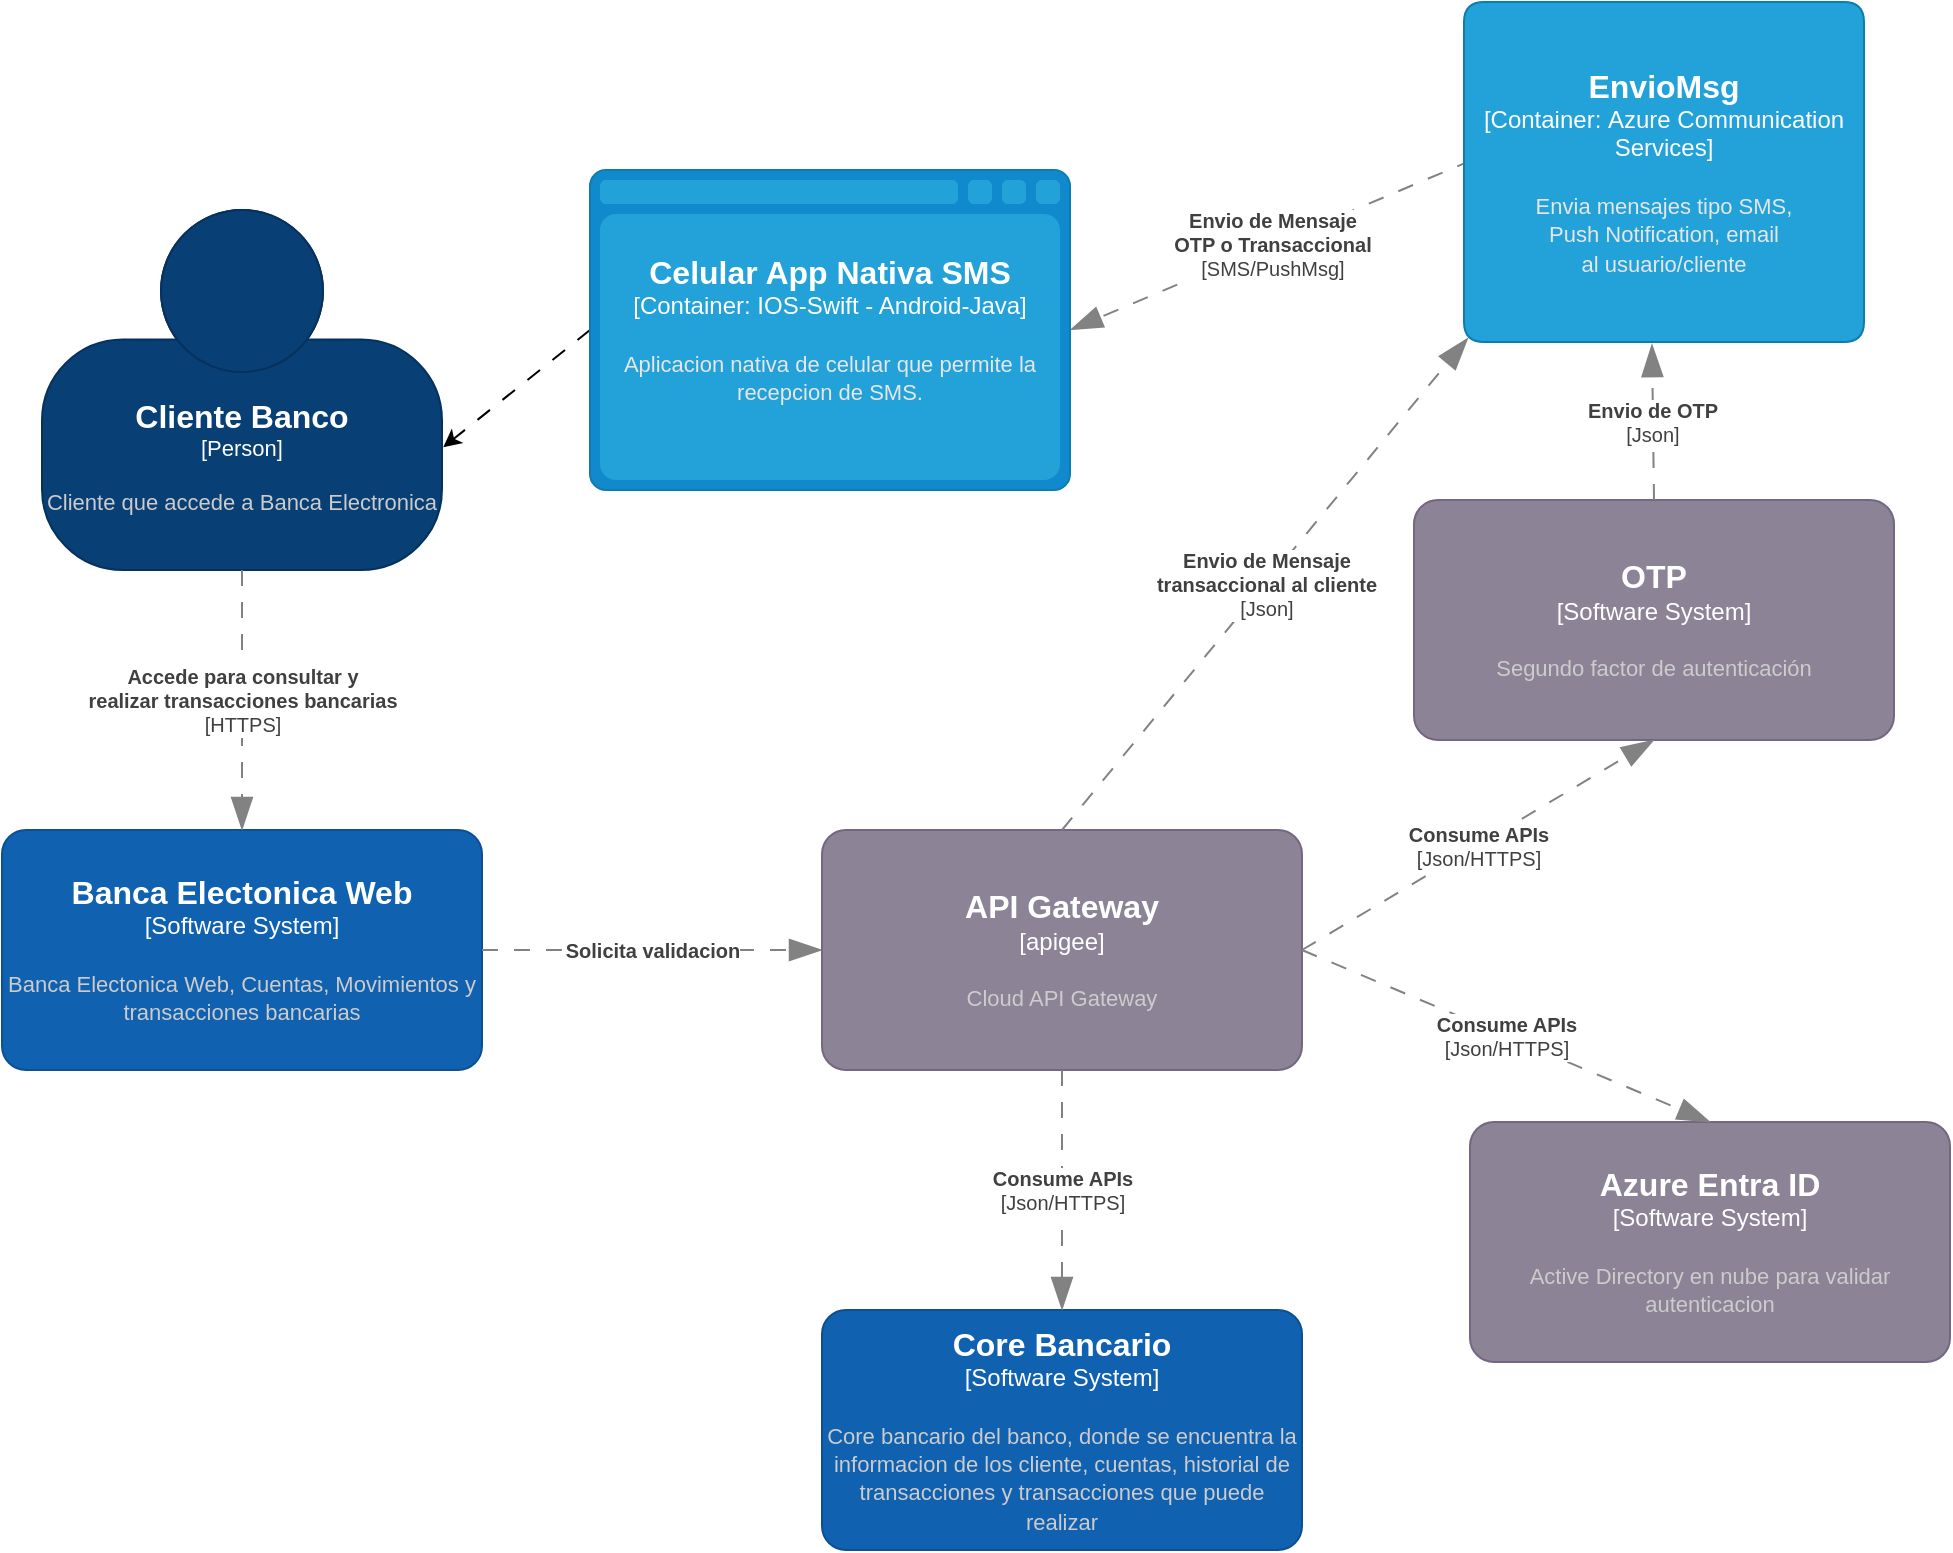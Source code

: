 <mxfile version="27.0.9" pages="4">
  <diagram name="Diagrama de Contexto" id="YKcRlCP9RS9F8UCOdRfg">
    <mxGraphModel dx="1426" dy="841" grid="0" gridSize="10" guides="1" tooltips="1" connect="1" arrows="1" fold="1" page="1" pageScale="1" pageWidth="827" pageHeight="1169" math="0" shadow="0">
      <root>
        <mxCell id="0" />
        <mxCell id="1" parent="0" />
        <object placeholders="1" c4Name="Banca Electonica Web" c4Type="Software System" c4Description="Banca Electonica Web, Cuentas, Movimientos y transacciones bancarias" label="&lt;font style=&quot;font-size: 16px&quot;&gt;&lt;b&gt;%c4Name%&lt;/b&gt;&lt;/font&gt;&lt;div&gt;[%c4Type%]&lt;/div&gt;&lt;br&gt;&lt;div&gt;&lt;font style=&quot;font-size: 11px&quot;&gt;&lt;font color=&quot;#cccccc&quot;&gt;%c4Description%&lt;/font&gt;&lt;/div&gt;" id="BeHzmau8ZLf91WUd3Rgo-2">
          <mxCell style="rounded=1;whiteSpace=wrap;html=1;labelBackgroundColor=none;fillColor=#1061B0;fontColor=#ffffff;align=center;arcSize=10;strokeColor=#0D5091;metaEdit=1;resizable=0;points=[[0.25,0,0],[0.5,0,0],[0.75,0,0],[1,0.25,0],[1,0.5,0],[1,0.75,0],[0.75,1,0],[0.5,1,0],[0.25,1,0],[0,0.75,0],[0,0.5,0],[0,0.25,0]];" parent="1" vertex="1">
            <mxGeometry x="300" y="570" width="240" height="120" as="geometry" />
          </mxCell>
        </object>
        <object placeholders="1" c4Name="Cliente Banco" c4Type="Person" c4Description="Cliente que accede a Banca Electronica" label="&lt;font style=&quot;font-size: 16px&quot;&gt;&lt;b&gt;%c4Name%&lt;/b&gt;&lt;/font&gt;&lt;div&gt;[%c4Type%]&lt;/div&gt;&lt;br&gt;&lt;div&gt;&lt;font style=&quot;font-size: 11px&quot;&gt;&lt;font color=&quot;#cccccc&quot;&gt;%c4Description%&lt;/font&gt;&lt;/div&gt;" id="BeHzmau8ZLf91WUd3Rgo-3">
          <mxCell style="html=1;fontSize=11;dashed=0;whiteSpace=wrap;fillColor=#083F75;strokeColor=#06315C;fontColor=#ffffff;shape=mxgraph.c4.person2;align=center;metaEdit=1;points=[[0.5,0,0],[1,0.5,0],[1,0.75,0],[0.75,1,0],[0.5,1,0],[0.25,1,0],[0,0.75,0],[0,0.5,0]];resizable=0;" parent="1" vertex="1">
            <mxGeometry x="320" y="260" width="200" height="180" as="geometry" />
          </mxCell>
        </object>
        <object placeholders="1" c4Name="OTP" c4Type="Software System" c4Description="Segundo factor de autenticación" label="&lt;font style=&quot;font-size: 16px&quot;&gt;&lt;b&gt;%c4Name%&lt;/b&gt;&lt;/font&gt;&lt;div&gt;[%c4Type%]&lt;/div&gt;&lt;br&gt;&lt;div&gt;&lt;font style=&quot;font-size: 11px&quot;&gt;&lt;font color=&quot;#cccccc&quot;&gt;%c4Description%&lt;/font&gt;&lt;/div&gt;" id="BeHzmau8ZLf91WUd3Rgo-5">
          <mxCell style="rounded=1;whiteSpace=wrap;html=1;labelBackgroundColor=none;fillColor=#8C8496;fontColor=#ffffff;align=center;arcSize=10;strokeColor=#736782;metaEdit=1;resizable=0;points=[[0.25,0,0],[0.5,0,0],[0.75,0,0],[1,0.25,0],[1,0.5,0],[1,0.75,0],[0.75,1,0],[0.5,1,0],[0.25,1,0],[0,0.75,0],[0,0.5,0],[0,0.25,0]];" parent="1" vertex="1">
            <mxGeometry x="1006" y="405" width="240" height="120" as="geometry" />
          </mxCell>
        </object>
        <object placeholders="1" c4Type="Relationship" c4Description="Solicita validacion" label="&lt;div style=&quot;text-align: left&quot;&gt;&lt;div style=&quot;text-align: center&quot;&gt;&lt;b&gt;%c4Description%&lt;/b&gt;&lt;/div&gt;" id="BeHzmau8ZLf91WUd3Rgo-6">
          <mxCell style="endArrow=blockThin;html=1;fontSize=10;fontColor=#404040;strokeWidth=1;endFill=1;strokeColor=#828282;elbow=vertical;metaEdit=1;endSize=14;startSize=14;jumpStyle=arc;jumpSize=16;rounded=0;exitX=1;exitY=0.5;exitDx=0;exitDy=0;exitPerimeter=0;entryX=0;entryY=0.5;entryDx=0;entryDy=0;entryPerimeter=0;dashed=1;dashPattern=8 8;" parent="1" source="BeHzmau8ZLf91WUd3Rgo-2" target="2MjEX73CeilqUMP-Y5Ym-1" edge="1">
            <mxGeometry width="240" relative="1" as="geometry">
              <mxPoint x="560" y="629.5" as="sourcePoint" />
              <mxPoint x="680" y="620" as="targetPoint" />
            </mxGeometry>
          </mxCell>
        </object>
        <object placeholders="1" c4Type="Relationship" c4Technology="HTTPS" c4Description="Accede para consultar y &#xa;realizar transacciones bancarias" label="&lt;div style=&quot;text-align: left&quot;&gt;&lt;div style=&quot;text-align: center&quot;&gt;&lt;b&gt;%c4Description%&lt;/b&gt;&lt;/div&gt;&lt;div style=&quot;text-align: center&quot;&gt;[%c4Technology%]&lt;/div&gt;&lt;/div&gt;" id="BeHzmau8ZLf91WUd3Rgo-7">
          <mxCell style="endArrow=blockThin;html=1;fontSize=10;fontColor=#404040;strokeWidth=1;endFill=1;strokeColor=#828282;elbow=vertical;metaEdit=1;endSize=14;startSize=14;jumpStyle=arc;jumpSize=16;rounded=0;edgeStyle=orthogonalEdgeStyle;exitX=0.5;exitY=1;exitDx=0;exitDy=0;exitPerimeter=0;entryX=0.5;entryY=0;entryDx=0;entryDy=0;entryPerimeter=0;dashed=1;dashPattern=8 8;" parent="1" source="BeHzmau8ZLf91WUd3Rgo-3" target="BeHzmau8ZLf91WUd3Rgo-2" edge="1">
            <mxGeometry width="240" relative="1" as="geometry">
              <mxPoint x="410" y="470" as="sourcePoint" />
              <mxPoint x="650" y="470" as="targetPoint" />
            </mxGeometry>
          </mxCell>
        </object>
        <object placeholders="1" c4Type="Relationship" c4Technology="SMS/PushMsg" c4Description="Envio de Mensaje&#xa;OTP o Transaccional" label="&lt;div style=&quot;text-align: left&quot;&gt;&lt;div style=&quot;text-align: center&quot;&gt;&lt;b&gt;%c4Description%&lt;/b&gt;&lt;/div&gt;&lt;div style=&quot;text-align: center&quot;&gt;[%c4Technology%]&lt;/div&gt;&lt;/div&gt;" id="BeHzmau8ZLf91WUd3Rgo-8">
          <mxCell style="endArrow=blockThin;html=1;fontSize=10;fontColor=#404040;strokeWidth=1;endFill=1;strokeColor=#828282;elbow=vertical;metaEdit=1;endSize=14;startSize=14;jumpStyle=arc;jumpSize=16;rounded=0;exitX=0.02;exitY=0.465;exitDx=0;exitDy=0;exitPerimeter=0;entryX=1;entryY=0.5;entryDx=0;entryDy=0;entryPerimeter=0;dashed=1;dashPattern=8 8;" parent="1" source="9iExMhVkB4_aJfmOiUyO-1" target="nmBAsUBE776ntPKvhbC1-1" edge="1">
            <mxGeometry width="240" relative="1" as="geometry">
              <mxPoint x="490" y="430" as="sourcePoint" />
              <mxPoint x="670" y="439" as="targetPoint" />
            </mxGeometry>
          </mxCell>
        </object>
        <mxCell id="AxBG9kMdjw51rvME7dUd-16" style="rounded=0;orthogonalLoop=1;jettySize=auto;html=1;entryX=1.003;entryY=0.659;entryDx=0;entryDy=0;entryPerimeter=0;exitX=0;exitY=0.5;exitDx=0;exitDy=0;exitPerimeter=0;dashed=1;dashPattern=8 8;" parent="1" source="nmBAsUBE776ntPKvhbC1-1" target="BeHzmau8ZLf91WUd3Rgo-3" edge="1">
          <mxGeometry relative="1" as="geometry">
            <mxPoint x="550" y="379" as="sourcePoint" />
          </mxGeometry>
        </mxCell>
        <object placeholders="1" c4Name="Celular App Nativa SMS" c4Type="Container" c4Technology="IOS-Swift - Android-Java" c4Description="Aplicacion nativa de celular que permite la recepcion de SMS." label="&lt;font style=&quot;font-size: 16px&quot;&gt;&lt;b&gt;%c4Name%&lt;/b&gt;&lt;/font&gt;&lt;div&gt;[%c4Type%:&amp;nbsp;%c4Technology%]&lt;/div&gt;&lt;br&gt;&lt;div&gt;&lt;font style=&quot;font-size: 11px&quot;&gt;&lt;font color=&quot;#E6E6E6&quot;&gt;%c4Description%&lt;/font&gt;&lt;/div&gt;" id="nmBAsUBE776ntPKvhbC1-1">
          <mxCell style="shape=mxgraph.c4.webBrowserContainer2;whiteSpace=wrap;html=1;boundedLbl=1;rounded=0;labelBackgroundColor=none;strokeColor=#118ACD;fillColor=#23A2D9;strokeColor=#118ACD;strokeColor2=#0E7DAD;fontSize=12;fontColor=#ffffff;align=center;metaEdit=1;points=[[0.5,0,0],[1,0.25,0],[1,0.5,0],[1,0.75,0],[0.5,1,0],[0,0.75,0],[0,0.5,0],[0,0.25,0]];resizable=0;" parent="1" vertex="1">
            <mxGeometry x="594" y="240" width="240" height="160" as="geometry" />
          </mxCell>
        </object>
        <object placeholders="1" c4Name="API Gateway" c4Type="apigee" c4Description="Cloud API Gateway" label="&lt;font style=&quot;font-size: 16px&quot;&gt;&lt;b&gt;%c4Name%&lt;/b&gt;&lt;/font&gt;&lt;div&gt;[%c4Type%]&lt;/div&gt;&lt;br&gt;&lt;div&gt;&lt;font style=&quot;font-size: 11px&quot;&gt;&lt;font color=&quot;#cccccc&quot;&gt;%c4Description%&lt;/font&gt;&lt;/div&gt;" id="2MjEX73CeilqUMP-Y5Ym-1">
          <mxCell style="rounded=1;whiteSpace=wrap;html=1;labelBackgroundColor=none;fillColor=#8C8496;fontColor=#ffffff;align=center;arcSize=10;strokeColor=#736782;metaEdit=1;resizable=0;points=[[0.25,0,0],[0.5,0,0],[0.75,0,0],[1,0.25,0],[1,0.5,0],[1,0.75,0],[0.75,1,0],[0.5,1,0],[0.25,1,0],[0,0.75,0],[0,0.5,0],[0,0.25,0]];" parent="1" vertex="1">
            <mxGeometry x="710" y="570" width="240" height="120" as="geometry" />
          </mxCell>
        </object>
        <object placeholders="1" c4Type="Relationship" c4Technology="Json/HTTPS" c4Description="Consume APIs" label="&lt;div style=&quot;text-align: left&quot;&gt;&lt;div style=&quot;text-align: center&quot;&gt;&lt;b&gt;%c4Description%&lt;/b&gt;&lt;/div&gt;&lt;div style=&quot;text-align: center&quot;&gt;[%c4Technology%]&lt;/div&gt;&lt;/div&gt;" id="0tEGcoMvXwjpBUAWjkSp-1">
          <mxCell style="endArrow=blockThin;html=1;fontSize=10;fontColor=#404040;strokeWidth=1;endFill=1;strokeColor=#828282;elbow=vertical;metaEdit=1;endSize=14;startSize=14;jumpStyle=arc;jumpSize=16;rounded=0;exitX=1;exitY=0.5;exitDx=0;exitDy=0;exitPerimeter=0;entryX=0.5;entryY=1;entryDx=0;entryDy=0;entryPerimeter=0;dashed=1;dashPattern=8 8;" parent="1" source="2MjEX73CeilqUMP-Y5Ym-1" target="BeHzmau8ZLf91WUd3Rgo-5" edge="1">
            <mxGeometry x="-0.004" width="240" relative="1" as="geometry">
              <mxPoint x="1313" y="850" as="sourcePoint" />
              <mxPoint x="1100" y="750" as="targetPoint" />
              <mxPoint as="offset" />
            </mxGeometry>
          </mxCell>
        </object>
        <object placeholders="1" c4Name="Core Bancario" c4Type="Software System" c4Description="Core bancario del banco, donde se encuentra la informacion de los cliente, cuentas, historial de transacciones y transacciones que puede realizar" label="&lt;font style=&quot;font-size: 16px&quot;&gt;&lt;b&gt;%c4Name%&lt;/b&gt;&lt;/font&gt;&lt;div&gt;[%c4Type%]&lt;/div&gt;&lt;br&gt;&lt;div&gt;&lt;font style=&quot;font-size: 11px&quot;&gt;&lt;font color=&quot;#cccccc&quot;&gt;%c4Description%&lt;/font&gt;&lt;/div&gt;" id="0tEGcoMvXwjpBUAWjkSp-2">
          <mxCell style="rounded=1;whiteSpace=wrap;html=1;labelBackgroundColor=none;fillColor=#1061B0;fontColor=#ffffff;align=center;arcSize=10;strokeColor=#0D5091;metaEdit=1;resizable=0;points=[[0.25,0,0],[0.5,0,0],[0.75,0,0],[1,0.25,0],[1,0.5,0],[1,0.75,0],[0.75,1,0],[0.5,1,0],[0.25,1,0],[0,0.75,0],[0,0.5,0],[0,0.25,0]];" parent="1" vertex="1">
            <mxGeometry x="710" y="810" width="240" height="120" as="geometry" />
          </mxCell>
        </object>
        <object placeholders="1" c4Type="Relationship" c4Technology="Json/HTTPS" c4Description="Consume APIs" label="&lt;div style=&quot;text-align: left&quot;&gt;&lt;div style=&quot;text-align: center&quot;&gt;&lt;b&gt;%c4Description%&lt;/b&gt;&lt;/div&gt;&lt;div style=&quot;text-align: center&quot;&gt;[%c4Technology%]&lt;/div&gt;&lt;/div&gt;" id="0tEGcoMvXwjpBUAWjkSp-4">
          <mxCell style="endArrow=blockThin;html=1;fontSize=10;fontColor=#404040;strokeWidth=1;endFill=1;strokeColor=#828282;elbow=vertical;metaEdit=1;endSize=14;startSize=14;jumpStyle=arc;jumpSize=16;rounded=0;exitX=0.5;exitY=1;exitDx=0;exitDy=0;exitPerimeter=0;entryX=0.5;entryY=0;entryDx=0;entryDy=0;entryPerimeter=0;dashed=1;dashPattern=8 8;" parent="1" source="2MjEX73CeilqUMP-Y5Ym-1" target="0tEGcoMvXwjpBUAWjkSp-2" edge="1">
            <mxGeometry x="-0.004" width="240" relative="1" as="geometry">
              <mxPoint x="1010" y="780" as="sourcePoint" />
              <mxPoint x="1181" y="710" as="targetPoint" />
              <mxPoint as="offset" />
            </mxGeometry>
          </mxCell>
        </object>
        <object placeholders="1" c4Name="Azure Entra ID" c4Type="Software System" c4Description="Active Directory en nube para validar autenticacion " label="&lt;font style=&quot;font-size: 16px&quot;&gt;&lt;b&gt;%c4Name%&lt;/b&gt;&lt;/font&gt;&lt;div&gt;[%c4Type%]&lt;/div&gt;&lt;br&gt;&lt;div&gt;&lt;font style=&quot;font-size: 11px&quot;&gt;&lt;font color=&quot;#cccccc&quot;&gt;%c4Description%&lt;/font&gt;&lt;/div&gt;" id="_RgvCC0FrG0ZhGGQgmS6-1">
          <mxCell style="rounded=1;whiteSpace=wrap;html=1;labelBackgroundColor=none;fillColor=#8C8496;fontColor=#ffffff;align=center;arcSize=10;strokeColor=#736782;metaEdit=1;resizable=0;points=[[0.25,0,0],[0.5,0,0],[0.75,0,0],[1,0.25,0],[1,0.5,0],[1,0.75,0],[0.75,1,0],[0.5,1,0],[0.25,1,0],[0,0.75,0],[0,0.5,0],[0,0.25,0]];" parent="1" vertex="1">
            <mxGeometry x="1034" y="716" width="240" height="120" as="geometry" />
          </mxCell>
        </object>
        <object placeholders="1" c4Type="Relationship" c4Technology="Json/HTTPS" c4Description="Consume APIs" label="&lt;div style=&quot;text-align: left&quot;&gt;&lt;div style=&quot;text-align: center&quot;&gt;&lt;b&gt;%c4Description%&lt;/b&gt;&lt;/div&gt;&lt;div style=&quot;text-align: center&quot;&gt;[%c4Technology%]&lt;/div&gt;&lt;/div&gt;" id="_RgvCC0FrG0ZhGGQgmS6-2">
          <mxCell style="endArrow=blockThin;html=1;fontSize=10;fontColor=#404040;strokeWidth=1;endFill=1;strokeColor=#828282;elbow=vertical;metaEdit=1;endSize=14;startSize=14;jumpStyle=arc;jumpSize=16;rounded=0;exitX=1;exitY=0.5;exitDx=0;exitDy=0;exitPerimeter=0;entryX=0.5;entryY=0;entryDx=0;entryDy=0;entryPerimeter=0;dashed=1;dashPattern=8 8;" parent="1" source="2MjEX73CeilqUMP-Y5Ym-1" target="_RgvCC0FrG0ZhGGQgmS6-1" edge="1">
            <mxGeometry x="-0.004" width="240" relative="1" as="geometry">
              <mxPoint x="998" y="679" as="sourcePoint" />
              <mxPoint x="1169" y="609" as="targetPoint" />
              <mxPoint as="offset" />
            </mxGeometry>
          </mxCell>
        </object>
        <object placeholders="1" c4Name="EnvioMsg" c4Type="Container" c4Technology="Azure Communication Services" c4Description="Envia mensajes tipo SMS, &#xa;Push Notification, email&#xa;al usuario/cliente" label="&lt;font style=&quot;font-size: 16px&quot;&gt;&lt;b&gt;%c4Name%&lt;/b&gt;&lt;/font&gt;&lt;div&gt;[%c4Type%:&amp;nbsp;%c4Technology%]&lt;/div&gt;&lt;br&gt;&lt;div&gt;&lt;font style=&quot;font-size: 11px&quot;&gt;&lt;font color=&quot;#E6E6E6&quot;&gt;%c4Description%&lt;/font&gt;&lt;/div&gt;" id="9iExMhVkB4_aJfmOiUyO-1">
          <mxCell style="shape=hexagon;size=-11.857;perimeter=hexagonPerimeter2;whiteSpace=wrap;html=1;fixedSize=1;rounded=1;labelBackgroundColor=none;fillColor=#23A2D9;fontSize=12;fontColor=#ffffff;align=center;strokeColor=#0E7DAD;metaEdit=1;points=[[0.5,0,0],[1,0.25,0],[1,0.5,0],[1,0.75,0],[0.5,1,0],[0,0.75,0],[0,0.5,0],[0,0.25,0]];resizable=0;" vertex="1" parent="1">
            <mxGeometry x="1031" y="156" width="200" height="170" as="geometry" />
          </mxCell>
        </object>
        <object placeholders="1" c4Type="Relationship" c4Technology="Json" c4Description="Envio de OTP" label="&lt;div style=&quot;text-align: left&quot;&gt;&lt;div style=&quot;text-align: center&quot;&gt;&lt;b&gt;%c4Description%&lt;/b&gt;&lt;/div&gt;&lt;div style=&quot;text-align: center&quot;&gt;[%c4Technology%]&lt;/div&gt;&lt;/div&gt;" id="qY44pSCKWIIf4zKl81vL-1">
          <mxCell style="endArrow=blockThin;html=1;fontSize=10;fontColor=#404040;strokeWidth=1;endFill=1;strokeColor=#828282;elbow=vertical;metaEdit=1;endSize=14;startSize=14;jumpStyle=arc;jumpSize=16;rounded=0;entryX=0.47;entryY=1.006;entryDx=0;entryDy=0;entryPerimeter=0;dashed=1;dashPattern=8 8;exitX=0.5;exitY=0;exitDx=0;exitDy=0;exitPerimeter=0;" edge="1" parent="1" source="BeHzmau8ZLf91WUd3Rgo-5" target="9iExMhVkB4_aJfmOiUyO-1">
            <mxGeometry x="0.0" width="240" relative="1" as="geometry">
              <mxPoint x="1259" y="445" as="sourcePoint" />
              <mxPoint x="1262" y="357" as="targetPoint" />
              <mxPoint as="offset" />
            </mxGeometry>
          </mxCell>
        </object>
        <object placeholders="1" c4Type="Relationship" c4Technology="Json" c4Description="Envio de Mensaje&#xa;transaccional al cliente" label="&lt;div style=&quot;text-align: left&quot;&gt;&lt;div style=&quot;text-align: center&quot;&gt;&lt;b&gt;%c4Description%&lt;/b&gt;&lt;/div&gt;&lt;div style=&quot;text-align: center&quot;&gt;[%c4Technology%]&lt;/div&gt;&lt;/div&gt;" id="qY44pSCKWIIf4zKl81vL-2">
          <mxCell style="endArrow=blockThin;html=1;fontSize=10;fontColor=#404040;strokeWidth=1;endFill=1;strokeColor=#828282;elbow=vertical;metaEdit=1;endSize=14;startSize=14;jumpStyle=arc;jumpSize=16;rounded=0;entryX=0.01;entryY=0.988;entryDx=0;entryDy=0;entryPerimeter=0;dashed=1;dashPattern=8 8;exitX=0.5;exitY=0;exitDx=0;exitDy=0;exitPerimeter=0;" edge="1" parent="1" source="2MjEX73CeilqUMP-Y5Ym-1" target="9iExMhVkB4_aJfmOiUyO-1">
            <mxGeometry x="0.0" width="240" relative="1" as="geometry">
              <mxPoint x="939" y="493" as="sourcePoint" />
              <mxPoint x="942" y="405" as="targetPoint" />
              <mxPoint as="offset" />
            </mxGeometry>
          </mxCell>
        </object>
      </root>
    </mxGraphModel>
  </diagram>
  <diagram name="Diagrama de Contenedores" id="EYJ175iCnZvVPj8RYrM-">
    <mxGraphModel dx="1678" dy="2158" grid="0" gridSize="10" guides="1" tooltips="1" connect="1" arrows="1" fold="1" page="1" pageScale="1" pageWidth="827" pageHeight="1169" math="0" shadow="0">
      <root>
        <mxCell id="F-Ub1UoJBDxYz1_F2ePn-0" />
        <mxCell id="F-Ub1UoJBDxYz1_F2ePn-1" parent="F-Ub1UoJBDxYz1_F2ePn-0" />
        <object placeholders="1" c4Name="Banca Electonica Web" c4Type="SystemScopeBoundary" c4Application="Software System" label="&lt;font style=&quot;font-size: 16px&quot;&gt;&lt;b&gt;&lt;div style=&quot;text-align: left&quot;&gt;%c4Name%&lt;/div&gt;&lt;/b&gt;&lt;/font&gt;&lt;div style=&quot;text-align: left&quot;&gt;[%c4Application%]&lt;/div&gt;" id="K48zYHErg6ZWChhU28MF-0">
          <mxCell style="rounded=1;fontSize=11;whiteSpace=wrap;html=1;dashed=1;arcSize=20;fillColor=none;strokeColor=#666666;fontColor=#333333;labelBackgroundColor=none;align=left;verticalAlign=bottom;labelBorderColor=none;spacingTop=0;spacing=10;dashPattern=8 4;metaEdit=1;rotatable=0;perimeter=rectanglePerimeter;noLabel=0;labelPadding=0;allowArrows=0;connectable=0;expand=0;recursiveResize=0;editable=1;pointerEvents=0;absoluteArcSize=1;points=[[0.25,0,0],[0.5,0,0],[0.75,0,0],[1,0.25,0],[1,0.5,0],[1,0.75,0],[0.75,1,0],[0.5,1,0],[0.25,1,0],[0,0.75,0],[0,0.5,0],[0,0.25,0]];" parent="F-Ub1UoJBDxYz1_F2ePn-1" vertex="1">
            <mxGeometry x="130" y="130" width="790" height="490" as="geometry" />
          </mxCell>
        </object>
        <object placeholders="1" c4Name="Cliente Banco" c4Type="Person" c4Description="Cliente que accede a Banca Electronica" label="&lt;font style=&quot;font-size: 16px&quot;&gt;&lt;b&gt;%c4Name%&lt;/b&gt;&lt;/font&gt;&lt;div&gt;[%c4Type%]&lt;/div&gt;&lt;br&gt;&lt;div&gt;&lt;font style=&quot;font-size: 11px&quot;&gt;&lt;font color=&quot;#cccccc&quot;&gt;%c4Description%&lt;/font&gt;&lt;/div&gt;" id="_gWN42kqg-BcsxcAg-dG-0">
          <mxCell style="html=1;fontSize=11;dashed=0;whiteSpace=wrap;fillColor=#083F75;strokeColor=#06315C;fontColor=#ffffff;shape=mxgraph.c4.person2;align=center;metaEdit=1;points=[[0.5,0,0],[1,0.5,0],[1,0.75,0],[0.75,1,0],[0.5,1,0],[0.25,1,0],[0,0.75,0],[0,0.5,0]];resizable=0;" parent="F-Ub1UoJBDxYz1_F2ePn-1" vertex="1">
            <mxGeometry x="240" y="-170" width="200" height="180" as="geometry" />
          </mxCell>
        </object>
        <object placeholders="1" c4Type="Relationship" c4Technology="HTTPS" c4Description="Accede para consultar y &#xa;realizar transacciones bancarias" label="&lt;div style=&quot;text-align: left&quot;&gt;&lt;div style=&quot;text-align: center&quot;&gt;&lt;b&gt;%c4Description%&lt;/b&gt;&lt;/div&gt;&lt;div style=&quot;text-align: center&quot;&gt;[%c4Technology%]&lt;/div&gt;&lt;/div&gt;" id="_gWN42kqg-BcsxcAg-dG-1">
          <mxCell style="endArrow=blockThin;html=1;fontSize=10;fontColor=#404040;strokeWidth=1;endFill=1;strokeColor=#828282;elbow=vertical;metaEdit=1;endSize=14;startSize=14;jumpStyle=arc;jumpSize=16;rounded=0;exitX=0.5;exitY=1;exitDx=0;exitDy=0;exitPerimeter=0;entryX=0.472;entryY=0.06;entryDx=0;entryDy=0;entryPerimeter=0;dashed=1;dashPattern=8 8;" parent="F-Ub1UoJBDxYz1_F2ePn-1" source="_gWN42kqg-BcsxcAg-dG-0" target="gdZ4VHdiU4ehe23-1w2n-0" edge="1">
            <mxGeometry width="240" relative="1" as="geometry">
              <mxPoint x="330" y="40" as="sourcePoint" />
              <mxPoint x="340" y="140" as="targetPoint" />
            </mxGeometry>
          </mxCell>
        </object>
        <object placeholders="1" c4Name="Aplicacion Web Back End" c4Type="Container" c4Technology="Springboot" c4Description="BackEnd de la banca electronica web que contiene las reglas y logica de negocio" label="&lt;font style=&quot;font-size: 16px&quot;&gt;&lt;b&gt;%c4Name%&lt;/b&gt;&lt;/font&gt;&lt;div&gt;[%c4Type%: %c4Technology%]&lt;/div&gt;&lt;br&gt;&lt;div&gt;&lt;font style=&quot;font-size: 11px&quot;&gt;&lt;font color=&quot;#E6E6E6&quot;&gt;%c4Description%&lt;/font&gt;&lt;/div&gt;" id="EaDYwpKp0ayv6q60iHEP-0">
          <mxCell style="rounded=1;whiteSpace=wrap;html=1;fontSize=11;labelBackgroundColor=none;fillColor=#23A2D9;fontColor=#ffffff;align=center;arcSize=10;strokeColor=#0E7DAD;metaEdit=1;resizable=0;points=[[0.25,0,0],[0.5,0,0],[0.75,0,0],[1,0.25,0],[1,0.5,0],[1,0.75,0],[0.75,1,0],[0.5,1,0],[0.25,1,0],[0,0.75,0],[0,0.5,0],[0,0.25,0]];" parent="F-Ub1UoJBDxYz1_F2ePn-1" vertex="1">
            <mxGeometry x="610" y="190" width="240" height="120" as="geometry" />
          </mxCell>
        </object>
        <object placeholders="1" c4Name="Aplicacion Web Front End" c4Type="Container" c4Technology="Angular" c4Description="UI Front End de la aplicacion electronica web" label="&lt;font style=&quot;font-size: 16px&quot;&gt;&lt;b&gt;%c4Name%&lt;/b&gt;&lt;/font&gt;&lt;div&gt;[%c4Type%:&amp;nbsp;%c4Technology%]&lt;/div&gt;&lt;br&gt;&lt;div&gt;&lt;font style=&quot;font-size: 11px&quot;&gt;&lt;font color=&quot;#E6E6E6&quot;&gt;%c4Description%&lt;/font&gt;&lt;/div&gt;" id="gdZ4VHdiU4ehe23-1w2n-0">
          <mxCell style="shape=mxgraph.c4.webBrowserContainer2;whiteSpace=wrap;html=1;boundedLbl=1;rounded=0;labelBackgroundColor=none;strokeColor=#118ACD;fillColor=#23A2D9;strokeColor=#118ACD;strokeColor2=#0E7DAD;fontSize=12;fontColor=#ffffff;align=center;metaEdit=1;points=[[0.5,0,0],[1,0.25,0],[1,0.5,0],[1,0.75,0],[0.5,1,0],[0,0.75,0],[0,0.5,0],[0,0.25,0]];resizable=0;" parent="F-Ub1UoJBDxYz1_F2ePn-1" vertex="1">
            <mxGeometry x="160" y="170" width="240" height="160" as="geometry" />
          </mxCell>
        </object>
        <object placeholders="1" c4Name="LoginAuth" c4Type="Container" c4Technology="Springboot" c4Description="API de login de la aplicacion, permite autenticar y autorizar el acceso a clientes banco" label="&lt;font style=&quot;font-size: 16px&quot;&gt;&lt;b&gt;%c4Name%&lt;/b&gt;&lt;/font&gt;&lt;div&gt;[%c4Type%:&amp;nbsp;%c4Technology%]&lt;/div&gt;&lt;br&gt;&lt;div&gt;&lt;font style=&quot;font-size: 11px&quot;&gt;&lt;font color=&quot;#E6E6E6&quot;&gt;%c4Description%&lt;/font&gt;&lt;/div&gt;" id="gdZ4VHdiU4ehe23-1w2n-2">
          <mxCell style="shape=hexagon;size=0;perimeter=hexagonPerimeter2;whiteSpace=wrap;html=1;fixedSize=1;rounded=1;labelBackgroundColor=none;fillColor=#23A2D9;fontSize=12;fontColor=#ffffff;align=center;strokeColor=#0E7DAD;metaEdit=1;points=[[0.5,0,0],[1,0.25,0],[1,0.5,0],[1,0.75,0],[0.5,1,0],[0,0.75,0],[0,0.5,0],[0,0.25,0]];resizable=0;" parent="F-Ub1UoJBDxYz1_F2ePn-1" vertex="1">
            <mxGeometry x="1070" y="170" width="200" height="170" as="geometry" />
          </mxCell>
        </object>
        <object placeholders="1" c4Name="Core Bancario" c4Type="Container" c4Technology="Oracle Database 19" c4Description="Base de datos que contine toda la informacion de: cliente, cuentas, historial de transacciones y transacciones que puede realizar." label="&lt;font style=&quot;font-size: 16px&quot;&gt;&lt;b&gt;%c4Name%&lt;/b&gt;&lt;/font&gt;&lt;div&gt;[%c4Type%:&amp;nbsp;%c4Technology%]&lt;/div&gt;&lt;br&gt;&lt;div&gt;&lt;font style=&quot;font-size: 11px&quot;&gt;&lt;font color=&quot;#E6E6E6&quot;&gt;%c4Description%&lt;/font&gt;&lt;/div&gt;" id="gdZ4VHdiU4ehe23-1w2n-1">
          <mxCell style="shape=cylinder3;size=15;whiteSpace=wrap;html=1;boundedLbl=1;rounded=0;labelBackgroundColor=none;fillColor=#23A2D9;fontSize=12;fontColor=#ffffff;align=center;strokeColor=#0E7DAD;metaEdit=1;points=[[0.5,0,0],[1,0.25,0],[1,0.5,0],[1,0.75,0],[0.5,1,0],[0,0.75,0],[0,0.5,0],[0,0.25,0]];resizable=0;" parent="F-Ub1UoJBDxYz1_F2ePn-1" vertex="1">
            <mxGeometry x="1050" y="1160" width="240" height="120" as="geometry" />
          </mxCell>
        </object>
        <object placeholders="1" c4Type="Relationship" c4Technology="JSON/HTTPS" c4Description="Consume servicios &#xa;Rest de backend" label="&lt;div style=&quot;text-align: left&quot;&gt;&lt;div style=&quot;text-align: center&quot;&gt;&lt;b&gt;%c4Description%&lt;/b&gt;&lt;/div&gt;&lt;div style=&quot;text-align: center&quot;&gt;[%c4Technology%]&lt;/div&gt;&lt;/div&gt;" id="gdZ4VHdiU4ehe23-1w2n-4">
          <mxCell style="endArrow=blockThin;html=1;fontSize=10;fontColor=#404040;strokeWidth=1;endFill=1;strokeColor=#828282;elbow=vertical;metaEdit=1;endSize=14;startSize=14;jumpStyle=arc;jumpSize=16;rounded=0;exitX=1;exitY=0.5;exitDx=0;exitDy=0;exitPerimeter=0;entryX=0;entryY=0.5;entryDx=0;entryDy=0;entryPerimeter=0;dashed=1;dashPattern=8 8;" parent="F-Ub1UoJBDxYz1_F2ePn-1" source="gdZ4VHdiU4ehe23-1w2n-0" target="EaDYwpKp0ayv6q60iHEP-0" edge="1">
            <mxGeometry width="240" relative="1" as="geometry">
              <mxPoint x="360" y="340" as="sourcePoint" />
              <mxPoint x="600" y="340" as="targetPoint" />
              <mxPoint as="offset" />
            </mxGeometry>
          </mxCell>
        </object>
        <object placeholders="1" c4Type="Relationship" c4Technology="JSON/HTTPS" c4Description="Consulta Usuario y Valida &#xa;Autenticacion y Autorizacion" label="&lt;div style=&quot;text-align: left&quot;&gt;&lt;div style=&quot;text-align: center&quot;&gt;&lt;b&gt;%c4Description%&lt;/b&gt;&lt;/div&gt;&lt;div style=&quot;text-align: center&quot;&gt;[%c4Technology%]&lt;/div&gt;&lt;/div&gt;" id="gdZ4VHdiU4ehe23-1w2n-5">
          <mxCell style="endArrow=blockThin;html=1;fontSize=10;fontColor=#404040;strokeWidth=1;endFill=1;strokeColor=#828282;elbow=vertical;metaEdit=1;endSize=14;startSize=14;jumpStyle=arc;jumpSize=16;rounded=0;exitX=1.042;exitY=0.5;exitDx=0;exitDy=0;exitPerimeter=0;entryX=0;entryY=0.5;entryDx=0;entryDy=0;entryPerimeter=0;dashed=1;dashPattern=8 8;" parent="F-Ub1UoJBDxYz1_F2ePn-1" source="EaDYwpKp0ayv6q60iHEP-0" target="gdZ4VHdiU4ehe23-1w2n-2" edge="1">
            <mxGeometry x="-0.003" width="240" relative="1" as="geometry">
              <mxPoint x="900" y="330" as="sourcePoint" />
              <mxPoint x="1110" y="330" as="targetPoint" />
              <mxPoint as="offset" />
            </mxGeometry>
          </mxCell>
        </object>
        <object placeholders="1" c4Name="API Gateway" c4Type="ContainerScopeBoundary" c4Application="Azure Cloud" label="&lt;font style=&quot;font-size: 16px&quot;&gt;&lt;b&gt;&lt;div style=&quot;text-align: left&quot;&gt;%c4Name%&lt;/div&gt;&lt;/b&gt;&lt;/font&gt;&lt;div style=&quot;text-align: left&quot;&gt;[%c4Application%]&lt;/div&gt;" id="gdZ4VHdiU4ehe23-1w2n-6">
          <mxCell style="rounded=1;fontSize=11;whiteSpace=wrap;html=1;dashed=1;arcSize=20;fillColor=none;strokeColor=#666666;fontColor=#333333;labelBackgroundColor=none;align=left;verticalAlign=bottom;labelBorderColor=none;spacingTop=0;spacing=10;dashPattern=8 4;metaEdit=1;rotatable=0;perimeter=rectanglePerimeter;noLabel=0;labelPadding=0;allowArrows=0;connectable=0;expand=0;recursiveResize=0;editable=1;pointerEvents=0;absoluteArcSize=1;points=[[0.25,0,0],[0.5,0,0],[0.75,0,0],[1,0.25,0],[1,0.5,0],[1,0.75,0],[0.75,1,0],[0.5,1,0],[0.25,1,0],[0,0.75,0],[0,0.5,0],[0,0.25,0]];" parent="F-Ub1UoJBDxYz1_F2ePn-1" vertex="1">
            <mxGeometry x="1030" y="48" width="630" height="850" as="geometry" />
          </mxCell>
        </object>
        <object placeholders="1" c4Name="Validacion OTP" c4Type="Container" c4Technology="Springboot" c4Description="API de generacion y validacion OPT.  Tiene una vigencia de 3 minutos." label="&lt;font style=&quot;font-size: 16px&quot;&gt;&lt;b&gt;%c4Name%&lt;/b&gt;&lt;/font&gt;&lt;div&gt;[%c4Type%:&amp;nbsp;%c4Technology%]&lt;/div&gt;&lt;br&gt;&lt;div&gt;&lt;font style=&quot;font-size: 11px&quot;&gt;&lt;font color=&quot;#E6E6E6&quot;&gt;%c4Description%&lt;/font&gt;&lt;/div&gt;" id="TOAss0Cg7YsnRQzrLI2l-0">
          <mxCell style="shape=hexagon;size=-42;perimeter=hexagonPerimeter2;whiteSpace=wrap;html=1;fixedSize=1;rounded=1;labelBackgroundColor=none;fillColor=#23A2D9;fontSize=12;fontColor=#ffffff;align=center;strokeColor=#0E7DAD;metaEdit=1;points=[[0.5,0,0],[1,0.25,0],[1,0.5,0],[1,0.75,0],[0.5,1,0],[0,0.75,0],[0,0.5,0],[0,0.25,0]];resizable=0;" parent="F-Ub1UoJBDxYz1_F2ePn-1" vertex="1">
            <mxGeometry x="1417" y="93" width="200" height="170" as="geometry" />
          </mxCell>
        </object>
        <object placeholders="1" c4Type="Relationship" c4Description="Solicita Crea/Valida OTP" label="&lt;div style=&quot;text-align: left&quot;&gt;&lt;div style=&quot;text-align: center&quot;&gt;&lt;b&gt;%c4Description%&lt;/b&gt;&lt;/div&gt;" id="TOAss0Cg7YsnRQzrLI2l-2">
          <mxCell style="endArrow=blockThin;html=1;fontSize=10;fontColor=#404040;strokeWidth=1;endFill=1;strokeColor=#828282;elbow=vertical;metaEdit=1;endSize=14;startSize=14;jumpStyle=arc;jumpSize=16;rounded=0;exitX=1;exitY=0.5;exitDx=0;exitDy=0;exitPerimeter=0;entryX=0;entryY=0.5;entryDx=0;entryDy=0;entryPerimeter=0;dashed=1;dashPattern=8 8;" parent="F-Ub1UoJBDxYz1_F2ePn-1" source="gdZ4VHdiU4ehe23-1w2n-2" target="TOAss0Cg7YsnRQzrLI2l-0" edge="1">
            <mxGeometry width="240" relative="1" as="geometry">
              <mxPoint x="1230" y="420" as="sourcePoint" />
              <mxPoint x="1470" y="420" as="targetPoint" />
            </mxGeometry>
          </mxCell>
        </object>
        <object placeholders="1" c4Name="API de Negocio" c4Type="Container" c4Technology="Springboot" c4Description="Grupo de APIs que permiten &#xa;consultar Informacion de clientes &#xa;y realizar transacciones bancarias." label="&lt;font style=&quot;font-size: 16px&quot;&gt;&lt;b&gt;%c4Name%&lt;/b&gt;&lt;/font&gt;&lt;div&gt;[%c4Type%:&amp;nbsp;%c4Technology%]&lt;/div&gt;&lt;br&gt;&lt;div&gt;&lt;font style=&quot;font-size: 11px&quot;&gt;&lt;font color=&quot;#E6E6E6&quot;&gt;%c4Description%&lt;/font&gt;&lt;/div&gt;" id="TOAss0Cg7YsnRQzrLI2l-3">
          <mxCell style="shape=hexagon;size=-35;perimeter=hexagonPerimeter2;whiteSpace=wrap;html=1;fixedSize=1;rounded=1;labelBackgroundColor=none;fillColor=#23A2D9;fontSize=12;fontColor=#ffffff;align=center;strokeColor=#0E7DAD;metaEdit=1;points=[[0.5,0,0],[1,0.25,0],[1,0.5,0],[1,0.75,0],[0.5,1,0],[0,0.75,0],[0,0.5,0],[0,0.25,0]];resizable=0;" parent="F-Ub1UoJBDxYz1_F2ePn-1" vertex="1">
            <mxGeometry x="1070" y="410" width="200" height="170" as="geometry" />
          </mxCell>
        </object>
        <mxCell id="oHJ7kSN3WNoDYsL-SaGT-0" value="" style="edgeStyle=orthogonalEdgeStyle;rounded=0;orthogonalLoop=1;jettySize=auto;html=1;dashed=1;dashPattern=8 8;" parent="F-Ub1UoJBDxYz1_F2ePn-1" source="Tnb5ZfsXZfza1HShAf9T-0" target="_gWN42kqg-BcsxcAg-dG-0" edge="1">
          <mxGeometry relative="1" as="geometry" />
        </mxCell>
        <object placeholders="1" c4Name="Celular App Nativa SMS" c4Type="Container" c4Technology="IOS-Swift - Android-Java" c4Description="Aplicacion nativa de celular que permite la recepcion de SMS." label="&lt;font style=&quot;font-size: 16px&quot;&gt;&lt;b&gt;%c4Name%&lt;/b&gt;&lt;/font&gt;&lt;div&gt;[%c4Type%:&amp;nbsp;%c4Technology%]&lt;/div&gt;&lt;br&gt;&lt;div&gt;&lt;font style=&quot;font-size: 11px&quot;&gt;&lt;font color=&quot;#E6E6E6&quot;&gt;%c4Description%&lt;/font&gt;&lt;/div&gt;" id="Tnb5ZfsXZfza1HShAf9T-0">
          <mxCell style="shape=mxgraph.c4.webBrowserContainer2;whiteSpace=wrap;html=1;boundedLbl=1;rounded=0;labelBackgroundColor=none;strokeColor=#118ACD;fillColor=#23A2D9;strokeColor=#118ACD;strokeColor2=#0E7DAD;fontSize=12;fontColor=#ffffff;align=center;metaEdit=1;points=[[0.5,0,0],[1,0.25,0],[1,0.5,0],[1,0.75,0],[0.5,1,0],[0,0.75,0],[0,0.5,0],[0,0.25,0]];resizable=0;" parent="F-Ub1UoJBDxYz1_F2ePn-1" vertex="1">
            <mxGeometry x="530" y="-160" width="240" height="160" as="geometry" />
          </mxCell>
        </object>
        <object placeholders="1" c4Type="Relationship" c4Technology="SMS/PushMsg" c4Description="Envio de Mensaje&#xa;OTP o Transaccional" label="&lt;div style=&quot;text-align: left&quot;&gt;&lt;div style=&quot;text-align: center&quot;&gt;&lt;b&gt;%c4Description%&lt;/b&gt;&lt;/div&gt;&lt;div style=&quot;text-align: center&quot;&gt;[%c4Technology%]&lt;/div&gt;&lt;/div&gt;" id="hJVcDMl9d4N9PFhlU3pp-0">
          <mxCell style="endArrow=blockThin;html=1;fontSize=10;fontColor=#404040;strokeWidth=1;endFill=1;strokeColor=#828282;elbow=vertical;metaEdit=1;endSize=14;startSize=14;jumpStyle=arc;jumpSize=16;rounded=0;entryX=1;entryY=0.5;entryDx=0;entryDy=0;entryPerimeter=0;dashed=1;dashPattern=8 8;exitX=0;exitY=0.5;exitDx=0;exitDy=0;exitPerimeter=0;" parent="F-Ub1UoJBDxYz1_F2ePn-1" source="2hGvDhCBVgzIe8d3BhQS-0" target="Tnb5ZfsXZfza1HShAf9T-0" edge="1">
            <mxGeometry x="0.0" width="240" relative="1" as="geometry">
              <mxPoint x="1463" y="60" as="sourcePoint" />
              <mxPoint x="1250" y="-40" as="targetPoint" />
              <mxPoint as="offset" />
            </mxGeometry>
          </mxCell>
        </object>
        <object placeholders="1" c4Type="Relationship" c4Technology="Json/HTTPS" c4Description="Consume APIs" label="&lt;div style=&quot;text-align: left&quot;&gt;&lt;div style=&quot;text-align: center&quot;&gt;&lt;b&gt;%c4Description%&lt;/b&gt;&lt;/div&gt;&lt;div style=&quot;text-align: center&quot;&gt;[%c4Technology%]&lt;/div&gt;&lt;/div&gt;" id="ns-XWtDIgX_W1rj3DJ3q-1">
          <mxCell style="endArrow=blockThin;html=1;fontSize=10;fontColor=#404040;strokeWidth=1;endFill=1;strokeColor=#828282;elbow=vertical;metaEdit=1;endSize=14;startSize=14;jumpStyle=arc;jumpSize=16;rounded=0;exitX=1;exitY=0.5;exitDx=0;exitDy=0;exitPerimeter=0;entryX=0.5;entryY=1;entryDx=0;entryDy=0;entryPerimeter=0;dashed=1;dashPattern=8 8;" parent="F-Ub1UoJBDxYz1_F2ePn-1" source="TOAss0Cg7YsnRQzrLI2l-3" target="ns-XWtDIgX_W1rj3DJ3q-14" edge="1">
            <mxGeometry x="-0.004" width="240" relative="1" as="geometry">
              <mxPoint x="1760" y="371" as="sourcePoint" />
              <mxPoint x="1730" y="570" as="targetPoint" />
              <mxPoint as="offset" />
            </mxGeometry>
          </mxCell>
        </object>
        <object placeholders="1" c4Name="Azure Entra ID" c4Type="Software System" c4Description="Active Directory en nube para validar autenticacion " label="&lt;font style=&quot;font-size: 16px&quot;&gt;&lt;b&gt;%c4Name%&lt;/b&gt;&lt;/font&gt;&lt;div&gt;[%c4Type%]&lt;/div&gt;&lt;br&gt;&lt;div&gt;&lt;font style=&quot;font-size: 11px&quot;&gt;&lt;font color=&quot;#cccccc&quot;&gt;%c4Description%&lt;/font&gt;&lt;/div&gt;" id="ns-XWtDIgX_W1rj3DJ3q-2">
          <mxCell style="rounded=1;whiteSpace=wrap;html=1;labelBackgroundColor=none;fillColor=#8C8496;fontColor=#ffffff;align=center;arcSize=10;strokeColor=#736782;metaEdit=1;resizable=0;points=[[0.25,0,0],[0.5,0,0],[0.75,0,0],[1,0.25,0],[1,0.5,0],[1,0.75,0],[0.75,1,0],[0.5,1,0],[0.25,1,0],[0,0.75,0],[0,0.5,0],[0,0.25,0]];" parent="F-Ub1UoJBDxYz1_F2ePn-1" vertex="1">
            <mxGeometry x="1730" y="330" width="240" height="120" as="geometry" />
          </mxCell>
        </object>
        <object placeholders="1" c4Type="Relationship" c4Technology="Json/HTTPS" c4Description="Consume APIs" label="&lt;div style=&quot;text-align: left&quot;&gt;&lt;div style=&quot;text-align: center&quot;&gt;&lt;b&gt;%c4Description%&lt;/b&gt;&lt;/div&gt;&lt;div style=&quot;text-align: center&quot;&gt;[%c4Technology%]&lt;/div&gt;&lt;/div&gt;" id="ns-XWtDIgX_W1rj3DJ3q-3">
          <mxCell style="endArrow=blockThin;html=1;fontSize=10;fontColor=#404040;strokeWidth=1;endFill=1;strokeColor=#828282;elbow=vertical;metaEdit=1;endSize=14;startSize=14;jumpStyle=arc;jumpSize=16;rounded=0;exitX=0.868;exitY=0.747;exitDx=0;exitDy=0;exitPerimeter=0;entryX=0;entryY=0.5;entryDx=0;entryDy=0;entryPerimeter=0;dashed=1;dashPattern=8 8;" parent="F-Ub1UoJBDxYz1_F2ePn-1" source="gdZ4VHdiU4ehe23-1w2n-2" target="ns-XWtDIgX_W1rj3DJ3q-2" edge="1">
            <mxGeometry x="-0.004" width="240" relative="1" as="geometry">
              <mxPoint x="1760" y="371" as="sourcePoint" />
              <mxPoint x="1979" y="350" as="targetPoint" />
              <mxPoint as="offset" />
            </mxGeometry>
          </mxCell>
        </object>
        <object placeholders="1" c4Name="Core Bancario" c4Type="Software System" c4Description="Ecosistema que permite realizar un CRUD que informaci[on de clientes, consultar informacion de cuentas e historial de transacciones y realizar transacciones bancarias." label="&lt;font style=&quot;font-size: 16px&quot;&gt;&lt;b&gt;%c4Name%&lt;/b&gt;&lt;/font&gt;&lt;div&gt;[%c4Type%]&lt;/div&gt;&lt;br&gt;&lt;div&gt;&lt;font style=&quot;font-size: 11px&quot;&gt;&lt;font color=&quot;#cccccc&quot;&gt;%c4Description%&lt;/font&gt;&lt;/div&gt;" id="ns-XWtDIgX_W1rj3DJ3q-4">
          <mxCell style="rounded=1;whiteSpace=wrap;html=1;labelBackgroundColor=none;fillColor=#1061B0;fontColor=#ffffff;align=center;arcSize=10;strokeColor=#0D5091;metaEdit=1;resizable=0;points=[[0.25,0,0],[0.5,0,0],[0.75,0,0],[1,0.25,0],[1,0.5,0],[1,0.75,0],[0.75,1,0],[0.5,1,0],[0.25,1,0],[0,0.75,0],[0,0.5,0],[0,0.25,0]];" parent="F-Ub1UoJBDxYz1_F2ePn-1" vertex="1">
            <mxGeometry x="1050" y="970" width="240" height="120" as="geometry" />
          </mxCell>
        </object>
        <object placeholders="1" c4Type="Relationship" c4Technology="JSON/HTTPS" c4Description="Consume APIS de &#xa;negocio de banco" label="&lt;div style=&quot;text-align: left&quot;&gt;&lt;div style=&quot;text-align: center&quot;&gt;&lt;b&gt;%c4Description%&lt;/b&gt;&lt;/div&gt;&lt;div style=&quot;text-align: center&quot;&gt;[%c4Technology%]&lt;/div&gt;&lt;/div&gt;" id="ns-XWtDIgX_W1rj3DJ3q-7">
          <mxCell style="endArrow=blockThin;html=1;fontSize=10;fontColor=#404040;strokeWidth=1;endFill=1;strokeColor=#828282;elbow=vertical;metaEdit=1;endSize=14;startSize=14;jumpStyle=arc;jumpSize=16;rounded=0;exitX=1;exitY=0.75;exitDx=0;exitDy=0;exitPerimeter=0;entryX=0.038;entryY=0.508;entryDx=0;entryDy=0;entryPerimeter=0;dashed=1;dashPattern=8 8;" parent="F-Ub1UoJBDxYz1_F2ePn-1" source="EaDYwpKp0ayv6q60iHEP-0" target="TOAss0Cg7YsnRQzrLI2l-3" edge="1">
            <mxGeometry width="240" relative="1" as="geometry">
              <mxPoint x="930" y="400" as="sourcePoint" />
              <mxPoint x="1140" y="405" as="targetPoint" />
              <mxPoint as="offset" />
            </mxGeometry>
          </mxCell>
        </object>
        <object placeholders="1" c4Type="Relationship" c4Description="Consulta si es cliente activo" label="&lt;div style=&quot;text-align: left&quot;&gt;&lt;div style=&quot;text-align: center&quot;&gt;&lt;b&gt;%c4Description%&lt;/b&gt;&lt;/div&gt;" id="ns-XWtDIgX_W1rj3DJ3q-8">
          <mxCell style="endArrow=blockThin;html=1;fontSize=10;fontColor=#404040;strokeWidth=1;endFill=1;strokeColor=#828282;elbow=vertical;metaEdit=1;endSize=14;startSize=14;jumpStyle=arc;jumpSize=16;rounded=0;edgeStyle=orthogonalEdgeStyle;exitX=0.5;exitY=1;exitDx=0;exitDy=0;exitPerimeter=0;entryX=0.5;entryY=0;entryDx=0;entryDy=0;entryPerimeter=0;" parent="F-Ub1UoJBDxYz1_F2ePn-1" source="gdZ4VHdiU4ehe23-1w2n-2" target="TOAss0Cg7YsnRQzrLI2l-3" edge="1">
            <mxGeometry width="240" relative="1" as="geometry">
              <mxPoint x="1040" y="430" as="sourcePoint" />
              <mxPoint x="1280" y="430" as="targetPoint" />
            </mxGeometry>
          </mxCell>
        </object>
        <object placeholders="1" c4Type="Relationship" c4Technology="JSON/HTTPS/TCP" c4Description="Consume APIS de &#xa;negocio de banco" label="&lt;div style=&quot;text-align: left&quot;&gt;&lt;div style=&quot;text-align: center&quot;&gt;&lt;b&gt;%c4Description%&lt;/b&gt;&lt;/div&gt;&lt;div style=&quot;text-align: center&quot;&gt;[%c4Technology%]&lt;/div&gt;&lt;/div&gt;" id="ns-XWtDIgX_W1rj3DJ3q-9">
          <mxCell style="endArrow=blockThin;html=1;fontSize=10;fontColor=#404040;strokeWidth=1;endFill=1;strokeColor=#828282;elbow=vertical;metaEdit=1;endSize=14;startSize=14;jumpStyle=arc;jumpSize=16;rounded=0;exitX=0.5;exitY=1;exitDx=0;exitDy=0;exitPerimeter=0;entryX=0.515;entryY=0.058;entryDx=0;entryDy=0;entryPerimeter=0;dashed=1;dashPattern=8 8;" parent="F-Ub1UoJBDxYz1_F2ePn-1" target="ns-XWtDIgX_W1rj3DJ3q-4" edge="1">
            <mxGeometry width="240" relative="1" as="geometry">
              <mxPoint x="1170" y="860" as="sourcePoint" />
              <mxPoint x="1018" y="1396" as="targetPoint" />
              <mxPoint as="offset" />
            </mxGeometry>
          </mxCell>
        </object>
        <object placeholders="1" c4Name="Microservicios Negocio" c4Type="Container" c4Technology="Microservices-Springboot" c4Description="Grupo de Microservicios que permiten &#xa;consultar Informacion de clientes &#xa;y realizar transacciones bancarias." label="&lt;font style=&quot;font-size: 16px&quot;&gt;&lt;b&gt;%c4Name%&lt;/b&gt;&lt;/font&gt;&lt;div&gt;[%c4Type%:&amp;nbsp;%c4Technology%]&lt;/div&gt;&lt;br&gt;&lt;div&gt;&lt;font style=&quot;font-size: 11px&quot;&gt;&lt;font color=&quot;#E6E6E6&quot;&gt;%c4Description%&lt;/font&gt;&lt;/div&gt;" id="ns-XWtDIgX_W1rj3DJ3q-10">
          <mxCell style="shape=hexagon;size=20;perimeter=hexagonPerimeter2;whiteSpace=wrap;html=1;fixedSize=1;rounded=1;labelBackgroundColor=none;fillColor=#23A2D9;fontSize=12;fontColor=#ffffff;align=center;strokeColor=#0E7DAD;metaEdit=1;points=[[0.5,0,0],[1,0.25,0],[1,0.5,0],[1,0.75,0],[0.5,1,0],[0,0.75,0],[0,0.5,0],[0,0.25,0]];resizable=0;" parent="F-Ub1UoJBDxYz1_F2ePn-1" vertex="1">
            <mxGeometry x="1070" y="665" width="200" height="170" as="geometry" />
          </mxCell>
        </object>
        <object placeholders="1" c4Type="Relationship" c4Technology="JSON/HTTPS" c4Description="Consume APIS de &#xa;negocio de banco" label="&lt;div style=&quot;text-align: left&quot;&gt;&lt;div style=&quot;text-align: center&quot;&gt;&lt;b&gt;%c4Description%&lt;/b&gt;&lt;/div&gt;&lt;div style=&quot;text-align: center&quot;&gt;[%c4Technology%]&lt;/div&gt;&lt;/div&gt;" id="ns-XWtDIgX_W1rj3DJ3q-11">
          <mxCell style="endArrow=blockThin;html=1;fontSize=10;fontColor=#404040;strokeWidth=1;endFill=1;strokeColor=#828282;elbow=vertical;metaEdit=1;endSize=14;startSize=14;jumpStyle=arc;jumpSize=16;rounded=0;exitX=0.5;exitY=1;exitDx=0;exitDy=0;exitPerimeter=0;entryX=0.5;entryY=0;entryDx=0;entryDy=0;entryPerimeter=0;dashed=1;dashPattern=8 8;" parent="F-Ub1UoJBDxYz1_F2ePn-1" source="TOAss0Cg7YsnRQzrLI2l-3" target="ns-XWtDIgX_W1rj3DJ3q-10" edge="1">
            <mxGeometry x="-0.165" width="240" relative="1" as="geometry">
              <mxPoint x="1060" y="620" as="sourcePoint" />
              <mxPoint x="1288" y="836" as="targetPoint" />
              <mxPoint as="offset" />
            </mxGeometry>
          </mxCell>
        </object>
        <object placeholders="1" c4Type="Relationship" c4Technology="JDBC" c4Description="Acceso a Datos [CRUD] " label="&lt;div style=&quot;text-align: left&quot;&gt;&lt;div style=&quot;text-align: center&quot;&gt;&lt;b&gt;%c4Description%&lt;/b&gt;&lt;/div&gt;&lt;div style=&quot;text-align: center&quot;&gt;[%c4Technology%]&lt;/div&gt;&lt;/div&gt;" id="ns-XWtDIgX_W1rj3DJ3q-12">
          <mxCell style="endArrow=blockThin;html=1;fontSize=10;fontColor=#404040;strokeWidth=1;endFill=1;strokeColor=#828282;elbow=vertical;metaEdit=1;endSize=14;startSize=14;jumpStyle=arc;jumpSize=16;rounded=0;edgeStyle=orthogonalEdgeStyle;exitX=0.5;exitY=1;exitDx=0;exitDy=0;exitPerimeter=0;entryX=0.501;entryY=0.064;entryDx=0;entryDy=0;entryPerimeter=0;dashed=1;dashPattern=8 8;" parent="F-Ub1UoJBDxYz1_F2ePn-1" source="ns-XWtDIgX_W1rj3DJ3q-4" target="gdZ4VHdiU4ehe23-1w2n-1" edge="1">
            <mxGeometry width="240" relative="1" as="geometry">
              <mxPoint x="840" y="1140" as="sourcePoint" />
              <mxPoint x="1080" y="1140" as="targetPoint" />
            </mxGeometry>
          </mxCell>
        </object>
        <object placeholders="1" c4Name="Log Storage" c4Type="Container" c4Technology="Apache Kafka" c4Description="Guarda y consulta Logs del Sistema" label="&lt;font style=&quot;font-size: 16px&quot;&gt;&lt;b&gt;%c4Name%&lt;/b&gt;&lt;/font&gt;&lt;div&gt;[%c4Type%:&amp;nbsp;%c4Technology%]&lt;/div&gt;&lt;br&gt;&lt;div&gt;&lt;font style=&quot;font-size: 11px&quot;&gt;&lt;font color=&quot;#E6E6E6&quot;&gt;%c4Description%&lt;/font&gt;&lt;/div&gt;" id="ns-XWtDIgX_W1rj3DJ3q-14">
          <mxCell style="shape=cylinder3;size=15;direction=south;whiteSpace=wrap;html=1;boundedLbl=1;rounded=0;labelBackgroundColor=none;fillColor=#23A2D9;fontSize=12;fontColor=#ffffff;align=center;strokeColor=#0E7DAD;metaEdit=1;points=[[0.5,0,0],[1,0.25,0],[1,0.5,0],[1,0.75,0],[0.5,1,0],[0,0.75,0],[0,0.5,0],[0,0.25,0]];resizable=0;" parent="F-Ub1UoJBDxYz1_F2ePn-1" vertex="1">
            <mxGeometry x="1730" y="525" width="240" height="120" as="geometry" />
          </mxCell>
        </object>
        <object placeholders="1" c4Type="Relationship" c4Technology="JDBC/Json" c4Description="Consulta y Guardado &#xa;de datos" label="&lt;div style=&quot;text-align: left&quot;&gt;&lt;div style=&quot;text-align: center&quot;&gt;&lt;b&gt;%c4Description%&lt;/b&gt;&lt;/div&gt;&lt;div style=&quot;text-align: center&quot;&gt;[%c4Technology%]&lt;/div&gt;&lt;/div&gt;" id="ns-XWtDIgX_W1rj3DJ3q-17">
          <mxCell style="endArrow=blockThin;html=1;fontSize=10;fontColor=#404040;strokeWidth=1;endFill=1;strokeColor=#828282;elbow=vertical;metaEdit=1;endSize=14;startSize=14;jumpStyle=arc;jumpSize=16;rounded=0;exitX=1;exitY=0.529;exitDx=0;exitDy=0;exitPerimeter=0;entryX=0.5;entryY=0;entryDx=0;entryDy=0;entryPerimeter=0;dashed=1;dashPattern=8 8;" parent="F-Ub1UoJBDxYz1_F2ePn-1" source="ns-XWtDIgX_W1rj3DJ3q-14" target="ns-XWtDIgX_W1rj3DJ3q-18" edge="1">
            <mxGeometry x="-0.004" width="240" relative="1" as="geometry">
              <mxPoint x="1470" y="730" as="sourcePoint" />
              <mxPoint x="1850" y="705" as="targetPoint" />
              <mxPoint as="offset" />
            </mxGeometry>
          </mxCell>
        </object>
        <object placeholders="1" c4Name="LogStorage" c4Type="Container" c4Technology="Elasticsearch" c4Description="Guarda y consulta informacion de Logs" label="&lt;font style=&quot;font-size: 16px&quot;&gt;&lt;b&gt;%c4Name%&lt;/b&gt;&lt;/font&gt;&lt;div&gt;[%c4Type%:&amp;nbsp;%c4Technology%]&lt;/div&gt;&lt;br&gt;&lt;div&gt;&lt;font style=&quot;font-size: 11px&quot;&gt;&lt;font color=&quot;#E6E6E6&quot;&gt;%c4Description%&lt;/font&gt;&lt;/div&gt;" id="ns-XWtDIgX_W1rj3DJ3q-18">
          <mxCell style="shape=cylinder3;size=15;whiteSpace=wrap;html=1;boundedLbl=1;rounded=0;labelBackgroundColor=none;fillColor=#23A2D9;fontSize=12;fontColor=#ffffff;align=center;strokeColor=#0E7DAD;metaEdit=1;points=[[0.5,0,0],[1,0.25,0],[1,0.5,0],[1,0.75,0],[0.5,1,0],[0,0.75,0],[0,0.5,0],[0,0.25,0]];resizable=0;" parent="F-Ub1UoJBDxYz1_F2ePn-1" vertex="1">
            <mxGeometry x="1720" y="730" width="240" height="120" as="geometry" />
          </mxCell>
        </object>
        <object placeholders="1" c4Name="Valida Sesion" c4Type="Container" c4Technology="JWT" c4Description="Asigna token de sesion&#xa;y valida su caducidad" label="&lt;font style=&quot;font-size: 16px&quot;&gt;&lt;b&gt;%c4Name%&lt;/b&gt;&lt;/font&gt;&lt;div&gt;[%c4Type%: %c4Technology%]&lt;/div&gt;&lt;br&gt;&lt;div&gt;&lt;font style=&quot;font-size: 11px&quot;&gt;&lt;font color=&quot;#E6E6E6&quot;&gt;%c4Description%&lt;/font&gt;&lt;/div&gt;" id="fGlgEx-FiviYjI3U82VU-1">
          <mxCell style="rounded=1;whiteSpace=wrap;html=1;fontSize=11;labelBackgroundColor=none;fillColor=#23A2D9;fontColor=#ffffff;align=center;arcSize=10;strokeColor=#0E7DAD;metaEdit=1;resizable=0;points=[[0.25,0,0],[0.5,0,0],[0.75,0,0],[1,0.25,0],[1,0.5,0],[1,0.75,0],[0.75,1,0],[0.5,1,0],[0.25,1,0],[0,0.75,0],[0,0.5,0],[0,0.25,0]];" parent="F-Ub1UoJBDxYz1_F2ePn-1" vertex="1">
            <mxGeometry x="160" y="410" width="240" height="120" as="geometry" />
          </mxCell>
        </object>
        <object placeholders="1" c4Type="Relationship" c4Technology="JSON/HTTPS" c4Description="Crea/Valida Sesion" label="&lt;div style=&quot;text-align: left&quot;&gt;&lt;div style=&quot;text-align: center&quot;&gt;&lt;b&gt;%c4Description%&lt;/b&gt;&lt;/div&gt;&lt;div style=&quot;text-align: center&quot;&gt;[%c4Technology%]&lt;/div&gt;&lt;/div&gt;" id="fGlgEx-FiviYjI3U82VU-2">
          <mxCell style="endArrow=blockThin;html=1;fontSize=10;fontColor=#404040;strokeWidth=1;endFill=1;strokeColor=#828282;elbow=vertical;metaEdit=1;endSize=14;startSize=14;jumpStyle=arc;jumpSize=16;rounded=0;edgeStyle=orthogonalEdgeStyle;exitX=0.5;exitY=1;exitDx=0;exitDy=0;exitPerimeter=0;entryX=0.5;entryY=0;entryDx=0;entryDy=0;entryPerimeter=0;dashed=1;dashPattern=8 8;" parent="F-Ub1UoJBDxYz1_F2ePn-1" source="gdZ4VHdiU4ehe23-1w2n-0" target="fGlgEx-FiviYjI3U82VU-1" edge="1">
            <mxGeometry width="240" relative="1" as="geometry">
              <mxPoint x="370" y="460" as="sourcePoint" />
              <mxPoint x="610" y="460" as="targetPoint" />
            </mxGeometry>
          </mxCell>
        </object>
        <object placeholders="1" c4Name="EnvioMsg" c4Type="Container" c4Technology="Azure Communication Services" c4Description="Envia mensajes tipo SMS, &#xa;Push Notification, email&#xa;al usuario/cliente" label="&lt;font style=&quot;font-size: 16px&quot;&gt;&lt;b&gt;%c4Name%&lt;/b&gt;&lt;/font&gt;&lt;div&gt;[%c4Type%:&amp;nbsp;%c4Technology%]&lt;/div&gt;&lt;br&gt;&lt;div&gt;&lt;font style=&quot;font-size: 11px&quot;&gt;&lt;font color=&quot;#E6E6E6&quot;&gt;%c4Description%&lt;/font&gt;&lt;/div&gt;" id="2hGvDhCBVgzIe8d3BhQS-0">
          <mxCell style="shape=hexagon;size=-11.857;perimeter=hexagonPerimeter2;whiteSpace=wrap;html=1;fixedSize=1;rounded=1;labelBackgroundColor=none;fillColor=#23A2D9;fontSize=12;fontColor=#ffffff;align=center;strokeColor=#0E7DAD;metaEdit=1;points=[[0.5,0,0],[1,0.25,0],[1,0.5,0],[1,0.75,0],[0.5,1,0],[0,0.75,0],[0,0.5,0],[0,0.25,0]];resizable=0;" vertex="1" parent="F-Ub1UoJBDxYz1_F2ePn-1">
            <mxGeometry x="1420" y="-165" width="200" height="170" as="geometry" />
          </mxCell>
        </object>
        <object placeholders="1" c4Type="Relationship" c4Description="Envio de Mensaje&#xa;transaccional al cliente" label="&lt;div style=&quot;text-align: left&quot;&gt;&lt;div style=&quot;text-align: center&quot;&gt;&lt;b&gt;%c4Description%&lt;/b&gt;&lt;/div&gt;" id="OkoDMemH0bxW5oUEZ-JS-0">
          <mxCell style="endArrow=blockThin;html=1;fontSize=10;fontColor=#404040;strokeWidth=1;endFill=1;strokeColor=#828282;elbow=vertical;metaEdit=1;endSize=14;startSize=14;jumpStyle=arc;jumpSize=16;rounded=0;exitX=1;exitY=0.5;exitDx=0;exitDy=0;exitPerimeter=0;entryX=0.03;entryY=0.994;entryDx=0;entryDy=0;entryPerimeter=0;dashed=1;dashPattern=8 8;" edge="1" parent="F-Ub1UoJBDxYz1_F2ePn-1" source="ns-XWtDIgX_W1rj3DJ3q-10" target="2hGvDhCBVgzIe8d3BhQS-0">
            <mxGeometry x="0.836" y="1" width="240" relative="1" as="geometry">
              <mxPoint x="1379" y="274" as="sourcePoint" />
              <mxPoint x="1549" y="244" as="targetPoint" />
              <mxPoint y="1" as="offset" />
            </mxGeometry>
          </mxCell>
        </object>
        <object placeholders="1" c4Type="Relationship" c4Technology="Json" c4Description="Envio de OTP" label="&lt;div style=&quot;text-align: left&quot;&gt;&lt;div style=&quot;text-align: center&quot;&gt;&lt;b&gt;%c4Description%&lt;/b&gt;&lt;/div&gt;&lt;div style=&quot;text-align: center&quot;&gt;[%c4Technology%]&lt;/div&gt;&lt;/div&gt;" id="OkoDMemH0bxW5oUEZ-JS-1">
          <mxCell style="endArrow=blockThin;html=1;fontSize=10;fontColor=#404040;strokeWidth=1;endFill=1;strokeColor=#828282;elbow=vertical;metaEdit=1;endSize=14;startSize=14;jumpStyle=arc;jumpSize=16;rounded=0;entryX=0.5;entryY=1;entryDx=0;entryDy=0;entryPerimeter=0;dashed=1;dashPattern=8 8;exitX=0.5;exitY=0;exitDx=0;exitDy=0;exitPerimeter=0;" edge="1" parent="F-Ub1UoJBDxYz1_F2ePn-1" source="TOAss0Cg7YsnRQzrLI2l-0" target="2hGvDhCBVgzIe8d3BhQS-0">
            <mxGeometry x="0.0" width="240" relative="1" as="geometry">
              <mxPoint x="1956" y="46" as="sourcePoint" />
              <mxPoint x="1324" y="-6" as="targetPoint" />
              <mxPoint as="offset" />
            </mxGeometry>
          </mxCell>
        </object>
      </root>
    </mxGraphModel>
  </diagram>
  <diagram name="Diagrama de Componentes" id="uUZXUH32xiP7ZsA--opO">
    <mxGraphModel dx="2864" dy="2370" grid="0" gridSize="10" guides="1" tooltips="1" connect="1" arrows="1" fold="1" page="1" pageScale="1" pageWidth="827" pageHeight="1169" math="0" shadow="0">
      <root>
        <mxCell id="be1bQtl9Ezc4rv2p3FAE-0" />
        <mxCell id="be1bQtl9Ezc4rv2p3FAE-1" parent="be1bQtl9Ezc4rv2p3FAE-0" />
        <object placeholders="1" c4Name="Cliente Banco" c4Type="Person" c4Description="Cliente que accede a Banca Electronica" label="&lt;font style=&quot;font-size: 16px&quot;&gt;&lt;b&gt;%c4Name%&lt;/b&gt;&lt;/font&gt;&lt;div&gt;[%c4Type%]&lt;/div&gt;&lt;br&gt;&lt;div&gt;&lt;font style=&quot;font-size: 11px&quot;&gt;&lt;font color=&quot;#cccccc&quot;&gt;%c4Description%&lt;/font&gt;&lt;/div&gt;" id="be1bQtl9Ezc4rv2p3FAE-3">
          <mxCell style="html=1;fontSize=11;dashed=0;whiteSpace=wrap;fillColor=#083F75;strokeColor=#06315C;fontColor=#ffffff;shape=mxgraph.c4.person2;align=center;metaEdit=1;points=[[0.5,0,0],[1,0.5,0],[1,0.75,0],[0.75,1,0],[0.5,1,0],[0.25,1,0],[0,0.75,0],[0,0.5,0]];resizable=0;" parent="be1bQtl9Ezc4rv2p3FAE-1" vertex="1">
            <mxGeometry x="240" y="-170" width="200" height="180" as="geometry" />
          </mxCell>
        </object>
        <object placeholders="1" c4Type="Relationship" c4Technology="HTTPS" c4Description="Accede para consultar y &#xa;realizar transacciones bancarias" label="&lt;div style=&quot;text-align: left&quot;&gt;&lt;div style=&quot;text-align: center&quot;&gt;&lt;b&gt;%c4Description%&lt;/b&gt;&lt;/div&gt;&lt;div style=&quot;text-align: center&quot;&gt;[%c4Technology%]&lt;/div&gt;&lt;/div&gt;" id="be1bQtl9Ezc4rv2p3FAE-4">
          <mxCell style="endArrow=blockThin;html=1;fontSize=10;fontColor=#404040;strokeWidth=1;endFill=1;strokeColor=#828282;elbow=vertical;metaEdit=1;endSize=14;startSize=14;jumpStyle=arc;jumpSize=16;rounded=0;exitX=0.5;exitY=1;exitDx=0;exitDy=0;exitPerimeter=0;entryX=0.472;entryY=0.06;entryDx=0;entryDy=0;entryPerimeter=0;dashed=1;dashPattern=8 8;" parent="be1bQtl9Ezc4rv2p3FAE-1" source="be1bQtl9Ezc4rv2p3FAE-3" target="be1bQtl9Ezc4rv2p3FAE-6" edge="1">
            <mxGeometry width="240" relative="1" as="geometry">
              <mxPoint x="330" y="40" as="sourcePoint" />
              <mxPoint x="340" y="140" as="targetPoint" />
            </mxGeometry>
          </mxCell>
        </object>
        <object placeholders="1" c4Name="Aplicacion Web Front End" c4Type="Container" c4Technology="Angular" c4Description="UI Front End de la aplicacion electronica web" label="&lt;font style=&quot;font-size: 16px&quot;&gt;&lt;b&gt;%c4Name%&lt;/b&gt;&lt;/font&gt;&lt;div&gt;[%c4Type%:&amp;nbsp;%c4Technology%]&lt;/div&gt;&lt;br&gt;&lt;div&gt;&lt;font style=&quot;font-size: 11px&quot;&gt;&lt;font color=&quot;#E6E6E6&quot;&gt;%c4Description%&lt;/font&gt;&lt;/div&gt;" id="be1bQtl9Ezc4rv2p3FAE-6">
          <mxCell style="shape=mxgraph.c4.webBrowserContainer2;whiteSpace=wrap;html=1;boundedLbl=1;rounded=0;labelBackgroundColor=none;strokeColor=#118ACD;fillColor=#23A2D9;strokeColor=#118ACD;strokeColor2=#0E7DAD;fontSize=12;fontColor=#ffffff;align=center;metaEdit=1;points=[[0.5,0,0],[1,0.25,0],[1,0.5,0],[1,0.75,0],[0.5,1,0],[0,0.75,0],[0,0.5,0],[0,0.25,0]];resizable=0;" parent="be1bQtl9Ezc4rv2p3FAE-1" vertex="1">
            <mxGeometry x="150" y="170" width="240" height="160" as="geometry" />
          </mxCell>
        </object>
        <object placeholders="1" c4Name="Validacion OTP" c4Type="ContainerScopeBoundary" c4Application="Container" label="&lt;font style=&quot;font-size: 16px&quot;&gt;&lt;b&gt;&lt;div style=&quot;text-align: left&quot;&gt;%c4Name%&lt;/div&gt;&lt;/b&gt;&lt;/font&gt;&lt;div style=&quot;text-align: left&quot;&gt;[%c4Application%]&lt;/div&gt;" id="be1bQtl9Ezc4rv2p3FAE-11">
          <mxCell style="rounded=1;fontSize=11;whiteSpace=wrap;html=1;dashed=1;arcSize=20;fillColor=none;strokeColor=#666666;fontColor=#333333;labelBackgroundColor=none;align=left;verticalAlign=bottom;labelBorderColor=none;spacingTop=0;spacing=10;dashPattern=8 4;metaEdit=1;rotatable=0;perimeter=rectanglePerimeter;noLabel=0;labelPadding=0;allowArrows=0;connectable=0;expand=0;recursiveResize=0;editable=1;pointerEvents=0;absoluteArcSize=1;points=[[0.25,0,0],[0.5,0,0],[0.75,0,0],[1,0.25,0],[1,0.5,0],[1,0.75,0],[0.75,1,0],[0.5,1,0],[0.25,1,0],[0,0.75,0],[0,0.5,0],[0,0.25,0]];" parent="be1bQtl9Ezc4rv2p3FAE-1" vertex="1">
            <mxGeometry x="1518" y="-168" width="340" height="390" as="geometry" />
          </mxCell>
        </object>
        <mxCell id="be1bQtl9Ezc4rv2p3FAE-15" value="" style="edgeStyle=orthogonalEdgeStyle;rounded=0;orthogonalLoop=1;jettySize=auto;html=1;dashed=1;dashPattern=8 8;" parent="be1bQtl9Ezc4rv2p3FAE-1" source="be1bQtl9Ezc4rv2p3FAE-16" target="be1bQtl9Ezc4rv2p3FAE-3" edge="1">
          <mxGeometry relative="1" as="geometry" />
        </mxCell>
        <mxCell id="3td9I1dBl0SNxYkinHHq-37" value="Usa" style="edgeLabel;html=1;align=center;verticalAlign=middle;resizable=0;points=[];" parent="be1bQtl9Ezc4rv2p3FAE-15" connectable="0" vertex="1">
          <mxGeometry x="-0.033" y="5" relative="1" as="geometry">
            <mxPoint as="offset" />
          </mxGeometry>
        </mxCell>
        <object placeholders="1" c4Name="Celular App Nativa SMS" c4Type="Container" c4Technology="IOS-Swift - Android-Java" c4Description="Aplicacion nativa de celular que permite la recepcion de SMS." label="&lt;font style=&quot;font-size: 16px&quot;&gt;&lt;b&gt;%c4Name%&lt;/b&gt;&lt;/font&gt;&lt;div&gt;[%c4Type%:&amp;nbsp;%c4Technology%]&lt;/div&gt;&lt;br&gt;&lt;div&gt;&lt;font style=&quot;font-size: 11px&quot;&gt;&lt;font color=&quot;#E6E6E6&quot;&gt;%c4Description%&lt;/font&gt;&lt;/div&gt;" id="be1bQtl9Ezc4rv2p3FAE-16">
          <mxCell style="shape=mxgraph.c4.webBrowserContainer2;whiteSpace=wrap;html=1;boundedLbl=1;rounded=0;labelBackgroundColor=none;strokeColor=#118ACD;fillColor=#23A2D9;strokeColor=#118ACD;strokeColor2=#0E7DAD;fontSize=12;fontColor=#ffffff;align=center;metaEdit=1;points=[[0.5,0,0],[1,0.25,0],[1,0.5,0],[1,0.75,0],[0.5,1,0],[0,0.75,0],[0,0.5,0],[0,0.25,0]];resizable=0;" parent="be1bQtl9Ezc4rv2p3FAE-1" vertex="1">
            <mxGeometry x="540" y="-160" width="240" height="160" as="geometry" />
          </mxCell>
        </object>
        <object placeholders="1" c4Name="Aplicacion Web Front End" c4Type="ContainerScopeBoundary" c4Application="Container" label="&lt;font style=&quot;font-size: 16px&quot;&gt;&lt;b&gt;&lt;div style=&quot;text-align: left&quot;&gt;%c4Name%&lt;/div&gt;&lt;/b&gt;&lt;/font&gt;&lt;div style=&quot;text-align: left&quot;&gt;[%c4Application%]&lt;/div&gt;" id="v5yhjaJA7_m467iGDZV4-0">
          <mxCell style="rounded=1;fontSize=11;whiteSpace=wrap;html=1;dashed=1;arcSize=20;fillColor=none;strokeColor=#666666;fontColor=#333333;labelBackgroundColor=none;align=left;verticalAlign=bottom;labelBorderColor=none;spacingTop=0;spacing=10;dashPattern=8 4;metaEdit=1;rotatable=0;perimeter=rectanglePerimeter;noLabel=0;labelPadding=0;allowArrows=0;connectable=0;expand=0;recursiveResize=0;editable=1;pointerEvents=0;absoluteArcSize=1;points=[[0.25,0,0],[0.5,0,0],[0.75,0,0],[1,0.25,0],[1,0.5,0],[1,0.75,0],[0.75,1,0],[0.5,1,0],[0.25,1,0],[0,0.75,0],[0,0.5,0],[0,0.25,0]];" parent="be1bQtl9Ezc4rv2p3FAE-1" vertex="1">
            <mxGeometry x="110" y="380" width="360" height="1110" as="geometry" />
          </mxCell>
        </object>
        <object placeholders="1" c4Name="Auth" c4Type="Component" c4Technology="Angular" c4Description="Servicio de autenticacion" label="&lt;font style=&quot;font-size: 16px&quot;&gt;&lt;b&gt;%c4Name%&lt;/b&gt;&lt;/font&gt;&lt;div&gt;[%c4Type%: %c4Technology%]&lt;/div&gt;&lt;br&gt;&lt;div&gt;&lt;font style=&quot;font-size: 11px&quot;&gt;%c4Description%&lt;/font&gt;&lt;/div&gt;" id="4eL-Y6TaIViQ4iVHdHoG-0">
          <mxCell style="rounded=1;whiteSpace=wrap;html=1;labelBackgroundColor=none;fillColor=#63BEF2;fontColor=#ffffff;align=center;arcSize=6;strokeColor=#2086C9;metaEdit=1;resizable=0;points=[[0.25,0,0],[0.5,0,0],[0.75,0,0],[1,0.25,0],[1,0.5,0],[1,0.75,0],[0.75,1,0],[0.5,1,0],[0.25,1,0],[0,0.75,0],[0,0.5,0],[0,0.25,0]];" parent="be1bQtl9Ezc4rv2p3FAE-1" vertex="1">
            <mxGeometry x="150" y="410" width="240" height="120" as="geometry" />
          </mxCell>
        </object>
        <object placeholders="1" c4Type="Relationship" c4Technology="JSON/HTTPS" c4Description="Acceso al sistema para &#xa;autenticar y validar ingreso" label="&lt;div style=&quot;text-align: left&quot;&gt;&lt;div style=&quot;text-align: center&quot;&gt;&lt;b&gt;%c4Description%&lt;/b&gt;&lt;/div&gt;&lt;div style=&quot;text-align: center&quot;&gt;[%c4Technology%]&lt;/div&gt;&lt;/div&gt;" id="YNUz5rvzsoAPRWa8JRp0-0">
          <mxCell style="endArrow=blockThin;html=1;fontSize=10;fontColor=#404040;strokeWidth=1;endFill=1;strokeColor=#828282;elbow=vertical;metaEdit=1;endSize=14;startSize=14;jumpStyle=arc;jumpSize=16;rounded=0;exitX=0.5;exitY=1;exitDx=0;exitDy=0;exitPerimeter=0;entryX=0.5;entryY=0;entryDx=0;entryDy=0;entryPerimeter=0;dashed=1;dashPattern=8 8;" parent="be1bQtl9Ezc4rv2p3FAE-1" source="be1bQtl9Ezc4rv2p3FAE-6" target="4eL-Y6TaIViQ4iVHdHoG-0" edge="1">
            <mxGeometry x="-0.001" width="240" relative="1" as="geometry">
              <mxPoint x="617" y="340" as="sourcePoint" />
              <mxPoint x="550" y="510" as="targetPoint" />
              <mxPoint as="offset" />
            </mxGeometry>
          </mxCell>
        </object>
        <object placeholders="1" c4Type="Relationship" c4Technology="JSON" c4Description="Consulta o solicita sesion" label="&lt;div style=&quot;text-align: left&quot;&gt;&lt;div style=&quot;text-align: center&quot;&gt;&lt;b&gt;%c4Description%&lt;/b&gt;&lt;/div&gt;&lt;div style=&quot;text-align: center&quot;&gt;[%c4Technology%]&lt;/div&gt;&lt;/div&gt;" id="YNUz5rvzsoAPRWa8JRp0-3">
          <mxCell style="endArrow=blockThin;html=1;fontSize=10;fontColor=#404040;strokeWidth=1;endFill=1;strokeColor=#828282;elbow=vertical;metaEdit=1;endSize=14;startSize=14;jumpStyle=arc;jumpSize=16;rounded=0;exitX=0;exitY=0.5;exitDx=0;exitDy=0;exitPerimeter=0;entryX=1;entryY=0.5;entryDx=0;entryDy=0;entryPerimeter=0;dashed=1;dashPattern=8 8;" parent="be1bQtl9Ezc4rv2p3FAE-1" source="4eL-Y6TaIViQ4iVHdHoG-0" target="vKl7AsfdT7DQvc-tIvnn-0" edge="1">
            <mxGeometry x="0.009" width="240" relative="1" as="geometry">
              <mxPoint x="260" y="510" as="sourcePoint" />
              <mxPoint x="-100" y="410" as="targetPoint" />
              <mxPoint as="offset" />
            </mxGeometry>
          </mxCell>
        </object>
        <object placeholders="1" c4Name="Valida Sesion" c4Type="Component" c4Technology="Java" c4Description="Consulta si tiene sesion activa, &#xa;caso contrario asigna token de sesion&#xa;y valida su caducidad" label="&lt;font style=&quot;font-size: 16px&quot;&gt;&lt;b&gt;%c4Name%&lt;/b&gt;&lt;/font&gt;&lt;div&gt;[%c4Type%: %c4Technology%]&lt;/div&gt;&lt;br&gt;&lt;div&gt;&lt;font style=&quot;font-size: 11px&quot;&gt;%c4Description%&lt;/font&gt;&lt;/div&gt;" id="vKl7AsfdT7DQvc-tIvnn-0">
          <mxCell style="rounded=1;whiteSpace=wrap;html=1;labelBackgroundColor=none;fillColor=#63BEF2;fontColor=#ffffff;align=center;arcSize=6;strokeColor=#2086C9;metaEdit=1;resizable=0;points=[[0.25,0,0],[0.5,0,0],[0.75,0,0],[1,0.25,0],[1,0.5,0],[1,0.75,0],[0.75,1,0],[0.5,1,0],[0.25,1,0],[0,0.75,0],[0,0.5,0],[0,0.25,0]];" parent="be1bQtl9Ezc4rv2p3FAE-1" vertex="1">
            <mxGeometry x="-283" y="410" width="240" height="120" as="geometry" />
          </mxCell>
        </object>
        <object placeholders="1" c4Name="Aplicacion Web Back End" c4Type="ContainerScopeBoundary" c4Application="Container" label="&lt;font style=&quot;font-size: 16px&quot;&gt;&lt;b&gt;&lt;div style=&quot;text-align: left&quot;&gt;%c4Name%&lt;/div&gt;&lt;/b&gt;&lt;/font&gt;&lt;div style=&quot;text-align: left&quot;&gt;[%c4Application%]&lt;/div&gt;" id="oP6zgs41f7Q1mk9yr58t-0">
          <mxCell style="rounded=1;fontSize=11;whiteSpace=wrap;html=1;dashed=1;arcSize=20;fillColor=none;strokeColor=#666666;fontColor=#333333;labelBackgroundColor=none;align=left;verticalAlign=bottom;labelBorderColor=none;spacingTop=0;spacing=10;dashPattern=8 4;metaEdit=1;rotatable=0;perimeter=rectanglePerimeter;noLabel=0;labelPadding=0;allowArrows=0;connectable=0;expand=0;recursiveResize=0;editable=1;pointerEvents=0;absoluteArcSize=1;points=[[0.25,0,0],[0.5,0,0],[0.75,0,0],[1,0.25,0],[1,0.5,0],[1,0.75,0],[0.75,1,0],[0.5,1,0],[0.25,1,0],[0,0.75,0],[0,0.5,0],[0,0.25,0]];" parent="be1bQtl9Ezc4rv2p3FAE-1" vertex="1">
            <mxGeometry x="550" y="380" width="350" height="1400" as="geometry" />
          </mxCell>
        </object>
        <object placeholders="1" c4Name="API de Negocio" c4Type="ContainerScopeBoundary" c4Application="Container" label="&lt;font style=&quot;font-size: 16px&quot;&gt;&lt;b&gt;&lt;div style=&quot;text-align: left&quot;&gt;%c4Name%&lt;/div&gt;&lt;/b&gt;&lt;/font&gt;&lt;div style=&quot;text-align: left&quot;&gt;[%c4Application%]&lt;/div&gt;" id="3td9I1dBl0SNxYkinHHq-1">
          <mxCell style="rounded=1;fontSize=11;whiteSpace=wrap;html=1;dashed=1;arcSize=20;fillColor=none;strokeColor=#666666;fontColor=#333333;labelBackgroundColor=none;align=left;verticalAlign=bottom;labelBorderColor=none;spacingTop=0;spacing=10;dashPattern=8 4;metaEdit=1;rotatable=0;perimeter=rectanglePerimeter;noLabel=0;labelPadding=0;allowArrows=0;connectable=0;expand=0;recursiveResize=0;editable=1;pointerEvents=0;absoluteArcSize=1;points=[[0.25,0,0],[0.5,0,0],[0.75,0,0],[1,0.25,0],[1,0.5,0],[1,0.75,0],[0.75,1,0],[0.5,1,0],[0.25,1,0],[0,0.75,0],[0,0.5,0],[0,0.25,0]];" parent="be1bQtl9Ezc4rv2p3FAE-1" vertex="1">
            <mxGeometry x="1071" y="620" width="339" height="1160" as="geometry" />
          </mxCell>
        </object>
        <object placeholders="1" c4Name="Microservicios Negocio" c4Type="ContainerScopeBoundary" c4Application="Container" label="&lt;font style=&quot;font-size: 16px&quot;&gt;&lt;b&gt;&lt;div style=&quot;text-align: left&quot;&gt;%c4Name%&lt;/div&gt;&lt;/b&gt;&lt;/font&gt;&lt;div style=&quot;text-align: left&quot;&gt;[%c4Application%]&lt;/div&gt;" id="3td9I1dBl0SNxYkinHHq-2">
          <mxCell style="rounded=1;fontSize=11;whiteSpace=wrap;html=1;dashed=1;arcSize=20;fillColor=none;strokeColor=#666666;fontColor=#333333;labelBackgroundColor=none;align=left;verticalAlign=bottom;labelBorderColor=none;spacingTop=0;spacing=10;dashPattern=8 4;metaEdit=1;rotatable=0;perimeter=rectanglePerimeter;noLabel=0;labelPadding=0;allowArrows=0;connectable=0;expand=0;recursiveResize=0;editable=1;pointerEvents=0;absoluteArcSize=1;points=[[0.25,0,0],[0.5,0,0],[0.75,0,0],[1,0.25,0],[1,0.5,0],[1,0.75,0],[0.75,1,0],[0.5,1,0],[0.25,1,0],[0,0.75,0],[0,0.5,0],[0,0.25,0]];" parent="be1bQtl9Ezc4rv2p3FAE-1" vertex="1">
            <mxGeometry x="1580" y="452" width="410" height="1368" as="geometry" />
          </mxCell>
        </object>
        <object placeholders="1" c4Name="Core Bancario" c4Type="ContainerScopeBoundary" c4Application="Container" label="&lt;font style=&quot;font-size: 16px&quot;&gt;&lt;b&gt;&lt;div style=&quot;text-align: left&quot;&gt;%c4Name%&lt;/div&gt;&lt;/b&gt;&lt;/font&gt;&lt;div style=&quot;text-align: left&quot;&gt;[%c4Application%]&lt;/div&gt;" id="3td9I1dBl0SNxYkinHHq-3">
          <mxCell style="rounded=1;fontSize=11;whiteSpace=wrap;html=1;dashed=1;arcSize=20;fillColor=none;strokeColor=#666666;fontColor=#333333;labelBackgroundColor=none;align=left;verticalAlign=bottom;labelBorderColor=none;spacingTop=0;spacing=10;dashPattern=8 4;metaEdit=1;rotatable=0;perimeter=rectanglePerimeter;noLabel=0;labelPadding=0;allowArrows=0;connectable=0;expand=0;recursiveResize=0;editable=1;pointerEvents=0;absoluteArcSize=1;points=[[0.25,0,0],[0.5,0,0],[0.75,0,0],[1,0.25,0],[1,0.5,0],[1,0.75,0],[0.75,1,0],[0.5,1,0],[0.25,1,0],[0,0.75,0],[0,0.5,0],[0,0.25,0]];" parent="be1bQtl9Ezc4rv2p3FAE-1" vertex="1">
            <mxGeometry x="2130" y="700" width="880" height="880" as="geometry" />
          </mxCell>
        </object>
        <object placeholders="1" c4Name="Clientes" c4Type="Component" c4Technology="Java" c4Description="CRUD de informacion de clientes" label="&lt;font style=&quot;font-size: 16px&quot;&gt;&lt;b&gt;%c4Name%&lt;/b&gt;&lt;/font&gt;&lt;div&gt;[%c4Type%: %c4Technology%]&lt;/div&gt;&lt;br&gt;&lt;div&gt;&lt;font style=&quot;font-size: 11px&quot;&gt;%c4Description%&lt;/font&gt;&lt;/div&gt;" id="3td9I1dBl0SNxYkinHHq-4">
          <mxCell style="rounded=1;whiteSpace=wrap;html=1;labelBackgroundColor=none;fillColor=#63BEF2;fontColor=#ffffff;align=center;arcSize=6;strokeColor=#2086C9;metaEdit=1;resizable=0;points=[[0.25,0,0],[0.5,0,0],[0.75,0,0],[1,0.25,0],[1,0.5,0],[1,0.75,0],[0.75,1,0],[0.5,1,0],[0.25,1,0],[0,0.75,0],[0,0.5,0],[0,0.25,0]];" parent="be1bQtl9Ezc4rv2p3FAE-1" vertex="1">
            <mxGeometry x="2210" y="740" width="240" height="120" as="geometry" />
          </mxCell>
        </object>
        <object placeholders="1" c4Name="Cuentas" c4Type="Component" c4Technology="Java" c4Description="CRUD de informacion de &#xa;cuentas bancarias" label="&lt;font style=&quot;font-size: 16px&quot;&gt;&lt;b&gt;%c4Name%&lt;/b&gt;&lt;/font&gt;&lt;div&gt;[%c4Type%: %c4Technology%]&lt;/div&gt;&lt;br&gt;&lt;div&gt;&lt;font style=&quot;font-size: 11px&quot;&gt;%c4Description%&lt;/font&gt;&lt;/div&gt;" id="3td9I1dBl0SNxYkinHHq-5">
          <mxCell style="rounded=1;whiteSpace=wrap;html=1;labelBackgroundColor=none;fillColor=#63BEF2;fontColor=#ffffff;align=center;arcSize=6;strokeColor=#2086C9;metaEdit=1;resizable=0;points=[[0.25,0,0],[0.5,0,0],[0.75,0,0],[1,0.25,0],[1,0.5,0],[1,0.75,0],[0.75,1,0],[0.5,1,0],[0.25,1,0],[0,0.75,0],[0,0.5,0],[0,0.25,0]];" parent="be1bQtl9Ezc4rv2p3FAE-1" vertex="1">
            <mxGeometry x="2200" y="1160" width="240" height="120" as="geometry" />
          </mxCell>
        </object>
        <object placeholders="1" c4Name="Transacciones" c4Type="Component" c4Technology="Java" c4Description="Transacciones bancarias&#xa;Debito y Credito a cuentas&#xa;del cliente&#xa;[Transferencias y Pagos]" label="&lt;font style=&quot;font-size: 16px&quot;&gt;&lt;b&gt;%c4Name%&lt;/b&gt;&lt;/font&gt;&lt;div&gt;[%c4Type%: %c4Technology%]&lt;/div&gt;&lt;br&gt;&lt;div&gt;&lt;font style=&quot;font-size: 11px&quot;&gt;%c4Description%&lt;/font&gt;&lt;/div&gt;" id="3td9I1dBl0SNxYkinHHq-6">
          <mxCell style="rounded=1;whiteSpace=wrap;html=1;labelBackgroundColor=none;fillColor=#63BEF2;fontColor=#ffffff;align=center;arcSize=6;strokeColor=#2086C9;metaEdit=1;resizable=0;points=[[0.25,0,0],[0.5,0,0],[0.75,0,0],[1,0.25,0],[1,0.5,0],[1,0.75,0],[0.75,1,0],[0.5,1,0],[0.25,1,0],[0,0.75,0],[0,0.5,0],[0,0.25,0]];" parent="be1bQtl9Ezc4rv2p3FAE-1" vertex="1">
            <mxGeometry x="2200" y="1390" width="240" height="120" as="geometry" />
          </mxCell>
        </object>
        <object placeholders="1" c4Name="Core Bancario" c4Type="Container" c4Technology="Oracle Database 19" c4Description="Base de datos que contine toda la informacion de: cliente, cuentas, historial de transacciones y transacciones que puede realizar." label="&lt;font style=&quot;font-size: 16px&quot;&gt;&lt;b&gt;%c4Name%&lt;/b&gt;&lt;/font&gt;&lt;div&gt;[%c4Type%:&amp;nbsp;%c4Technology%]&lt;/div&gt;&lt;br&gt;&lt;div&gt;&lt;font style=&quot;font-size: 11px&quot;&gt;&lt;font color=&quot;#E6E6E6&quot;&gt;%c4Description%&lt;/font&gt;&lt;/div&gt;" id="3td9I1dBl0SNxYkinHHq-7">
          <mxCell style="shape=cylinder3;size=15;whiteSpace=wrap;html=1;boundedLbl=1;rounded=0;labelBackgroundColor=none;fillColor=#23A2D9;fontSize=12;fontColor=#ffffff;align=center;strokeColor=#0E7DAD;metaEdit=1;points=[[0.5,0,0],[1,0.25,0],[1,0.5,0],[1,0.75,0],[0.5,1,0],[0,0.75,0],[0,0.5,0],[0,0.25,0]];resizable=0;" parent="be1bQtl9Ezc4rv2p3FAE-1" vertex="1">
            <mxGeometry x="2710" y="1060" width="240" height="120" as="geometry" />
          </mxCell>
        </object>
        <object placeholders="1" c4Type="Relationship" c4Technology="JDBC" c4Description="Lectura y escritura de &#xa;Informacion usando" label="&lt;div style=&quot;text-align: left&quot;&gt;&lt;div style=&quot;text-align: center&quot;&gt;&lt;b&gt;%c4Description%&lt;/b&gt;&lt;/div&gt;&lt;div style=&quot;text-align: center&quot;&gt;[%c4Technology%]&lt;/div&gt;&lt;/div&gt;" id="3td9I1dBl0SNxYkinHHq-8">
          <mxCell style="endArrow=blockThin;html=1;fontSize=10;fontColor=#404040;strokeWidth=1;endFill=1;strokeColor=#828282;elbow=vertical;metaEdit=1;endSize=14;startSize=14;jumpStyle=arc;jumpSize=16;rounded=0;exitX=1;exitY=0.5;exitDx=0;exitDy=0;exitPerimeter=0;dashed=1;dashPattern=8 8;entryX=0;entryY=0.25;entryDx=0;entryDy=0;entryPerimeter=0;" parent="be1bQtl9Ezc4rv2p3FAE-1" source="3td9I1dBl0SNxYkinHHq-4" target="3td9I1dBl0SNxYkinHHq-7" edge="1">
            <mxGeometry width="240" relative="1" as="geometry">
              <mxPoint x="2950" y="2060" as="sourcePoint" />
              <mxPoint x="3040" y="2138" as="targetPoint" />
            </mxGeometry>
          </mxCell>
        </object>
        <object placeholders="1" c4Type="Relationship" c4Technology="JDBC" c4Description="Lectura y escritura de &#xa;Informacion usando" label="&lt;div style=&quot;text-align: left&quot;&gt;&lt;div style=&quot;text-align: center&quot;&gt;&lt;b&gt;%c4Description%&lt;/b&gt;&lt;/div&gt;&lt;div style=&quot;text-align: center&quot;&gt;[%c4Technology%]&lt;/div&gt;&lt;/div&gt;" id="3td9I1dBl0SNxYkinHHq-9">
          <mxCell style="endArrow=blockThin;html=1;fontSize=10;fontColor=#404040;strokeWidth=1;endFill=1;strokeColor=#828282;elbow=vertical;metaEdit=1;endSize=14;startSize=14;jumpStyle=arc;jumpSize=16;rounded=0;exitX=1;exitY=0.5;exitDx=0;exitDy=0;exitPerimeter=0;entryX=-0.003;entryY=0.4;entryDx=0;entryDy=0;entryPerimeter=0;dashed=1;dashPattern=8 8;" parent="be1bQtl9Ezc4rv2p3FAE-1" source="3td9I1dBl0SNxYkinHHq-5" target="3td9I1dBl0SNxYkinHHq-7" edge="1">
            <mxGeometry width="240" relative="1" as="geometry">
              <mxPoint x="2890" y="2100" as="sourcePoint" />
              <mxPoint x="3190" y="2238" as="targetPoint" />
            </mxGeometry>
          </mxCell>
        </object>
        <object placeholders="1" c4Type="Relationship" c4Technology="JDBC" c4Description="Lectura y escritura de &#xa;Informacion usando" label="&lt;div style=&quot;text-align: left&quot;&gt;&lt;div style=&quot;text-align: center&quot;&gt;&lt;b&gt;%c4Description%&lt;/b&gt;&lt;/div&gt;&lt;div style=&quot;text-align: center&quot;&gt;[%c4Technology%]&lt;/div&gt;&lt;/div&gt;" id="3td9I1dBl0SNxYkinHHq-10">
          <mxCell style="endArrow=blockThin;html=1;fontSize=10;fontColor=#404040;strokeWidth=1;endFill=1;strokeColor=#828282;elbow=vertical;metaEdit=1;endSize=14;startSize=14;jumpStyle=arc;jumpSize=16;rounded=0;exitX=1;exitY=0.5;exitDx=0;exitDy=0;exitPerimeter=0;dashed=1;dashPattern=8 8;entryX=0;entryY=0.75;entryDx=0;entryDy=0;entryPerimeter=0;" parent="be1bQtl9Ezc4rv2p3FAE-1" source="3td9I1dBl0SNxYkinHHq-6" target="3td9I1dBl0SNxYkinHHq-7" edge="1">
            <mxGeometry width="240" relative="1" as="geometry">
              <mxPoint x="3130" y="2040" as="sourcePoint" />
              <mxPoint x="3060" y="2139" as="targetPoint" />
            </mxGeometry>
          </mxCell>
        </object>
        <object placeholders="1" c4Name="Consulta Movimientos" c4Type="Component" c4Technology="Java" c4Description="Consulta de Movimientos &#xa;de cuentas de clientes banco" label="&lt;font style=&quot;font-size: 16px&quot;&gt;&lt;b&gt;%c4Name%&lt;/b&gt;&lt;/font&gt;&lt;div&gt;[%c4Type%: %c4Technology%]&lt;/div&gt;&lt;br&gt;&lt;div&gt;&lt;font style=&quot;font-size: 11px&quot;&gt;%c4Description%&lt;/font&gt;&lt;/div&gt;" id="3td9I1dBl0SNxYkinHHq-11">
          <mxCell style="rounded=1;whiteSpace=wrap;html=1;labelBackgroundColor=none;fillColor=#63BEF2;fontColor=#ffffff;align=center;arcSize=6;strokeColor=#2086C9;metaEdit=1;resizable=0;points=[[0.25,0,0],[0.5,0,0],[0.75,0,0],[1,0.25,0],[1,0.5,0],[1,0.75,0],[0.75,1,0],[0.5,1,0],[0.25,1,0],[0,0.75,0],[0,0.5,0],[0,0.25,0]];" parent="be1bQtl9Ezc4rv2p3FAE-1" vertex="1">
            <mxGeometry x="2200" y="930" width="240" height="120" as="geometry" />
          </mxCell>
        </object>
        <object placeholders="1" c4Type="Relationship" c4Technology="JDBC" c4Description="Lectura y escritura de &#xa;Informacion usando" label="&lt;div style=&quot;text-align: left&quot;&gt;&lt;div style=&quot;text-align: center&quot;&gt;&lt;b&gt;%c4Description%&lt;/b&gt;&lt;/div&gt;&lt;div style=&quot;text-align: center&quot;&gt;[%c4Technology%]&lt;/div&gt;&lt;/div&gt;" id="3td9I1dBl0SNxYkinHHq-12">
          <mxCell style="endArrow=blockThin;html=1;fontSize=10;fontColor=#404040;strokeWidth=1;endFill=1;strokeColor=#828282;elbow=vertical;metaEdit=1;endSize=14;startSize=14;jumpStyle=arc;jumpSize=16;rounded=0;exitX=1;exitY=0.5;exitDx=0;exitDy=0;exitPerimeter=0;entryX=0;entryY=0.5;entryDx=0;entryDy=0;entryPerimeter=0;dashed=1;dashPattern=8 8;" parent="be1bQtl9Ezc4rv2p3FAE-1" source="3td9I1dBl0SNxYkinHHq-11" target="3td9I1dBl0SNxYkinHHq-7" edge="1">
            <mxGeometry width="240" relative="1" as="geometry">
              <mxPoint x="2970" y="2050" as="sourcePoint" />
              <mxPoint x="3100" y="2190" as="targetPoint" />
            </mxGeometry>
          </mxCell>
        </object>
        <object placeholders="1" c4Name="Valida Usuario" c4Type="Component" c4Technology="Java" c4Description="Autentica el usuario&#xa;Valida Usuario y Contraseña" label="&lt;font style=&quot;font-size: 16px&quot;&gt;&lt;b&gt;%c4Name%&lt;/b&gt;&lt;/font&gt;&lt;div&gt;[%c4Type%: %c4Technology%]&lt;/div&gt;&lt;br&gt;&lt;div&gt;&lt;font style=&quot;font-size: 11px&quot;&gt;%c4Description%&lt;/font&gt;&lt;/div&gt;" id="3td9I1dBl0SNxYkinHHq-13">
          <mxCell style="rounded=1;whiteSpace=wrap;html=1;labelBackgroundColor=none;fillColor=#63BEF2;fontColor=#ffffff;align=center;arcSize=6;strokeColor=#2086C9;metaEdit=1;resizable=0;points=[[0.25,0,0],[0.5,0,0],[0.75,0,0],[1,0.25,0],[1,0.5,0],[1,0.75,0],[0.75,1,0],[0.5,1,0],[0.25,1,0],[0,0.75,0],[0,0.5,0],[0,0.25,0]];" parent="be1bQtl9Ezc4rv2p3FAE-1" vertex="1">
            <mxGeometry x="600" y="410" width="240" height="120" as="geometry" />
          </mxCell>
        </object>
        <object placeholders="1" c4Name="Consulta Estado Cliente" c4Type="Component" c4Technology="Java" c4Description="Consulta Cliente/Usuario&#xa;y valida si su estado es Activo" label="&lt;font style=&quot;font-size: 16px&quot;&gt;&lt;b&gt;%c4Name%&lt;/b&gt;&lt;/font&gt;&lt;div&gt;[%c4Type%: %c4Technology%]&lt;/div&gt;&lt;br&gt;&lt;div&gt;&lt;font style=&quot;font-size: 11px&quot;&gt;%c4Description%&lt;/font&gt;&lt;/div&gt;" id="3td9I1dBl0SNxYkinHHq-14">
          <mxCell style="rounded=1;whiteSpace=wrap;html=1;labelBackgroundColor=none;fillColor=#63BEF2;fontColor=#ffffff;align=center;arcSize=6;strokeColor=#2086C9;metaEdit=1;resizable=0;points=[[0.25,0,0],[0.5,0,0],[0.75,0,0],[1,0.25,0],[1,0.5,0],[1,0.75,0],[0.75,1,0],[0.5,1,0],[0.25,1,0],[0,0.75,0],[0,0.5,0],[0,0.25,0]];" parent="be1bQtl9Ezc4rv2p3FAE-1" vertex="1">
            <mxGeometry x="600" y="570" width="240" height="120" as="geometry" />
          </mxCell>
        </object>
        <object placeholders="1" c4Type="Relationship" c4Technology="JSON/HTTPS" c4Description="Consume servicios &#xa;Rest de backend" label="&lt;div style=&quot;text-align: left&quot;&gt;&lt;div style=&quot;text-align: center&quot;&gt;&lt;b&gt;%c4Description%&lt;/b&gt;&lt;/div&gt;&lt;div style=&quot;text-align: center&quot;&gt;[%c4Technology%]&lt;/div&gt;&lt;/div&gt;" id="3td9I1dBl0SNxYkinHHq-15">
          <mxCell style="endArrow=blockThin;html=1;fontSize=10;fontColor=#404040;strokeWidth=1;endFill=1;strokeColor=#828282;elbow=vertical;metaEdit=1;endSize=14;startSize=14;jumpStyle=arc;jumpSize=16;rounded=0;exitX=1;exitY=0.5;exitDx=0;exitDy=0;exitPerimeter=0;entryX=0;entryY=0.5;entryDx=0;entryDy=0;entryPerimeter=0;dashed=1;dashPattern=8 8;" parent="be1bQtl9Ezc4rv2p3FAE-1" source="4eL-Y6TaIViQ4iVHdHoG-0" target="3td9I1dBl0SNxYkinHHq-13" edge="1">
            <mxGeometry width="240" relative="1" as="geometry">
              <mxPoint x="550" y="380" as="sourcePoint" />
              <mxPoint x="760" y="380" as="targetPoint" />
              <mxPoint as="offset" />
            </mxGeometry>
          </mxCell>
        </object>
        <object placeholders="1" c4Name="Posicion Consolidada" c4Type="Component" c4Technology="Angular" c4Description="Consulta la Posicion &#xa;Consolidada del ciente" label="&lt;font style=&quot;font-size: 16px&quot;&gt;&lt;b&gt;%c4Name%&lt;/b&gt;&lt;/font&gt;&lt;div&gt;[%c4Type%: %c4Technology%]&lt;/div&gt;&lt;br&gt;&lt;div&gt;&lt;font style=&quot;font-size: 11px&quot;&gt;%c4Description%&lt;/font&gt;&lt;/div&gt;" id="3td9I1dBl0SNxYkinHHq-16">
          <mxCell style="rounded=1;whiteSpace=wrap;html=1;labelBackgroundColor=none;fillColor=#63BEF2;fontColor=#ffffff;align=center;arcSize=6;strokeColor=#2086C9;metaEdit=1;resizable=0;points=[[0.25,0,0],[0.5,0,0],[0.75,0,0],[1,0.25,0],[1,0.5,0],[1,0.75,0],[0.75,1,0],[0.5,1,0],[0.25,1,0],[0,0.75,0],[0,0.5,0],[0,0.25,0]];" parent="be1bQtl9Ezc4rv2p3FAE-1" vertex="1">
            <mxGeometry x="150" y="720" width="240" height="120" as="geometry" />
          </mxCell>
        </object>
        <object placeholders="1" c4Name="Configuracion de Cupos" c4Type="Component" c4Technology="Angular" c4Description="Consulta y Actualiza Cupos &#xa;para las cuentas del cliente" label="&lt;font style=&quot;font-size: 16px&quot;&gt;&lt;b&gt;%c4Name%&lt;/b&gt;&lt;/font&gt;&lt;div&gt;[%c4Type%: %c4Technology%]&lt;/div&gt;&lt;br&gt;&lt;div&gt;&lt;font style=&quot;font-size: 11px&quot;&gt;%c4Description%&lt;/font&gt;&lt;/div&gt;" id="3td9I1dBl0SNxYkinHHq-17">
          <mxCell style="rounded=1;whiteSpace=wrap;html=1;labelBackgroundColor=none;fillColor=#63BEF2;fontColor=#ffffff;align=center;arcSize=6;strokeColor=#2086C9;metaEdit=1;resizable=0;points=[[0.25,0,0],[0.5,0,0],[0.75,0,0],[1,0.25,0],[1,0.5,0],[1,0.75,0],[0.75,1,0],[0.5,1,0],[0.25,1,0],[0,0.75,0],[0,0.5,0],[0,0.25,0]];" parent="be1bQtl9Ezc4rv2p3FAE-1" vertex="1">
            <mxGeometry x="150" y="1010" width="240" height="120" as="geometry" />
          </mxCell>
        </object>
        <object placeholders="1" c4Name="Estado de Cuenta" c4Type="Component" c4Technology="Angular" c4Description="Consulta informacion del &#xa;estado de cuenta del ciente" label="&lt;font style=&quot;font-size: 16px&quot;&gt;&lt;b&gt;%c4Name%&lt;/b&gt;&lt;/font&gt;&lt;div&gt;[%c4Type%: %c4Technology%]&lt;/div&gt;&lt;br&gt;&lt;div&gt;&lt;font style=&quot;font-size: 11px&quot;&gt;%c4Description%&lt;/font&gt;&lt;/div&gt;" id="3td9I1dBl0SNxYkinHHq-18">
          <mxCell style="rounded=1;whiteSpace=wrap;html=1;labelBackgroundColor=none;fillColor=#63BEF2;fontColor=#ffffff;align=center;arcSize=6;strokeColor=#2086C9;metaEdit=1;resizable=0;points=[[0.25,0,0],[0.5,0,0],[0.75,0,0],[1,0.25,0],[1,0.5,0],[1,0.75,0],[0.75,1,0],[0.5,1,0],[0.25,1,0],[0,0.75,0],[0,0.5,0],[0,0.25,0]];" parent="be1bQtl9Ezc4rv2p3FAE-1" vertex="1">
            <mxGeometry x="150" y="860" width="240" height="120" as="geometry" />
          </mxCell>
        </object>
        <object placeholders="1" c4Name="Realizar Pagos" c4Type="Component" c4Technology="Angular" c4Description="Permite realizar Pagos &#xa;desde las cuentas del cliente " label="&lt;font style=&quot;font-size: 16px&quot;&gt;&lt;b&gt;%c4Name%&lt;/b&gt;&lt;/font&gt;&lt;div&gt;[%c4Type%: %c4Technology%]&lt;/div&gt;&lt;br&gt;&lt;div&gt;&lt;font style=&quot;font-size: 11px&quot;&gt;%c4Description%&lt;/font&gt;&lt;/div&gt;" id="3td9I1dBl0SNxYkinHHq-19">
          <mxCell style="rounded=1;whiteSpace=wrap;html=1;labelBackgroundColor=none;fillColor=#63BEF2;fontColor=#ffffff;align=center;arcSize=6;strokeColor=#2086C9;metaEdit=1;resizable=0;points=[[0.25,0,0],[0.5,0,0],[0.75,0,0],[1,0.25,0],[1,0.5,0],[1,0.75,0],[0.75,1,0],[0.5,1,0],[0.25,1,0],[0,0.75,0],[0,0.5,0],[0,0.25,0]];" parent="be1bQtl9Ezc4rv2p3FAE-1" vertex="1">
            <mxGeometry x="150" y="1160" width="240" height="120" as="geometry" />
          </mxCell>
        </object>
        <object placeholders="1" c4Name="Realizar Transferencias" c4Type="Component" c4Technology="Angular" c4Description="Permite realizar Transferencias &#xa;bancarias e interbancarias&#xa;desde las cuentas del cliente " label="&lt;font style=&quot;font-size: 16px&quot;&gt;&lt;b&gt;%c4Name%&lt;/b&gt;&lt;/font&gt;&lt;div&gt;[%c4Type%: %c4Technology%]&lt;/div&gt;&lt;br&gt;&lt;div&gt;&lt;font style=&quot;font-size: 11px&quot;&gt;%c4Description%&lt;/font&gt;&lt;/div&gt;" id="3td9I1dBl0SNxYkinHHq-20">
          <mxCell style="rounded=1;whiteSpace=wrap;html=1;labelBackgroundColor=none;fillColor=#63BEF2;fontColor=#ffffff;align=center;arcSize=6;strokeColor=#2086C9;metaEdit=1;resizable=0;points=[[0.25,0,0],[0.5,0,0],[0.75,0,0],[1,0.25,0],[1,0.5,0],[1,0.75,0],[0.75,1,0],[0.5,1,0],[0.25,1,0],[0,0.75,0],[0,0.5,0],[0,0.25,0]];" parent="be1bQtl9Ezc4rv2p3FAE-1" vertex="1">
            <mxGeometry x="150" y="1310" width="240" height="120" as="geometry" />
          </mxCell>
        </object>
        <object placeholders="1" c4Name="Azure Entra ID" c4Type="Software System" c4Description="Active Directory en nube para validar autenticacion " label="&lt;font style=&quot;font-size: 16px&quot;&gt;&lt;b&gt;%c4Name%&lt;/b&gt;&lt;/font&gt;&lt;div&gt;[%c4Type%]&lt;/div&gt;&lt;br&gt;&lt;div&gt;&lt;font style=&quot;font-size: 11px&quot;&gt;&lt;font color=&quot;#cccccc&quot;&gt;%c4Description%&lt;/font&gt;&lt;/div&gt;" id="3td9I1dBl0SNxYkinHHq-24">
          <mxCell style="rounded=1;whiteSpace=wrap;html=1;labelBackgroundColor=none;fillColor=#8C8496;fontColor=#ffffff;align=center;arcSize=10;strokeColor=#736782;metaEdit=1;resizable=0;points=[[0.25,0,0],[0.5,0,0],[0.75,0,0],[1,0.25,0],[1,0.5,0],[1,0.75,0],[0.75,1,0],[0.5,1,0],[0.25,1,0],[0,0.75,0],[0,0.5,0],[0,0.25,0]];" parent="be1bQtl9Ezc4rv2p3FAE-1" vertex="1">
            <mxGeometry x="1578" y="287" width="240" height="120" as="geometry" />
          </mxCell>
        </object>
        <object placeholders="1" c4Type="Relationship" c4Description="Solicita Crear OTP" label="&lt;div style=&quot;text-align: left&quot;&gt;&lt;div style=&quot;text-align: center&quot;&gt;&lt;b&gt;%c4Description%&lt;/b&gt;&lt;/div&gt;" id="3td9I1dBl0SNxYkinHHq-33">
          <mxCell style="endArrow=blockThin;html=1;fontSize=10;fontColor=#404040;strokeWidth=1;endFill=1;strokeColor=#828282;elbow=vertical;metaEdit=1;endSize=14;startSize=14;jumpStyle=arc;jumpSize=16;rounded=0;exitX=1;exitY=0.5;exitDx=0;exitDy=0;exitPerimeter=0;entryX=0;entryY=0.5;entryDx=0;entryDy=0;entryPerimeter=0;dashed=1;dashPattern=8 8;" parent="be1bQtl9Ezc4rv2p3FAE-1" source="3td9I1dBl0SNxYkinHHq-43" target="3td9I1dBl0SNxYkinHHq-34" edge="1">
            <mxGeometry width="240" relative="1" as="geometry">
              <mxPoint x="1430.0" y="395" as="sourcePoint" />
              <mxPoint x="1600" y="365" as="targetPoint" />
            </mxGeometry>
          </mxCell>
        </object>
        <object placeholders="1" c4Name="Genera OTP" c4Type="Component" c4Technology="Springboot" c4Description="Solicitud de generacion de OTP&#xa;y enviar al celular del cliente&#xa;Tiempo de vigencia 3 minutos&#xa;posterior caduca." label="&lt;font style=&quot;font-size: 16px&quot;&gt;&lt;b&gt;%c4Name%&lt;/b&gt;&lt;/font&gt;&lt;div&gt;[%c4Type%: %c4Technology%]&lt;/div&gt;&lt;br&gt;&lt;div&gt;&lt;font style=&quot;font-size: 11px&quot;&gt;%c4Description%&lt;/font&gt;&lt;/div&gt;" id="3td9I1dBl0SNxYkinHHq-34">
          <mxCell style="rounded=1;whiteSpace=wrap;html=1;labelBackgroundColor=none;fillColor=#63BEF2;fontColor=#ffffff;align=center;arcSize=6;strokeColor=#2086C9;metaEdit=1;resizable=0;points=[[0.25,0,0],[0.5,0,0],[0.75,0,0],[1,0.25,0],[1,0.5,0],[1,0.75,0],[0.75,1,0],[0.5,1,0],[0.25,1,0],[0,0.75,0],[0,0.5,0],[0,0.25,0]];" parent="be1bQtl9Ezc4rv2p3FAE-1" vertex="1">
            <mxGeometry x="1558" y="-138" width="240" height="120" as="geometry" />
          </mxCell>
        </object>
        <object placeholders="1" c4Name="Valida OTP" c4Type="Component" c4Technology="Springboot" c4Description="Valida si el No. OTP es valido &#xa;y esta vigente.  " label="&lt;font style=&quot;font-size: 16px&quot;&gt;&lt;b&gt;%c4Name%&lt;/b&gt;&lt;/font&gt;&lt;div&gt;[%c4Type%: %c4Technology%]&lt;/div&gt;&lt;br&gt;&lt;div&gt;&lt;font style=&quot;font-size: 11px&quot;&gt;%c4Description%&lt;/font&gt;&lt;/div&gt;" id="3td9I1dBl0SNxYkinHHq-35">
          <mxCell style="rounded=1;whiteSpace=wrap;html=1;labelBackgroundColor=none;fillColor=#63BEF2;fontColor=#ffffff;align=center;arcSize=6;strokeColor=#2086C9;metaEdit=1;resizable=0;points=[[0.25,0,0],[0.5,0,0],[0.75,0,0],[1,0.25,0],[1,0.5,0],[1,0.75,0],[0.75,1,0],[0.5,1,0],[0.25,1,0],[0,0.75,0],[0,0.5,0],[0,0.25,0]];" parent="be1bQtl9Ezc4rv2p3FAE-1" vertex="1">
            <mxGeometry x="1558" y="22" width="240" height="120" as="geometry" />
          </mxCell>
        </object>
        <object placeholders="1" c4Type="Relationship" c4Description="Solicita Validar OTP" label="&lt;div style=&quot;text-align: left&quot;&gt;&lt;div style=&quot;text-align: center&quot;&gt;&lt;b&gt;%c4Description%&lt;/b&gt;&lt;/div&gt;" id="3td9I1dBl0SNxYkinHHq-36">
          <mxCell style="endArrow=blockThin;html=1;fontSize=10;fontColor=#404040;strokeWidth=1;endFill=1;strokeColor=#828282;elbow=vertical;metaEdit=1;endSize=14;startSize=14;jumpStyle=arc;jumpSize=16;rounded=0;exitX=1;exitY=0.667;exitDx=0;exitDy=0;exitPerimeter=0;entryX=0;entryY=0.5;entryDx=0;entryDy=0;entryPerimeter=0;dashed=1;dashPattern=8 8;" parent="be1bQtl9Ezc4rv2p3FAE-1" source="3td9I1dBl0SNxYkinHHq-43" target="3td9I1dBl0SNxYkinHHq-35" edge="1">
            <mxGeometry width="240" relative="1" as="geometry">
              <mxPoint x="1430.0" y="395" as="sourcePoint" />
              <mxPoint x="1640" y="350" as="targetPoint" />
            </mxGeometry>
          </mxCell>
        </object>
        <object placeholders="1" c4Type="Relationship" c4Technology="SMS/PushMsg" c4Description="Envio de Mensaje&#xa;OTP o Transaccional" label="&lt;div style=&quot;text-align: left&quot;&gt;&lt;div style=&quot;text-align: center&quot;&gt;&lt;b&gt;%c4Description%&lt;/b&gt;&lt;/div&gt;&lt;div style=&quot;text-align: center&quot;&gt;[%c4Technology%]&lt;/div&gt;&lt;/div&gt;" id="3td9I1dBl0SNxYkinHHq-38">
          <mxCell style="endArrow=blockThin;html=1;fontSize=10;fontColor=#404040;strokeWidth=1;endFill=1;strokeColor=#828282;elbow=vertical;metaEdit=1;endSize=14;startSize=14;jumpStyle=arc;jumpSize=16;rounded=0;entryX=1;entryY=0.5;entryDx=0;entryDy=0;entryPerimeter=0;dashed=1;dashPattern=8 8;exitX=0;exitY=0.5;exitDx=0;exitDy=0;exitPerimeter=0;" parent="be1bQtl9Ezc4rv2p3FAE-1" source="Bv12uccyZHXWnvH95S31-0" target="be1bQtl9Ezc4rv2p3FAE-16" edge="1">
            <mxGeometry x="0.0" width="240" relative="1" as="geometry">
              <mxPoint x="1669" y="93" as="sourcePoint" />
              <mxPoint x="980" y="-180" as="targetPoint" />
              <mxPoint as="offset" />
            </mxGeometry>
          </mxCell>
        </object>
        <object placeholders="1" c4Name="LoginAuth" c4Type="ContainerScopeBoundary" c4Application="Container" label="&lt;font style=&quot;font-size: 16px&quot;&gt;&lt;b&gt;&lt;div style=&quot;text-align: left&quot;&gt;%c4Name%&lt;/div&gt;&lt;/b&gt;&lt;/font&gt;&lt;div style=&quot;text-align: left&quot;&gt;[%c4Application%]&lt;/div&gt;" id="3td9I1dBl0SNxYkinHHq-39">
          <mxCell style="rounded=1;fontSize=11;whiteSpace=wrap;html=1;dashed=1;arcSize=20;fillColor=none;strokeColor=#666666;fontColor=#333333;labelBackgroundColor=none;align=left;verticalAlign=bottom;labelBorderColor=none;spacingTop=0;spacing=10;dashPattern=8 4;metaEdit=1;rotatable=0;perimeter=rectanglePerimeter;noLabel=0;labelPadding=0;allowArrows=0;connectable=0;expand=0;recursiveResize=0;editable=1;pointerEvents=0;absoluteArcSize=1;points=[[0.25,0,0],[0.5,0,0],[0.75,0,0],[1,0.25,0],[1,0.5,0],[1,0.75,0],[0.75,1,0],[0.5,1,0],[0.25,1,0],[0,0.75,0],[0,0.5,0],[0,0.25,0]];" parent="be1bQtl9Ezc4rv2p3FAE-1" vertex="1">
            <mxGeometry x="1071" y="235" width="340" height="350" as="geometry" />
          </mxCell>
        </object>
        <object placeholders="1" c4Name="Consultar y Validar Usuario" c4Type="Component" c4Technology="Springboot" c4Description="Autentica el usuario&#xa;Valida Usuario y Contraseña" label="&lt;font style=&quot;font-size: 16px&quot;&gt;&lt;b&gt;%c4Name%&lt;/b&gt;&lt;/font&gt;&lt;div&gt;[%c4Type%: %c4Technology%]&lt;/div&gt;&lt;br&gt;&lt;div&gt;&lt;font style=&quot;font-size: 11px&quot;&gt;%c4Description%&lt;/font&gt;&lt;/div&gt;" id="3td9I1dBl0SNxYkinHHq-40">
          <mxCell style="rounded=1;whiteSpace=wrap;html=1;labelBackgroundColor=none;fillColor=#63BEF2;fontColor=#ffffff;align=center;arcSize=6;strokeColor=#2086C9;metaEdit=1;resizable=0;points=[[0.25,0,0],[0.5,0,0],[0.75,0,0],[1,0.25,0],[1,0.5,0],[1,0.75,0],[0.75,1,0],[0.5,1,0],[0.25,1,0],[0,0.75,0],[0,0.5,0],[0,0.25,0]];" parent="be1bQtl9Ezc4rv2p3FAE-1" vertex="1">
            <mxGeometry x="1111" y="415" width="240" height="120" as="geometry" />
          </mxCell>
        </object>
        <object placeholders="1" c4Type="Relationship" c4Technology="JSON/HTTPS" c4Description="Consulta Usuario y Valida &#xa;Autenticacion y Autorizacion &#xa;Usa" label="&lt;div style=&quot;text-align: left&quot;&gt;&lt;div style=&quot;text-align: center&quot;&gt;&lt;b&gt;%c4Description%&lt;/b&gt;&lt;/div&gt;&lt;div style=&quot;text-align: center&quot;&gt;[%c4Technology%]&lt;/div&gt;&lt;/div&gt;" id="3td9I1dBl0SNxYkinHHq-41">
          <mxCell style="endArrow=blockThin;html=1;fontSize=10;fontColor=#404040;strokeWidth=1;endFill=1;strokeColor=#828282;elbow=vertical;metaEdit=1;endSize=14;startSize=14;jumpStyle=arc;jumpSize=16;rounded=0;entryX=0;entryY=0.5;entryDx=0;entryDy=0;entryPerimeter=0;dashed=1;dashPattern=8 8;exitX=1;exitY=0.75;exitDx=0;exitDy=0;exitPerimeter=0;" parent="be1bQtl9Ezc4rv2p3FAE-1" source="3td9I1dBl0SNxYkinHHq-13" target="3td9I1dBl0SNxYkinHHq-40" edge="1">
            <mxGeometry x="-0.003" width="240" relative="1" as="geometry">
              <mxPoint x="1040" y="540" as="sourcePoint" />
              <mxPoint x="1250" y="545" as="targetPoint" />
              <mxPoint as="offset" />
            </mxGeometry>
          </mxCell>
        </object>
        <object placeholders="1" c4Type="Relationship" c4Technology="Json/HTTPS" c4Description="Consume APIs&#xa;Usando" label="&lt;div style=&quot;text-align: left&quot;&gt;&lt;div style=&quot;text-align: center&quot;&gt;&lt;b&gt;%c4Description%&lt;/b&gt;&lt;/div&gt;&lt;div style=&quot;text-align: center&quot;&gt;[%c4Technology%]&lt;/div&gt;&lt;/div&gt;" id="3td9I1dBl0SNxYkinHHq-42">
          <mxCell style="endArrow=blockThin;html=1;fontSize=10;fontColor=#404040;strokeWidth=1;endFill=1;strokeColor=#828282;elbow=vertical;metaEdit=1;endSize=14;startSize=14;jumpStyle=arc;jumpSize=16;rounded=0;exitX=1;exitY=0.5;exitDx=0;exitDy=0;exitPerimeter=0;entryX=0;entryY=0.5;entryDx=0;entryDy=0;entryPerimeter=0;dashed=1;dashPattern=8 8;" parent="be1bQtl9Ezc4rv2p3FAE-1" source="3td9I1dBl0SNxYkinHHq-40" target="3td9I1dBl0SNxYkinHHq-24" edge="1">
            <mxGeometry x="-0.004" width="240" relative="1" as="geometry">
              <mxPoint x="1570" y="750" as="sourcePoint" />
              <mxPoint x="2056" y="843" as="targetPoint" />
              <mxPoint as="offset" />
            </mxGeometry>
          </mxCell>
        </object>
        <object placeholders="1" c4Name="Genera y Valida OTP" c4Type="Component" c4Technology="Springboot" c4Description="Autentica el usuario&#xa;Valida Usuario y Contraseña" label="&lt;font style=&quot;font-size: 16px&quot;&gt;&lt;b&gt;%c4Name%&lt;/b&gt;&lt;/font&gt;&lt;div&gt;[%c4Type%: %c4Technology%]&lt;/div&gt;&lt;br&gt;&lt;div&gt;&lt;font style=&quot;font-size: 11px&quot;&gt;%c4Description%&lt;/font&gt;&lt;/div&gt;" id="3td9I1dBl0SNxYkinHHq-43">
          <mxCell style="rounded=1;whiteSpace=wrap;html=1;labelBackgroundColor=none;fillColor=#63BEF2;fontColor=#ffffff;align=center;arcSize=6;strokeColor=#2086C9;metaEdit=1;resizable=0;points=[[0.25,0,0],[0.5,0,0],[0.75,0,0],[1,0.25,0],[1,0.5,0],[1,0.75,0],[0.75,1,0],[0.5,1,0],[0.25,1,0],[0,0.75,0],[0,0.5,0],[0,0.25,0]];" parent="be1bQtl9Ezc4rv2p3FAE-1" vertex="1">
            <mxGeometry x="1111" y="255" width="240" height="120" as="geometry" />
          </mxCell>
        </object>
        <object placeholders="1" c4Type="Relationship" c4Technology="JSON/HTTPS" c4Description="Consulta Usuario y Valida &#xa;Autenticacion y Autorizacion &#xa;Usa" label="&lt;div style=&quot;text-align: left&quot;&gt;&lt;div style=&quot;text-align: center&quot;&gt;&lt;b&gt;%c4Description%&lt;/b&gt;&lt;/div&gt;&lt;div style=&quot;text-align: center&quot;&gt;[%c4Technology%]&lt;/div&gt;&lt;/div&gt;" id="3td9I1dBl0SNxYkinHHq-44">
          <mxCell style="endArrow=blockThin;html=1;fontSize=10;fontColor=#404040;strokeWidth=1;endFill=1;strokeColor=#828282;elbow=vertical;metaEdit=1;endSize=14;startSize=14;jumpStyle=arc;jumpSize=16;rounded=0;entryX=0;entryY=0.5;entryDx=0;entryDy=0;entryPerimeter=0;dashed=1;dashPattern=8 8;" parent="be1bQtl9Ezc4rv2p3FAE-1" source="3td9I1dBl0SNxYkinHHq-13" target="3td9I1dBl0SNxYkinHHq-43" edge="1">
            <mxGeometry x="-0.003" width="240" relative="1" as="geometry">
              <mxPoint x="890" y="500" as="sourcePoint" />
              <mxPoint x="1260" y="615" as="targetPoint" />
              <mxPoint as="offset" />
            </mxGeometry>
          </mxCell>
        </object>
        <object placeholders="1" c4Type="Relationship" c4Description="Usa" label="&lt;div style=&quot;text-align: left&quot;&gt;&lt;div style=&quot;text-align: center&quot;&gt;&lt;b&gt;%c4Description%&lt;/b&gt;&lt;/div&gt;" id="-lGe6c1oEYmeapcztA35-0">
          <mxCell style="endArrow=blockThin;html=1;fontSize=10;fontColor=#404040;strokeWidth=1;endFill=1;strokeColor=#828282;elbow=vertical;metaEdit=1;endSize=14;startSize=14;jumpStyle=arc;jumpSize=16;rounded=0;edgeStyle=orthogonalEdgeStyle;exitX=0.5;exitY=1;exitDx=0;exitDy=0;exitPerimeter=0;entryX=0.5;entryY=0;entryDx=0;entryDy=0;entryPerimeter=0;" parent="be1bQtl9Ezc4rv2p3FAE-1" source="3td9I1dBl0SNxYkinHHq-13" target="3td9I1dBl0SNxYkinHHq-14" edge="1">
            <mxGeometry width="240" relative="1" as="geometry">
              <mxPoint x="870" y="810" as="sourcePoint" />
              <mxPoint x="1110" y="810" as="targetPoint" />
            </mxGeometry>
          </mxCell>
        </object>
        <object placeholders="1" c4Name="Consulta Posicion Consolidada" c4Type="Component" c4Technology="Java" c4Description="Consulta la Posicion &#xa;Consolidada del ciente" label="&lt;font style=&quot;font-size: 16px&quot;&gt;&lt;b&gt;%c4Name%&lt;/b&gt;&lt;/font&gt;&lt;div&gt;[%c4Type%: %c4Technology%]&lt;/div&gt;&lt;br&gt;&lt;div&gt;&lt;font style=&quot;font-size: 11px&quot;&gt;%c4Description%&lt;/font&gt;&lt;/div&gt;" id="-lGe6c1oEYmeapcztA35-1">
          <mxCell style="rounded=1;whiteSpace=wrap;html=1;labelBackgroundColor=none;fillColor=#63BEF2;fontColor=#ffffff;align=center;arcSize=6;strokeColor=#2086C9;metaEdit=1;resizable=0;points=[[0.25,0,0],[0.5,0,0],[0.75,0,0],[1,0.25,0],[1,0.5,0],[1,0.75,0],[0.75,1,0],[0.5,1,0],[0.25,1,0],[0,0.75,0],[0,0.5,0],[0,0.25,0]];" parent="be1bQtl9Ezc4rv2p3FAE-1" vertex="1">
            <mxGeometry x="597.5" y="870" width="240" height="120" as="geometry" />
          </mxCell>
        </object>
        <object placeholders="1" c4Name="Configuracion de Cupos" c4Type="Component" c4Technology="Java" c4Description="Consulta y Actualiza Cupos &#xa;para las cuentas del cliente" label="&lt;font style=&quot;font-size: 16px&quot;&gt;&lt;b&gt;%c4Name%&lt;/b&gt;&lt;/font&gt;&lt;div&gt;[%c4Type%: %c4Technology%]&lt;/div&gt;&lt;br&gt;&lt;div&gt;&lt;font style=&quot;font-size: 11px&quot;&gt;%c4Description%&lt;/font&gt;&lt;/div&gt;" id="-lGe6c1oEYmeapcztA35-2">
          <mxCell style="rounded=1;whiteSpace=wrap;html=1;labelBackgroundColor=none;fillColor=#63BEF2;fontColor=#ffffff;align=center;arcSize=6;strokeColor=#2086C9;metaEdit=1;resizable=0;points=[[0.25,0,0],[0.5,0,0],[0.75,0,0],[1,0.25,0],[1,0.5,0],[1,0.75,0],[0.75,1,0],[0.5,1,0],[0.25,1,0],[0,0.75,0],[0,0.5,0],[0,0.25,0]];" parent="be1bQtl9Ezc4rv2p3FAE-1" vertex="1">
            <mxGeometry x="600" y="1160" width="240" height="120" as="geometry" />
          </mxCell>
        </object>
        <object placeholders="1" c4Name="Consulta Estado de Cuenta" c4Type="Component" c4Technology="Java" c4Description="Consulta informacion del &#xa;estado de cuenta del ciente" label="&lt;font style=&quot;font-size: 16px&quot;&gt;&lt;b&gt;%c4Name%&lt;/b&gt;&lt;/font&gt;&lt;div&gt;[%c4Type%: %c4Technology%]&lt;/div&gt;&lt;br&gt;&lt;div&gt;&lt;font style=&quot;font-size: 11px&quot;&gt;%c4Description%&lt;/font&gt;&lt;/div&gt;" id="-lGe6c1oEYmeapcztA35-4">
          <mxCell style="rounded=1;whiteSpace=wrap;html=1;labelBackgroundColor=none;fillColor=#63BEF2;fontColor=#ffffff;align=center;arcSize=6;strokeColor=#2086C9;metaEdit=1;resizable=0;points=[[0.25,0,0],[0.5,0,0],[0.75,0,0],[1,0.25,0],[1,0.5,0],[1,0.75,0],[0.75,1,0],[0.5,1,0],[0.25,1,0],[0,0.75,0],[0,0.5,0],[0,0.25,0]];" parent="be1bQtl9Ezc4rv2p3FAE-1" vertex="1">
            <mxGeometry x="597.5" y="1010" width="240" height="120" as="geometry" />
          </mxCell>
        </object>
        <object placeholders="1" c4Name="Transacciones Pagos" c4Type="Component" c4Technology="Java" c4Description="Permite realizar Pagos &#xa;desde las cuentas del cliente " label="&lt;font style=&quot;font-size: 16px&quot;&gt;&lt;b&gt;%c4Name%&lt;/b&gt;&lt;/font&gt;&lt;div&gt;[%c4Type%: %c4Technology%]&lt;/div&gt;&lt;br&gt;&lt;div&gt;&lt;font style=&quot;font-size: 11px&quot;&gt;%c4Description%&lt;/font&gt;&lt;/div&gt;" id="-lGe6c1oEYmeapcztA35-5">
          <mxCell style="rounded=1;whiteSpace=wrap;html=1;labelBackgroundColor=none;fillColor=#63BEF2;fontColor=#ffffff;align=center;arcSize=6;strokeColor=#2086C9;metaEdit=1;resizable=0;points=[[0.25,0,0],[0.5,0,0],[0.75,0,0],[1,0.25,0],[1,0.5,0],[1,0.75,0],[0.75,1,0],[0.5,1,0],[0.25,1,0],[0,0.75,0],[0,0.5,0],[0,0.25,0]];" parent="be1bQtl9Ezc4rv2p3FAE-1" vertex="1">
            <mxGeometry x="602.5" y="1300" width="240" height="120" as="geometry" />
          </mxCell>
        </object>
        <object placeholders="1" c4Name="Transacciones Transferencias" c4Type="Component" c4Technology="Java" c4Description="Permite realizar Transferencias &#xa;bancarias e interbancarias&#xa;desde las cuentas del cliente " label="&lt;font style=&quot;font-size: 16px&quot;&gt;&lt;b&gt;%c4Name%&lt;/b&gt;&lt;/font&gt;&lt;div&gt;[%c4Type%: %c4Technology%]&lt;/div&gt;&lt;br&gt;&lt;div&gt;&lt;font style=&quot;font-size: 11px&quot;&gt;%c4Description%&lt;/font&gt;&lt;/div&gt;" id="-lGe6c1oEYmeapcztA35-6">
          <mxCell style="rounded=1;whiteSpace=wrap;html=1;labelBackgroundColor=none;fillColor=#63BEF2;fontColor=#ffffff;align=center;arcSize=6;strokeColor=#2086C9;metaEdit=1;resizable=0;points=[[0.25,0,0],[0.5,0,0],[0.75,0,0],[1,0.25,0],[1,0.5,0],[1,0.75,0],[0.75,1,0],[0.5,1,0],[0.25,1,0],[0,0.75,0],[0,0.5,0],[0,0.25,0]];" parent="be1bQtl9Ezc4rv2p3FAE-1" vertex="1">
            <mxGeometry x="602.5" y="1450" width="240" height="120" as="geometry" />
          </mxCell>
        </object>
        <object placeholders="1" c4Name="Guardar Log Aplicacion" c4Type="Component" c4Technology="Java" c4Description="Permite Guardar el Log &#xa;transaccional en un repositorio&#xa;de base de datos ElasticSearch " label="&lt;font style=&quot;font-size: 16px&quot;&gt;&lt;b&gt;%c4Name%&lt;/b&gt;&lt;/font&gt;&lt;div&gt;[%c4Type%: %c4Technology%]&lt;/div&gt;&lt;br&gt;&lt;div&gt;&lt;font style=&quot;font-size: 11px&quot;&gt;%c4Description%&lt;/font&gt;&lt;/div&gt;" id="-lGe6c1oEYmeapcztA35-7">
          <mxCell style="rounded=1;whiteSpace=wrap;html=1;labelBackgroundColor=none;fillColor=#63BEF2;fontColor=#ffffff;align=center;arcSize=6;strokeColor=#2086C9;metaEdit=1;resizable=0;points=[[0.25,0,0],[0.5,0,0],[0.75,0,0],[1,0.25,0],[1,0.5,0],[1,0.75,0],[0.75,1,0],[0.5,1,0],[0.25,1,0],[0,0.75,0],[0,0.5,0],[0,0.25,0]];" parent="be1bQtl9Ezc4rv2p3FAE-1" vertex="1">
            <mxGeometry x="602.5" y="1600" width="240" height="120" as="geometry" />
          </mxCell>
        </object>
        <object placeholders="1" c4Name="Informacion Cliente" c4Type="Component" c4Technology="Angular" c4Description="Consulta la informacion &#xa;del cliente para presentarla &#xa;en pantalla" label="&lt;font style=&quot;font-size: 16px&quot;&gt;&lt;b&gt;%c4Name%&lt;/b&gt;&lt;/font&gt;&lt;div&gt;[%c4Type%: %c4Technology%]&lt;/div&gt;&lt;br&gt;&lt;div&gt;&lt;font style=&quot;font-size: 11px&quot;&gt;%c4Description%&lt;/font&gt;&lt;/div&gt;" id="-lGe6c1oEYmeapcztA35-8">
          <mxCell style="rounded=1;whiteSpace=wrap;html=1;labelBackgroundColor=none;fillColor=#63BEF2;fontColor=#ffffff;align=center;arcSize=6;strokeColor=#2086C9;metaEdit=1;resizable=0;points=[[0.25,0,0],[0.5,0,0],[0.75,0,0],[1,0.25,0],[1,0.5,0],[1,0.75,0],[0.75,1,0],[0.5,1,0],[0.25,1,0],[0,0.75,0],[0,0.5,0],[0,0.25,0]];" parent="be1bQtl9Ezc4rv2p3FAE-1" vertex="1">
            <mxGeometry x="150" y="570" width="240" height="120" as="geometry" />
          </mxCell>
        </object>
        <object placeholders="1" c4Name="Consulta Datos Cliente" c4Type="Component" c4Technology="Angular" c4Description="Consulta la informacion &#xa;del cliente" label="&lt;font style=&quot;font-size: 16px&quot;&gt;&lt;b&gt;%c4Name%&lt;/b&gt;&lt;/font&gt;&lt;div&gt;[%c4Type%: %c4Technology%]&lt;/div&gt;&lt;br&gt;&lt;div&gt;&lt;font style=&quot;font-size: 11px&quot;&gt;%c4Description%&lt;/font&gt;&lt;/div&gt;" id="-lGe6c1oEYmeapcztA35-9">
          <mxCell style="rounded=1;whiteSpace=wrap;html=1;labelBackgroundColor=none;fillColor=#63BEF2;fontColor=#ffffff;align=center;arcSize=6;strokeColor=#2086C9;metaEdit=1;resizable=0;points=[[0.25,0,0],[0.5,0,0],[0.75,0,0],[1,0.25,0],[1,0.5,0],[1,0.75,0],[0.75,1,0],[0.5,1,0],[0.25,1,0],[0,0.75,0],[0,0.5,0],[0,0.25,0]];" parent="be1bQtl9Ezc4rv2p3FAE-1" vertex="1">
            <mxGeometry x="600" y="720" width="240" height="120" as="geometry" />
          </mxCell>
        </object>
        <object placeholders="1" c4Type="Relationship" c4Technology="JSON/HTTPS" c4Description="Consume servicios &#xa;Rest de backend" label="&lt;div style=&quot;text-align: left&quot;&gt;&lt;div style=&quot;text-align: center&quot;&gt;&lt;b&gt;%c4Description%&lt;/b&gt;&lt;/div&gt;&lt;div style=&quot;text-align: center&quot;&gt;[%c4Technology%]&lt;/div&gt;&lt;/div&gt;" id="-lGe6c1oEYmeapcztA35-10">
          <mxCell style="endArrow=blockThin;html=1;fontSize=10;fontColor=#404040;strokeWidth=1;endFill=1;strokeColor=#828282;elbow=vertical;metaEdit=1;endSize=14;startSize=14;jumpStyle=arc;jumpSize=16;rounded=0;exitX=1;exitY=0.5;exitDx=0;exitDy=0;exitPerimeter=0;entryX=0;entryY=0.5;entryDx=0;entryDy=0;entryPerimeter=0;dashed=1;dashPattern=8 8;" parent="be1bQtl9Ezc4rv2p3FAE-1" source="-lGe6c1oEYmeapcztA35-8" target="-lGe6c1oEYmeapcztA35-9" edge="1">
            <mxGeometry width="240" relative="1" as="geometry">
              <mxPoint x="414" y="620" as="sourcePoint" />
              <mxPoint x="624" y="620" as="targetPoint" />
              <mxPoint as="offset" />
            </mxGeometry>
          </mxCell>
        </object>
        <object placeholders="1" c4Type="Relationship" c4Technology="JSON/HTTPS" c4Description="Consume servicios &#xa;Rest de backend" label="&lt;div style=&quot;text-align: left&quot;&gt;&lt;div style=&quot;text-align: center&quot;&gt;&lt;b&gt;%c4Description%&lt;/b&gt;&lt;/div&gt;&lt;div style=&quot;text-align: center&quot;&gt;[%c4Technology%]&lt;/div&gt;&lt;/div&gt;" id="-lGe6c1oEYmeapcztA35-11">
          <mxCell style="endArrow=blockThin;html=1;fontSize=10;fontColor=#404040;strokeWidth=1;endFill=1;strokeColor=#828282;elbow=vertical;metaEdit=1;endSize=14;startSize=14;jumpStyle=arc;jumpSize=16;rounded=0;exitX=1;exitY=0.5;exitDx=0;exitDy=0;exitPerimeter=0;entryX=0;entryY=0.5;entryDx=0;entryDy=0;entryPerimeter=0;dashed=1;dashPattern=8 8;" parent="be1bQtl9Ezc4rv2p3FAE-1" source="3td9I1dBl0SNxYkinHHq-16" target="-lGe6c1oEYmeapcztA35-1" edge="1">
            <mxGeometry width="240" relative="1" as="geometry">
              <mxPoint x="550" y="800" as="sourcePoint" />
              <mxPoint x="760" y="950" as="targetPoint" />
              <mxPoint as="offset" />
            </mxGeometry>
          </mxCell>
        </object>
        <object placeholders="1" c4Type="Relationship" c4Technology="JSON/HTTPS" c4Description="Consume servicios &#xa;Rest de backend" label="&lt;div style=&quot;text-align: left&quot;&gt;&lt;div style=&quot;text-align: center&quot;&gt;&lt;b&gt;%c4Description%&lt;/b&gt;&lt;/div&gt;&lt;div style=&quot;text-align: center&quot;&gt;[%c4Technology%]&lt;/div&gt;&lt;/div&gt;" id="-lGe6c1oEYmeapcztA35-12">
          <mxCell style="endArrow=blockThin;html=1;fontSize=10;fontColor=#404040;strokeWidth=1;endFill=1;strokeColor=#828282;elbow=vertical;metaEdit=1;endSize=14;startSize=14;jumpStyle=arc;jumpSize=16;rounded=0;exitX=1;exitY=0.5;exitDx=0;exitDy=0;exitPerimeter=0;entryX=0;entryY=0.5;entryDx=0;entryDy=0;entryPerimeter=0;dashed=1;dashPattern=8 8;" parent="be1bQtl9Ezc4rv2p3FAE-1" source="3td9I1dBl0SNxYkinHHq-17" target="-lGe6c1oEYmeapcztA35-2" edge="1">
            <mxGeometry width="240" relative="1" as="geometry">
              <mxPoint x="500" y="960" as="sourcePoint" />
              <mxPoint x="710" y="1110" as="targetPoint" />
              <mxPoint as="offset" />
            </mxGeometry>
          </mxCell>
        </object>
        <object placeholders="1" c4Type="Relationship" c4Technology="JSON/HTTPS" c4Description="Consume servicios &#xa;Rest de backend" label="&lt;div style=&quot;text-align: left&quot;&gt;&lt;div style=&quot;text-align: center&quot;&gt;&lt;b&gt;%c4Description%&lt;/b&gt;&lt;/div&gt;&lt;div style=&quot;text-align: center&quot;&gt;[%c4Technology%]&lt;/div&gt;&lt;/div&gt;" id="-lGe6c1oEYmeapcztA35-13">
          <mxCell style="endArrow=blockThin;html=1;fontSize=10;fontColor=#404040;strokeWidth=1;endFill=1;strokeColor=#828282;elbow=vertical;metaEdit=1;endSize=14;startSize=14;jumpStyle=arc;jumpSize=16;rounded=0;exitX=1;exitY=0.5;exitDx=0;exitDy=0;exitPerimeter=0;entryX=0;entryY=0.5;entryDx=0;entryDy=0;entryPerimeter=0;dashed=1;dashPattern=8 8;" parent="be1bQtl9Ezc4rv2p3FAE-1" source="3td9I1dBl0SNxYkinHHq-18" target="-lGe6c1oEYmeapcztA35-4" edge="1">
            <mxGeometry width="240" relative="1" as="geometry">
              <mxPoint x="500" y="1170" as="sourcePoint" />
              <mxPoint x="710" y="1320" as="targetPoint" />
              <mxPoint as="offset" />
            </mxGeometry>
          </mxCell>
        </object>
        <object placeholders="1" c4Type="Relationship" c4Technology="JSON/HTTPS" c4Description="Consume servicios &#xa;Rest de backend" label="&lt;div style=&quot;text-align: left&quot;&gt;&lt;div style=&quot;text-align: center&quot;&gt;&lt;b&gt;%c4Description%&lt;/b&gt;&lt;/div&gt;&lt;div style=&quot;text-align: center&quot;&gt;[%c4Technology%]&lt;/div&gt;&lt;/div&gt;" id="-lGe6c1oEYmeapcztA35-14">
          <mxCell style="endArrow=blockThin;html=1;fontSize=10;fontColor=#404040;strokeWidth=1;endFill=1;strokeColor=#828282;elbow=vertical;metaEdit=1;endSize=14;startSize=14;jumpStyle=arc;jumpSize=16;rounded=0;exitX=1;exitY=0.5;exitDx=0;exitDy=0;exitPerimeter=0;entryX=0;entryY=0.5;entryDx=0;entryDy=0;entryPerimeter=0;dashed=1;dashPattern=8 8;" parent="be1bQtl9Ezc4rv2p3FAE-1" source="3td9I1dBl0SNxYkinHHq-19" target="-lGe6c1oEYmeapcztA35-5" edge="1">
            <mxGeometry width="240" relative="1" as="geometry">
              <mxPoint x="510" y="1500" as="sourcePoint" />
              <mxPoint x="720" y="1650" as="targetPoint" />
              <mxPoint as="offset" />
            </mxGeometry>
          </mxCell>
        </object>
        <object placeholders="1" c4Type="Relationship" c4Technology="JSON/HTTPS" c4Description="Consume servicios &#xa;Rest de backend" label="&lt;div style=&quot;text-align: left&quot;&gt;&lt;div style=&quot;text-align: center&quot;&gt;&lt;b&gt;%c4Description%&lt;/b&gt;&lt;/div&gt;&lt;div style=&quot;text-align: center&quot;&gt;[%c4Technology%]&lt;/div&gt;&lt;/div&gt;" id="-lGe6c1oEYmeapcztA35-15">
          <mxCell style="endArrow=blockThin;html=1;fontSize=10;fontColor=#404040;strokeWidth=1;endFill=1;strokeColor=#828282;elbow=vertical;metaEdit=1;endSize=14;startSize=14;jumpStyle=arc;jumpSize=16;rounded=0;exitX=1;exitY=0.5;exitDx=0;exitDy=0;exitPerimeter=0;entryX=0;entryY=0.5;entryDx=0;entryDy=0;entryPerimeter=0;dashed=1;dashPattern=8 8;" parent="be1bQtl9Ezc4rv2p3FAE-1" source="3td9I1dBl0SNxYkinHHq-20" target="-lGe6c1oEYmeapcztA35-6" edge="1">
            <mxGeometry width="240" relative="1" as="geometry">
              <mxPoint x="510" y="1410" as="sourcePoint" />
              <mxPoint x="720" y="1560" as="targetPoint" />
              <mxPoint as="offset" />
            </mxGeometry>
          </mxCell>
        </object>
        <object placeholders="1" c4Name="Consulta Datos Cliente" c4Type="Component" c4Technology="Springboot" c4Description="Consulta la Posicion &#xa;Consolidada del ciente" label="&lt;font style=&quot;font-size: 16px&quot;&gt;&lt;b&gt;%c4Name%&lt;/b&gt;&lt;/font&gt;&lt;div&gt;[%c4Type%: %c4Technology%]&lt;/div&gt;&lt;br&gt;&lt;div&gt;&lt;font style=&quot;font-size: 11px&quot;&gt;%c4Description%&lt;/font&gt;&lt;/div&gt;" id="-lGe6c1oEYmeapcztA35-16">
          <mxCell style="rounded=1;whiteSpace=wrap;html=1;labelBackgroundColor=none;fillColor=#63BEF2;fontColor=#ffffff;align=center;arcSize=6;strokeColor=#2086C9;metaEdit=1;resizable=0;points=[[0.25,0,0],[0.5,0,0],[0.75,0,0],[1,0.25,0],[1,0.5,0],[1,0.75,0],[0.75,1,0],[0.5,1,0],[0.25,1,0],[0,0.75,0],[0,0.5,0],[0,0.25,0]];" parent="be1bQtl9Ezc4rv2p3FAE-1" vertex="1">
            <mxGeometry x="1121" y="650" width="240" height="120" as="geometry" />
          </mxCell>
        </object>
        <object placeholders="1" c4Type="Relationship" c4Technology="JSON/HTTPS" c4Description="Consume APIS de negocio de banco &#xa;Usa" label="&lt;div style=&quot;text-align: left&quot;&gt;&lt;div style=&quot;text-align: center&quot;&gt;&lt;b&gt;%c4Description%&lt;/b&gt;&lt;/div&gt;&lt;div style=&quot;text-align: center&quot;&gt;[%c4Technology%]&lt;/div&gt;&lt;/div&gt;" id="-lGe6c1oEYmeapcztA35-17">
          <mxCell style="endArrow=blockThin;html=1;fontSize=10;fontColor=#404040;strokeWidth=1;endFill=1;strokeColor=#828282;elbow=vertical;metaEdit=1;endSize=14;startSize=14;jumpStyle=arc;jumpSize=16;rounded=0;exitX=1;exitY=0.5;exitDx=0;exitDy=0;exitPerimeter=0;entryX=-0.004;entryY=0.417;entryDx=0;entryDy=0;entryPerimeter=0;dashed=1;dashPattern=8 8;" parent="be1bQtl9Ezc4rv2p3FAE-1" source="3td9I1dBl0SNxYkinHHq-14" target="-lGe6c1oEYmeapcztA35-16" edge="1">
            <mxGeometry width="240" relative="1" as="geometry">
              <mxPoint x="1000" y="760" as="sourcePoint" />
              <mxPoint x="1210" y="910" as="targetPoint" />
              <mxPoint as="offset" />
            </mxGeometry>
          </mxCell>
        </object>
        <object placeholders="1" c4Type="Relationship" c4Technology="JSON/HTTPS" c4Description="Consume APIS de negocio de banco &#xa;Usa" label="&lt;div style=&quot;text-align: left&quot;&gt;&lt;div style=&quot;text-align: center&quot;&gt;&lt;b&gt;%c4Description%&lt;/b&gt;&lt;/div&gt;&lt;div style=&quot;text-align: center&quot;&gt;[%c4Technology%]&lt;/div&gt;&lt;/div&gt;" id="-lGe6c1oEYmeapcztA35-18">
          <mxCell style="endArrow=blockThin;html=1;fontSize=10;fontColor=#404040;strokeWidth=1;endFill=1;strokeColor=#828282;elbow=vertical;metaEdit=1;endSize=14;startSize=14;jumpStyle=arc;jumpSize=16;rounded=0;exitX=1;exitY=0.5;exitDx=0;exitDy=0;exitPerimeter=0;entryX=0.005;entryY=0.583;entryDx=0;entryDy=0;entryPerimeter=0;dashed=1;dashPattern=8 8;" parent="be1bQtl9Ezc4rv2p3FAE-1" source="-lGe6c1oEYmeapcztA35-9" target="-lGe6c1oEYmeapcztA35-16" edge="1">
            <mxGeometry width="240" relative="1" as="geometry">
              <mxPoint x="940" y="790" as="sourcePoint" />
              <mxPoint x="1150" y="940" as="targetPoint" />
              <mxPoint as="offset" />
            </mxGeometry>
          </mxCell>
        </object>
        <object placeholders="1" c4Name="Consulta Movimientos &#xa;Cuentas del cliente" c4Type="Component" c4Technology="Springboot" c4Description="Consulta los movimientos &#xa;de cuentas bancarias &#xa;del ciente" label="&lt;font style=&quot;font-size: 16px&quot;&gt;&lt;b&gt;%c4Name%&lt;/b&gt;&lt;/font&gt;&lt;div&gt;[%c4Type%: %c4Technology%]&lt;/div&gt;&lt;br&gt;&lt;div&gt;&lt;font style=&quot;font-size: 11px&quot;&gt;%c4Description%&lt;/font&gt;&lt;/div&gt;" id="-lGe6c1oEYmeapcztA35-19">
          <mxCell style="rounded=1;whiteSpace=wrap;html=1;labelBackgroundColor=none;fillColor=#63BEF2;fontColor=#ffffff;align=center;arcSize=6;strokeColor=#2086C9;metaEdit=1;resizable=0;points=[[0.25,0,0],[0.5,0,0],[0.75,0,0],[1,0.25,0],[1,0.5,0],[1,0.75,0],[0.75,1,0],[0.5,1,0],[0.25,1,0],[0,0.75,0],[0,0.5,0],[0,0.25,0]];" parent="be1bQtl9Ezc4rv2p3FAE-1" vertex="1">
            <mxGeometry x="1121" y="930" width="240" height="120" as="geometry" />
          </mxCell>
        </object>
        <object placeholders="1" c4Name="Configuracion de Cupos" c4Type="Component" c4Technology="Springboot" c4Description="Consulta y Actualiza Cupos &#xa;para las cuentas del cliente" label="&lt;font style=&quot;font-size: 16px&quot;&gt;&lt;b&gt;%c4Name%&lt;/b&gt;&lt;/font&gt;&lt;div&gt;[%c4Type%: %c4Technology%]&lt;/div&gt;&lt;br&gt;&lt;div&gt;&lt;font style=&quot;font-size: 11px&quot;&gt;%c4Description%&lt;/font&gt;&lt;/div&gt;" id="-lGe6c1oEYmeapcztA35-20">
          <mxCell style="rounded=1;whiteSpace=wrap;html=1;labelBackgroundColor=none;fillColor=#63BEF2;fontColor=#ffffff;align=center;arcSize=6;strokeColor=#2086C9;metaEdit=1;resizable=0;points=[[0.25,0,0],[0.5,0,0],[0.75,0,0],[1,0.25,0],[1,0.5,0],[1,0.75,0],[0.75,1,0],[0.5,1,0],[0.25,1,0],[0,0.75,0],[0,0.5,0],[0,0.25,0]];" parent="be1bQtl9Ezc4rv2p3FAE-1" vertex="1">
            <mxGeometry x="1111" y="1160" width="240" height="120" as="geometry" />
          </mxCell>
        </object>
        <object placeholders="1" c4Name="Transacciones bancarias" c4Type="Component" c4Technology="Springboot" c4Description="Permite realizar Pagos y &#xa;Transferencias bancarias &#xa;e interbancarias desde &#xa;las cuentas del cliente " label="&lt;font style=&quot;font-size: 16px&quot;&gt;&lt;b&gt;%c4Name%&lt;/b&gt;&lt;/font&gt;&lt;div&gt;[%c4Type%: %c4Technology%]&lt;/div&gt;&lt;br&gt;&lt;div&gt;&lt;font style=&quot;font-size: 11px&quot;&gt;%c4Description%&lt;/font&gt;&lt;/div&gt;" id="-lGe6c1oEYmeapcztA35-23">
          <mxCell style="rounded=1;whiteSpace=wrap;html=1;labelBackgroundColor=none;fillColor=#63BEF2;fontColor=#ffffff;align=center;arcSize=6;strokeColor=#2086C9;metaEdit=1;resizable=0;points=[[0.25,0,0],[0.5,0,0],[0.75,0,0],[1,0.25,0],[1,0.5,0],[1,0.75,0],[0.75,1,0],[0.5,1,0],[0.25,1,0],[0,0.75,0],[0,0.5,0],[0,0.25,0]];" parent="be1bQtl9Ezc4rv2p3FAE-1" vertex="1">
            <mxGeometry x="1121" y="1390" width="240" height="120" as="geometry" />
          </mxCell>
        </object>
        <object placeholders="1" c4Name="Guardar Log Aplicacion" c4Type="Component" c4Technology="Springboot" c4Description="Permite Guardar el Log &#xa;transaccional en un repositorio&#xa;de base de datos ElasticSearch " label="&lt;font style=&quot;font-size: 16px&quot;&gt;&lt;b&gt;%c4Name%&lt;/b&gt;&lt;/font&gt;&lt;div&gt;[%c4Type%: %c4Technology%]&lt;/div&gt;&lt;br&gt;&lt;div&gt;&lt;font style=&quot;font-size: 11px&quot;&gt;%c4Description%&lt;/font&gt;&lt;/div&gt;" id="-lGe6c1oEYmeapcztA35-24">
          <mxCell style="rounded=1;whiteSpace=wrap;html=1;labelBackgroundColor=none;fillColor=#63BEF2;fontColor=#ffffff;align=center;arcSize=6;strokeColor=#2086C9;metaEdit=1;resizable=0;points=[[0.25,0,0],[0.5,0,0],[0.75,0,0],[1,0.25,0],[1,0.5,0],[1,0.75,0],[0.75,1,0],[0.5,1,0],[0.25,1,0],[0,0.75,0],[0,0.5,0],[0,0.25,0]];" parent="be1bQtl9Ezc4rv2p3FAE-1" vertex="1">
            <mxGeometry x="1121" y="1600" width="240" height="120" as="geometry" />
          </mxCell>
        </object>
        <object placeholders="1" c4Type="Relationship" c4Technology="JSON/HTTPS" c4Description="Consume APIS de negocio de banco &#xa;Usa" label="&lt;div style=&quot;text-align: left&quot;&gt;&lt;div style=&quot;text-align: center&quot;&gt;&lt;b&gt;%c4Description%&lt;/b&gt;&lt;/div&gt;&lt;div style=&quot;text-align: center&quot;&gt;[%c4Technology%]&lt;/div&gt;&lt;/div&gt;" id="sodt1aAnfTccaNli462u-0">
          <mxCell style="endArrow=blockThin;html=1;fontSize=10;fontColor=#404040;strokeWidth=1;endFill=1;strokeColor=#828282;elbow=vertical;metaEdit=1;endSize=14;startSize=14;jumpStyle=arc;jumpSize=16;rounded=0;exitX=1;exitY=0.5;exitDx=0;exitDy=0;exitPerimeter=0;dashed=1;dashPattern=8 8;entryX=0;entryY=0.5;entryDx=0;entryDy=0;entryPerimeter=0;" parent="be1bQtl9Ezc4rv2p3FAE-1" source="-lGe6c1oEYmeapcztA35-1" target="-lGe6c1oEYmeapcztA35-19" edge="1">
            <mxGeometry width="240" relative="1" as="geometry">
              <mxPoint x="950" y="990" as="sourcePoint" />
              <mxPoint x="1030" y="930" as="targetPoint" />
              <mxPoint as="offset" />
            </mxGeometry>
          </mxCell>
        </object>
        <object placeholders="1" c4Type="Relationship" c4Technology="JSON/HTTPS" c4Description="Consume APIS de negocio de banco &#xa;Usa" label="&lt;div style=&quot;text-align: left&quot;&gt;&lt;div style=&quot;text-align: center&quot;&gt;&lt;b&gt;%c4Description%&lt;/b&gt;&lt;/div&gt;&lt;div style=&quot;text-align: center&quot;&gt;[%c4Technology%]&lt;/div&gt;&lt;/div&gt;" id="sodt1aAnfTccaNli462u-1">
          <mxCell style="endArrow=blockThin;html=1;fontSize=10;fontColor=#404040;strokeWidth=1;endFill=1;strokeColor=#828282;elbow=vertical;metaEdit=1;endSize=14;startSize=14;jumpStyle=arc;jumpSize=16;rounded=0;exitX=1;exitY=0.5;exitDx=0;exitDy=0;exitPerimeter=0;dashed=1;dashPattern=8 8;entryX=0;entryY=0.5;entryDx=0;entryDy=0;entryPerimeter=0;" parent="be1bQtl9Ezc4rv2p3FAE-1" source="-lGe6c1oEYmeapcztA35-2" target="-lGe6c1oEYmeapcztA35-20" edge="1">
            <mxGeometry width="240" relative="1" as="geometry">
              <mxPoint x="840" y="1079.52" as="sourcePoint" />
              <mxPoint x="1118" y="1079.52" as="targetPoint" />
              <mxPoint as="offset" />
            </mxGeometry>
          </mxCell>
        </object>
        <object placeholders="1" c4Type="Relationship" c4Technology="JSON/HTTPS" c4Description="Consume APIS de negocio de banco &#xa;Usa" label="&lt;div style=&quot;text-align: left&quot;&gt;&lt;div style=&quot;text-align: center&quot;&gt;&lt;b&gt;%c4Description%&lt;/b&gt;&lt;/div&gt;&lt;div style=&quot;text-align: center&quot;&gt;[%c4Technology%]&lt;/div&gt;&lt;/div&gt;" id="sodt1aAnfTccaNli462u-2">
          <mxCell style="endArrow=blockThin;html=1;fontSize=10;fontColor=#404040;strokeWidth=1;endFill=1;strokeColor=#828282;elbow=vertical;metaEdit=1;endSize=14;startSize=14;jumpStyle=arc;jumpSize=16;rounded=0;exitX=1;exitY=0.5;exitDx=0;exitDy=0;exitPerimeter=0;dashed=1;dashPattern=8 8;" parent="be1bQtl9Ezc4rv2p3FAE-1" source="-lGe6c1oEYmeapcztA35-4" target="-lGe6c1oEYmeapcztA35-19" edge="1">
            <mxGeometry width="240" relative="1" as="geometry">
              <mxPoint x="960" y="990" as="sourcePoint" />
              <mxPoint x="1233" y="1060" as="targetPoint" />
              <mxPoint as="offset" />
            </mxGeometry>
          </mxCell>
        </object>
        <object placeholders="1" c4Type="Relationship" c4Technology="JSON/HTTPS" c4Description="Consume APIS de negocio de banco &#xa;Usa" label="&lt;div style=&quot;text-align: left&quot;&gt;&lt;div style=&quot;text-align: center&quot;&gt;&lt;b&gt;%c4Description%&lt;/b&gt;&lt;/div&gt;&lt;div style=&quot;text-align: center&quot;&gt;[%c4Technology%]&lt;/div&gt;&lt;/div&gt;" id="sodt1aAnfTccaNli462u-3">
          <mxCell style="endArrow=blockThin;html=1;fontSize=10;fontColor=#404040;strokeWidth=1;endFill=1;strokeColor=#828282;elbow=vertical;metaEdit=1;endSize=14;startSize=14;jumpStyle=arc;jumpSize=16;rounded=0;exitX=0.994;exitY=0.449;exitDx=0;exitDy=0;exitPerimeter=0;dashed=1;dashPattern=8 8;entryX=0.009;entryY=0.372;entryDx=0;entryDy=0;entryPerimeter=0;" parent="be1bQtl9Ezc4rv2p3FAE-1" source="-lGe6c1oEYmeapcztA35-5" target="-lGe6c1oEYmeapcztA35-23" edge="1">
            <mxGeometry width="240" relative="1" as="geometry">
              <mxPoint x="860" y="1369.52" as="sourcePoint" />
              <mxPoint x="1131" y="1369.52" as="targetPoint" />
              <mxPoint as="offset" />
            </mxGeometry>
          </mxCell>
        </object>
        <object placeholders="1" c4Type="Relationship" c4Technology="JSON/HTTPS" c4Description="Consume APIS de negocio de banco &#xa;Usa" label="&lt;div style=&quot;text-align: left&quot;&gt;&lt;div style=&quot;text-align: center&quot;&gt;&lt;b&gt;%c4Description%&lt;/b&gt;&lt;/div&gt;&lt;div style=&quot;text-align: center&quot;&gt;[%c4Technology%]&lt;/div&gt;&lt;/div&gt;" id="sodt1aAnfTccaNli462u-4">
          <mxCell style="endArrow=blockThin;html=1;fontSize=10;fontColor=#404040;strokeWidth=1;endFill=1;strokeColor=#828282;elbow=vertical;metaEdit=1;endSize=14;startSize=14;jumpStyle=arc;jumpSize=16;rounded=0;exitX=1;exitY=0.5;exitDx=0;exitDy=0;exitPerimeter=0;dashed=1;dashPattern=8 8;entryX=0;entryY=0.5;entryDx=0;entryDy=0;entryPerimeter=0;" parent="be1bQtl9Ezc4rv2p3FAE-1" source="-lGe6c1oEYmeapcztA35-6" target="-lGe6c1oEYmeapcztA35-23" edge="1">
            <mxGeometry width="240" relative="1" as="geometry">
              <mxPoint x="860" y="1520" as="sourcePoint" />
              <mxPoint x="1131" y="1520" as="targetPoint" />
              <mxPoint as="offset" />
            </mxGeometry>
          </mxCell>
        </object>
        <object placeholders="1" c4Type="Relationship" c4Technology="JSON/HTTPS" c4Description="Consume APIS de negocio de banco &#xa;Usa" label="&lt;div style=&quot;text-align: left&quot;&gt;&lt;div style=&quot;text-align: center&quot;&gt;&lt;b&gt;%c4Description%&lt;/b&gt;&lt;/div&gt;&lt;div style=&quot;text-align: center&quot;&gt;[%c4Technology%]&lt;/div&gt;&lt;/div&gt;" id="sodt1aAnfTccaNli462u-5">
          <mxCell style="endArrow=blockThin;html=1;fontSize=10;fontColor=#404040;strokeWidth=1;endFill=1;strokeColor=#828282;elbow=vertical;metaEdit=1;endSize=14;startSize=14;jumpStyle=arc;jumpSize=16;rounded=0;exitX=1;exitY=0.5;exitDx=0;exitDy=0;exitPerimeter=0;dashed=1;dashPattern=8 8;entryX=0;entryY=0.5;entryDx=0;entryDy=0;entryPerimeter=0;" parent="be1bQtl9Ezc4rv2p3FAE-1" source="-lGe6c1oEYmeapcztA35-7" target="-lGe6c1oEYmeapcztA35-24" edge="1">
            <mxGeometry width="240" relative="1" as="geometry">
              <mxPoint x="860" y="1650" as="sourcePoint" />
              <mxPoint x="1131" y="1650" as="targetPoint" />
              <mxPoint as="offset" />
            </mxGeometry>
          </mxCell>
        </object>
        <object placeholders="1" c4Name="Consulta Datos Cliente" c4Type="Component" c4Technology="Springboot" c4Description="Consulta la Posicion &#xa;Consolidada del ciente" label="&lt;font style=&quot;font-size: 16px&quot;&gt;&lt;b&gt;%c4Name%&lt;/b&gt;&lt;/font&gt;&lt;div&gt;[%c4Type%: %c4Technology%]&lt;/div&gt;&lt;br&gt;&lt;div&gt;&lt;font style=&quot;font-size: 11px&quot;&gt;%c4Description%&lt;/font&gt;&lt;/div&gt;" id="sodt1aAnfTccaNli462u-23">
          <mxCell style="rounded=1;whiteSpace=wrap;html=1;labelBackgroundColor=none;fillColor=#63BEF2;fontColor=#ffffff;align=center;arcSize=6;strokeColor=#2086C9;metaEdit=1;resizable=0;points=[[0.25,0,0],[0.5,0,0],[0.75,0,0],[1,0.25,0],[1,0.5,0],[1,0.75,0],[0.75,1,0],[0.5,1,0],[0.25,1,0],[0,0.75,0],[0,0.5,0],[0,0.25,0]];" parent="be1bQtl9Ezc4rv2p3FAE-1" vertex="1">
            <mxGeometry x="1610" y="650" width="240" height="120" as="geometry" />
          </mxCell>
        </object>
        <object placeholders="1" c4Name="Configuracion de Cupos" c4Type="Component" c4Technology="Springboot" c4Description="Consulta y Actualiza Cupos &#xa;para las cuentas del cliente" label="&lt;font style=&quot;font-size: 16px&quot;&gt;&lt;b&gt;%c4Name%&lt;/b&gt;&lt;/font&gt;&lt;div&gt;[%c4Type%: %c4Technology%]&lt;/div&gt;&lt;br&gt;&lt;div&gt;&lt;font style=&quot;font-size: 11px&quot;&gt;%c4Description%&lt;/font&gt;&lt;/div&gt;" id="sodt1aAnfTccaNli462u-25">
          <mxCell style="rounded=1;whiteSpace=wrap;html=1;labelBackgroundColor=none;fillColor=#63BEF2;fontColor=#ffffff;align=center;arcSize=6;strokeColor=#2086C9;metaEdit=1;resizable=0;points=[[0.25,0,0],[0.5,0,0],[0.75,0,0],[1,0.25,0],[1,0.5,0],[1,0.75,0],[0.75,1,0],[0.5,1,0],[0.25,1,0],[0,0.75,0],[0,0.5,0],[0,0.25,0]];" parent="be1bQtl9Ezc4rv2p3FAE-1" vertex="1">
            <mxGeometry x="1680" y="1160" width="240" height="120" as="geometry" />
          </mxCell>
        </object>
        <object placeholders="1" c4Name="Transacciones bancarias" c4Type="Component" c4Technology="Springboot" c4Description="Permite realizar Pagos y &#xa;Transferencias bancarias &#xa;e interbancarias desde &#xa;las cuentas del cliente " label="&lt;font style=&quot;font-size: 16px&quot;&gt;&lt;b&gt;%c4Name%&lt;/b&gt;&lt;/font&gt;&lt;div&gt;[%c4Type%: %c4Technology%]&lt;/div&gt;&lt;br&gt;&lt;div&gt;&lt;font style=&quot;font-size: 11px&quot;&gt;%c4Description%&lt;/font&gt;&lt;/div&gt;" id="sodt1aAnfTccaNli462u-26">
          <mxCell style="rounded=1;whiteSpace=wrap;html=1;labelBackgroundColor=none;fillColor=#63BEF2;fontColor=#ffffff;align=center;arcSize=6;strokeColor=#2086C9;metaEdit=1;resizable=0;points=[[0.25,0,0],[0.5,0,0],[0.75,0,0],[1,0.25,0],[1,0.5,0],[1,0.75,0],[0.75,1,0],[0.5,1,0],[0.25,1,0],[0,0.75,0],[0,0.5,0],[0,0.25,0]];" parent="be1bQtl9Ezc4rv2p3FAE-1" vertex="1">
            <mxGeometry x="1730" y="1390" width="240" height="120" as="geometry" />
          </mxCell>
        </object>
        <object placeholders="1" c4Name="Guardar Log" c4Type="Component" c4Technology="Springboot" c4Description="Guarda el Log transaccional &#xa;en el Topico de Karfa [GuardaLog]" label="&lt;font style=&quot;font-size: 16px&quot;&gt;&lt;b&gt;%c4Name%&lt;/b&gt;&lt;/font&gt;&lt;div&gt;[%c4Type%: %c4Technology%]&lt;/div&gt;&lt;br&gt;&lt;div&gt;&lt;font style=&quot;font-size: 11px&quot;&gt;%c4Description%&lt;/font&gt;&lt;/div&gt;" id="sodt1aAnfTccaNli462u-27">
          <mxCell style="rounded=1;whiteSpace=wrap;html=1;labelBackgroundColor=none;fillColor=#63BEF2;fontColor=#ffffff;align=center;arcSize=6;strokeColor=#2086C9;metaEdit=1;resizable=0;points=[[0.25,0,0],[0.5,0,0],[0.75,0,0],[1,0.25,0],[1,0.5,0],[1,0.75,0],[0.75,1,0],[0.5,1,0],[0.25,1,0],[0,0.75,0],[0,0.5,0],[0,0.25,0]];" parent="be1bQtl9Ezc4rv2p3FAE-1" vertex="1">
            <mxGeometry x="1600" y="1620" width="240" height="120" as="geometry" />
          </mxCell>
        </object>
        <object placeholders="1" c4Type="Relationship" c4Technology="JSON/HTTPS" c4Description="Consume APIS de &#xa;negocio de banco &#xa;Usa" label="&lt;div style=&quot;text-align: left&quot;&gt;&lt;div style=&quot;text-align: center&quot;&gt;&lt;b&gt;%c4Description%&lt;/b&gt;&lt;/div&gt;&lt;div style=&quot;text-align: center&quot;&gt;[%c4Technology%]&lt;/div&gt;&lt;/div&gt;" id="sodt1aAnfTccaNli462u-28">
          <mxCell style="endArrow=blockThin;html=1;fontSize=10;fontColor=#404040;strokeWidth=1;endFill=1;strokeColor=#828282;elbow=vertical;metaEdit=1;endSize=14;startSize=14;jumpStyle=arc;jumpSize=16;rounded=0;exitX=1;exitY=0.5;exitDx=0;exitDy=0;exitPerimeter=0;entryX=0;entryY=0.5;entryDx=0;entryDy=0;entryPerimeter=0;dashed=1;dashPattern=8 8;" parent="be1bQtl9Ezc4rv2p3FAE-1" source="-lGe6c1oEYmeapcztA35-16" target="sodt1aAnfTccaNli462u-23" edge="1">
            <mxGeometry width="240" relative="1" as="geometry">
              <mxPoint x="1400" y="860" as="sourcePoint" />
              <mxPoint x="1682" y="800" as="targetPoint" />
              <mxPoint as="offset" />
            </mxGeometry>
          </mxCell>
        </object>
        <object placeholders="1" c4Type="Relationship" c4Technology="JSON/HTTPS" c4Description="Micro de negocio &#xa;Usa" label="&lt;div style=&quot;text-align: left&quot;&gt;&lt;div style=&quot;text-align: center&quot;&gt;&lt;b&gt;%c4Description%&lt;/b&gt;&lt;/div&gt;&lt;div style=&quot;text-align: center&quot;&gt;[%c4Technology%]&lt;/div&gt;&lt;/div&gt;" id="sodt1aAnfTccaNli462u-29">
          <mxCell style="endArrow=blockThin;html=1;fontSize=10;fontColor=#404040;strokeWidth=1;endFill=1;strokeColor=#828282;elbow=vertical;metaEdit=1;endSize=14;startSize=14;jumpStyle=arc;jumpSize=16;rounded=0;exitX=1;exitY=0.5;exitDx=0;exitDy=0;exitPerimeter=0;entryX=0;entryY=0.5;entryDx=0;entryDy=0;entryPerimeter=0;dashed=1;dashPattern=8 8;" parent="be1bQtl9Ezc4rv2p3FAE-1" source="sodt1aAnfTccaNli462u-23" target="3td9I1dBl0SNxYkinHHq-4" edge="1">
            <mxGeometry width="240" relative="1" as="geometry">
              <mxPoint x="1490" y="840" as="sourcePoint" />
              <mxPoint x="1739" y="840" as="targetPoint" />
              <mxPoint as="offset" />
            </mxGeometry>
          </mxCell>
        </object>
        <object placeholders="1" c4Type="Relationship" c4Technology="JSON/HTTPS" c4Description="Micro de negocio &#xa;Usa" label="&lt;div style=&quot;text-align: left&quot;&gt;&lt;div style=&quot;text-align: center&quot;&gt;&lt;b&gt;%c4Description%&lt;/b&gt;&lt;/div&gt;&lt;div style=&quot;text-align: center&quot;&gt;[%c4Technology%]&lt;/div&gt;&lt;/div&gt;" id="sodt1aAnfTccaNli462u-30">
          <mxCell style="endArrow=blockThin;html=1;fontSize=10;fontColor=#404040;strokeWidth=1;endFill=1;strokeColor=#828282;elbow=vertical;metaEdit=1;endSize=14;startSize=14;jumpStyle=arc;jumpSize=16;rounded=0;entryX=0;entryY=0.25;entryDx=0;entryDy=0;entryPerimeter=0;dashed=1;dashPattern=8 8;exitX=1;exitY=0.5;exitDx=0;exitDy=0;exitPerimeter=0;" parent="be1bQtl9Ezc4rv2p3FAE-1" source="sodt1aAnfTccaNli462u-24" target="3td9I1dBl0SNxYkinHHq-11" edge="1">
            <mxGeometry width="240" relative="1" as="geometry">
              <mxPoint x="1950" y="1050" as="sourcePoint" />
              <mxPoint x="2108" y="1792" as="targetPoint" />
              <mxPoint as="offset" />
            </mxGeometry>
          </mxCell>
        </object>
        <object placeholders="1" c4Type="Relationship" c4Technology="JSON/HTTPS" c4Description="Micro de negocio &#xa;Usa" label="&lt;div style=&quot;text-align: left&quot;&gt;&lt;div style=&quot;text-align: center&quot;&gt;&lt;b&gt;%c4Description%&lt;/b&gt;&lt;/div&gt;&lt;div style=&quot;text-align: center&quot;&gt;[%c4Technology%]&lt;/div&gt;&lt;/div&gt;" id="sodt1aAnfTccaNli462u-31">
          <mxCell style="endArrow=blockThin;html=1;fontSize=10;fontColor=#404040;strokeWidth=1;endFill=1;strokeColor=#828282;elbow=vertical;metaEdit=1;endSize=14;startSize=14;jumpStyle=arc;jumpSize=16;rounded=0;exitX=1;exitY=0.5;exitDx=0;exitDy=0;exitPerimeter=0;entryX=0;entryY=0.5;entryDx=0;entryDy=0;entryPerimeter=0;dashed=1;dashPattern=8 8;" parent="be1bQtl9Ezc4rv2p3FAE-1" source="sodt1aAnfTccaNli462u-25" target="3td9I1dBl0SNxYkinHHq-5" edge="1">
            <mxGeometry width="240" relative="1" as="geometry">
              <mxPoint x="2030" y="888" as="sourcePoint" />
              <mxPoint x="2161" y="1650" as="targetPoint" />
              <mxPoint as="offset" />
            </mxGeometry>
          </mxCell>
        </object>
        <object placeholders="1" c4Type="Relationship" c4Technology="JSON/HTTPS" c4Description="Micro de negocio &#xa;Usa" label="&lt;div style=&quot;text-align: left&quot;&gt;&lt;div style=&quot;text-align: center&quot;&gt;&lt;b&gt;%c4Description%&lt;/b&gt;&lt;/div&gt;&lt;div style=&quot;text-align: center&quot;&gt;[%c4Technology%]&lt;/div&gt;&lt;/div&gt;" id="sodt1aAnfTccaNli462u-32">
          <mxCell style="endArrow=blockThin;html=1;fontSize=10;fontColor=#404040;strokeWidth=1;endFill=1;strokeColor=#828282;elbow=vertical;metaEdit=1;endSize=14;startSize=14;jumpStyle=arc;jumpSize=16;rounded=0;exitX=1;exitY=0.5;exitDx=0;exitDy=0;exitPerimeter=0;dashed=1;dashPattern=8 8;entryX=0;entryY=0.5;entryDx=0;entryDy=0;entryPerimeter=0;" parent="be1bQtl9Ezc4rv2p3FAE-1" source="sodt1aAnfTccaNli462u-26" target="3td9I1dBl0SNxYkinHHq-6" edge="1">
            <mxGeometry width="240" relative="1" as="geometry">
              <mxPoint x="2540" y="830" as="sourcePoint" />
              <mxPoint x="2650" y="1470" as="targetPoint" />
              <mxPoint as="offset" />
            </mxGeometry>
          </mxCell>
        </object>
        <object placeholders="1" c4Type="Relationship" c4Technology="JSON/HTTPS" c4Description="Micro de negocio &#xa;Usa" label="&lt;div style=&quot;text-align: left&quot;&gt;&lt;div style=&quot;text-align: center&quot;&gt;&lt;b&gt;%c4Description%&lt;/b&gt;&lt;/div&gt;&lt;div style=&quot;text-align: center&quot;&gt;[%c4Technology%]&lt;/div&gt;&lt;/div&gt;" id="sodt1aAnfTccaNli462u-33">
          <mxCell style="endArrow=blockThin;html=1;fontSize=10;fontColor=#404040;strokeWidth=1;endFill=1;strokeColor=#828282;elbow=vertical;metaEdit=1;endSize=14;startSize=14;jumpStyle=arc;jumpSize=16;rounded=0;dashed=1;dashPattern=8 8;exitX=1;exitY=0.5;exitDx=0;exitDy=0;exitPerimeter=0;entryX=0.008;entryY=0.372;entryDx=0;entryDy=0;entryPerimeter=0;" parent="be1bQtl9Ezc4rv2p3FAE-1" source="sodt1aAnfTccaNli462u-24" target="3td9I1dBl0SNxYkinHHq-5" edge="1">
            <mxGeometry width="240" relative="1" as="geometry">
              <mxPoint x="2220" y="1060" as="sourcePoint" />
              <mxPoint x="2310" y="1600" as="targetPoint" />
              <mxPoint as="offset" />
            </mxGeometry>
          </mxCell>
        </object>
        <object placeholders="1" c4Type="Relationship" c4Technology="JSON/HTTPS" c4Description="Consume APIS de &#xa;negocio de banco &#xa;Usa" label="&lt;div style=&quot;text-align: left&quot;&gt;&lt;div style=&quot;text-align: center&quot;&gt;&lt;b&gt;%c4Description%&lt;/b&gt;&lt;/div&gt;&lt;div style=&quot;text-align: center&quot;&gt;[%c4Technology%]&lt;/div&gt;&lt;/div&gt;" id="sodt1aAnfTccaNli462u-39">
          <mxCell style="endArrow=blockThin;html=1;fontSize=10;fontColor=#404040;strokeWidth=1;endFill=1;strokeColor=#828282;elbow=vertical;metaEdit=1;endSize=14;startSize=14;jumpStyle=arc;jumpSize=16;rounded=0;exitX=1;exitY=0.5;exitDx=0;exitDy=0;exitPerimeter=0;entryX=0;entryY=0.5;entryDx=0;entryDy=0;entryPerimeter=0;dashed=1;dashPattern=8 8;" parent="be1bQtl9Ezc4rv2p3FAE-1" source="-lGe6c1oEYmeapcztA35-19" target="sodt1aAnfTccaNli462u-24" edge="1">
            <mxGeometry width="240" relative="1" as="geometry">
              <mxPoint x="1490" y="880" as="sourcePoint" />
              <mxPoint x="1739" y="880" as="targetPoint" />
              <mxPoint as="offset" />
            </mxGeometry>
          </mxCell>
        </object>
        <object placeholders="1" c4Type="Relationship" c4Technology="JSON/HTTPS" c4Description="Consume APIS de &#xa;negocio de banco &#xa;Usa" label="&lt;div style=&quot;text-align: left&quot;&gt;&lt;div style=&quot;text-align: center&quot;&gt;&lt;b&gt;%c4Description%&lt;/b&gt;&lt;/div&gt;&lt;div style=&quot;text-align: center&quot;&gt;[%c4Technology%]&lt;/div&gt;&lt;/div&gt;" id="sodt1aAnfTccaNli462u-40">
          <mxCell style="endArrow=blockThin;html=1;fontSize=10;fontColor=#404040;strokeWidth=1;endFill=1;strokeColor=#828282;elbow=vertical;metaEdit=1;endSize=14;startSize=14;jumpStyle=arc;jumpSize=16;rounded=0;exitX=1;exitY=0.5;exitDx=0;exitDy=0;exitPerimeter=0;entryX=0;entryY=0.5;entryDx=0;entryDy=0;entryPerimeter=0;dashed=1;dashPattern=8 8;" parent="be1bQtl9Ezc4rv2p3FAE-1" source="-lGe6c1oEYmeapcztA35-20" target="sodt1aAnfTccaNli462u-25" edge="1">
            <mxGeometry width="240" relative="1" as="geometry">
              <mxPoint x="1490" y="1100" as="sourcePoint" />
              <mxPoint x="1739" y="1100" as="targetPoint" />
              <mxPoint as="offset" />
            </mxGeometry>
          </mxCell>
        </object>
        <object placeholders="1" c4Type="Relationship" c4Technology="JSON/HTTPS" c4Description="Consume APIS de &#xa;negocio de banco &#xa;Usa" label="&lt;div style=&quot;text-align: left&quot;&gt;&lt;div style=&quot;text-align: center&quot;&gt;&lt;b&gt;%c4Description%&lt;/b&gt;&lt;/div&gt;&lt;div style=&quot;text-align: center&quot;&gt;[%c4Technology%]&lt;/div&gt;&lt;/div&gt;" id="sodt1aAnfTccaNli462u-42">
          <mxCell style="endArrow=blockThin;html=1;fontSize=10;fontColor=#404040;strokeWidth=1;endFill=1;strokeColor=#828282;elbow=vertical;metaEdit=1;endSize=14;startSize=14;jumpStyle=arc;jumpSize=16;rounded=0;exitX=1;exitY=0.5;exitDx=0;exitDy=0;exitPerimeter=0;entryX=0;entryY=0.5;entryDx=0;entryDy=0;entryPerimeter=0;dashed=1;dashPattern=8 8;" parent="be1bQtl9Ezc4rv2p3FAE-1" source="-lGe6c1oEYmeapcztA35-24" target="sodt1aAnfTccaNli462u-27" edge="1">
            <mxGeometry width="240" relative="1" as="geometry">
              <mxPoint x="1470" y="1670" as="sourcePoint" />
              <mxPoint x="1719" y="1670" as="targetPoint" />
              <mxPoint as="offset" />
            </mxGeometry>
          </mxCell>
        </object>
        <mxCell id="sodt1aAnfTccaNli462u-43" value="" style="endArrow=blockThin;html=1;fontSize=10;fontColor=#404040;strokeWidth=1;endFill=1;strokeColor=#828282;elbow=vertical;metaEdit=1;endSize=14;startSize=14;jumpStyle=arc;jumpSize=16;rounded=0;exitX=1;exitY=0.5;exitDx=0;exitDy=0;exitPerimeter=0;entryX=0;entryY=0.5;entryDx=0;entryDy=0;entryPerimeter=0;dashed=1;dashPattern=8 8;" parent="be1bQtl9Ezc4rv2p3FAE-1" source="-lGe6c1oEYmeapcztA35-23" target="sodt1aAnfTccaNli462u-26" edge="1">
          <mxGeometry width="240" relative="1" as="geometry">
            <mxPoint x="1361" y="1450" as="sourcePoint" />
            <mxPoint x="2330" y="720" as="targetPoint" />
            <mxPoint as="offset" />
          </mxGeometry>
        </mxCell>
        <object placeholders="1" c4Name="Consulta Movimientos &#xa;Cuentas del cliente" c4Type="Component" c4Technology="Springboot" c4Description="Consulta los movimientos &#xa;de cuentas bancarias &#xa;del ciente" label="&lt;font style=&quot;font-size: 16px&quot;&gt;&lt;b&gt;%c4Name%&lt;/b&gt;&lt;/font&gt;&lt;div&gt;[%c4Type%: %c4Technology%]&lt;/div&gt;&lt;br&gt;&lt;div&gt;&lt;font style=&quot;font-size: 11px&quot;&gt;%c4Description%&lt;/font&gt;&lt;/div&gt;" id="sodt1aAnfTccaNli462u-24">
          <mxCell style="rounded=1;whiteSpace=wrap;html=1;labelBackgroundColor=none;fillColor=#63BEF2;fontColor=#ffffff;align=center;arcSize=6;strokeColor=#2086C9;metaEdit=1;resizable=0;points=[[0.25,0,0],[0.5,0,0],[0.75,0,0],[1,0.25,0],[1,0.5,0],[1,0.75,0],[0.75,1,0],[0.5,1,0],[0.25,1,0],[0,0.75,0],[0,0.5,0],[0,0.25,0]];" parent="be1bQtl9Ezc4rv2p3FAE-1" vertex="1">
            <mxGeometry x="1650" y="910" width="240" height="120" as="geometry" />
          </mxCell>
        </object>
        <object placeholders="1" c4Type="Relationship" c4Technology="JSON/HTTPS" c4Description="Micro de negocio &#xa;Usa" label="&lt;div style=&quot;text-align: left&quot;&gt;&lt;div style=&quot;text-align: center&quot;&gt;&lt;b&gt;%c4Description%&lt;/b&gt;&lt;/div&gt;&lt;div style=&quot;text-align: center&quot;&gt;[%c4Technology%]&lt;/div&gt;&lt;/div&gt;" id="sodt1aAnfTccaNli462u-44">
          <mxCell style="endArrow=blockThin;html=1;fontSize=10;fontColor=#404040;strokeWidth=1;endFill=1;strokeColor=#828282;elbow=vertical;metaEdit=1;endSize=14;startSize=14;jumpStyle=arc;jumpSize=16;rounded=0;dashed=1;dashPattern=8 8;exitX=1;exitY=0.5;exitDx=0;exitDy=0;exitPerimeter=0;entryX=0.011;entryY=0.617;entryDx=0;entryDy=0;entryPerimeter=0;" parent="be1bQtl9Ezc4rv2p3FAE-1" source="sodt1aAnfTccaNli462u-24" target="3td9I1dBl0SNxYkinHHq-4" edge="1">
            <mxGeometry width="240" relative="1" as="geometry">
              <mxPoint x="2167" y="1080" as="sourcePoint" />
              <mxPoint x="2140" y="1610" as="targetPoint" />
              <mxPoint as="offset" />
            </mxGeometry>
          </mxCell>
        </object>
        <object placeholders="1" c4Type="Relationship" c4Technology="JSON/HTTPS" c4Description="Micro de negocio &#xa;Usa" label="&lt;div style=&quot;text-align: left&quot;&gt;&lt;div style=&quot;text-align: center&quot;&gt;&lt;b&gt;%c4Description%&lt;/b&gt;&lt;/div&gt;&lt;div style=&quot;text-align: center&quot;&gt;[%c4Technology%]&lt;/div&gt;&lt;/div&gt;" id="sodt1aAnfTccaNli462u-45">
          <mxCell style="endArrow=blockThin;html=1;fontSize=10;fontColor=#404040;strokeWidth=1;endFill=1;strokeColor=#828282;elbow=vertical;metaEdit=1;endSize=14;startSize=14;jumpStyle=arc;jumpSize=16;rounded=0;exitX=1;exitY=0.5;exitDx=0;exitDy=0;exitPerimeter=0;dashed=1;dashPattern=8 8;entryX=0.008;entryY=0.606;entryDx=0;entryDy=0;entryPerimeter=0;" parent="be1bQtl9Ezc4rv2p3FAE-1" source="sodt1aAnfTccaNli462u-26" target="3td9I1dBl0SNxYkinHHq-5" edge="1">
            <mxGeometry width="240" relative="1" as="geometry">
              <mxPoint x="1930" y="1460" as="sourcePoint" />
              <mxPoint x="2280" y="1460" as="targetPoint" />
              <mxPoint as="offset" />
            </mxGeometry>
          </mxCell>
        </object>
        <object placeholders="1" c4Type="Relationship" c4Technology="JSON/HTTPS" c4Description="Micro de negocio &#xa;Usa" label="&lt;div style=&quot;text-align: left&quot;&gt;&lt;div style=&quot;text-align: center&quot;&gt;&lt;b&gt;%c4Description%&lt;/b&gt;&lt;/div&gt;&lt;div style=&quot;text-align: center&quot;&gt;[%c4Technology%]&lt;/div&gt;&lt;/div&gt;" id="sodt1aAnfTccaNli462u-46">
          <mxCell style="endArrow=blockThin;html=1;fontSize=10;fontColor=#404040;strokeWidth=1;endFill=1;strokeColor=#828282;elbow=vertical;metaEdit=1;endSize=14;startSize=14;jumpStyle=arc;jumpSize=16;rounded=0;exitX=1;exitY=0.5;exitDx=0;exitDy=0;exitPerimeter=0;dashed=1;dashPattern=8 8;entryX=0;entryY=0.75;entryDx=0;entryDy=0;entryPerimeter=0;" parent="be1bQtl9Ezc4rv2p3FAE-1" source="sodt1aAnfTccaNli462u-26" target="3td9I1dBl0SNxYkinHHq-4" edge="1">
            <mxGeometry width="240" relative="1" as="geometry">
              <mxPoint x="2030" y="1420" as="sourcePoint" />
              <mxPoint x="2380" y="1420" as="targetPoint" />
              <mxPoint as="offset" />
            </mxGeometry>
          </mxCell>
        </object>
        <object placeholders="1" c4Type="Relationship" c4Description="Guada Log&#xa;Usa" label="&lt;div style=&quot;text-align: left&quot;&gt;&lt;div style=&quot;text-align: center&quot;&gt;&lt;b&gt;%c4Description%&lt;/b&gt;&lt;/div&gt;" id="sodt1aAnfTccaNli462u-47">
          <mxCell style="endArrow=blockThin;html=1;fontSize=10;fontColor=#404040;strokeWidth=1;endFill=1;strokeColor=#828282;elbow=vertical;metaEdit=1;endSize=14;startSize=14;jumpStyle=arc;jumpSize=16;rounded=0;exitX=0.042;exitY=1;exitDx=0;exitDy=0;exitPerimeter=0;entryX=0.056;entryY=0.017;entryDx=0;entryDy=0;entryPerimeter=0;dashed=1;dashPattern=8 8;" parent="be1bQtl9Ezc4rv2p3FAE-1" source="sodt1aAnfTccaNli462u-23" target="sodt1aAnfTccaNli462u-27" edge="1">
            <mxGeometry width="240" relative="1" as="geometry">
              <mxPoint x="1620" y="850" as="sourcePoint" />
              <mxPoint x="1860" y="850" as="targetPoint" />
            </mxGeometry>
          </mxCell>
        </object>
        <object placeholders="1" c4Type="Relationship" c4Description="Guada Log&#xa;Usa" label="&lt;div style=&quot;text-align: left&quot;&gt;&lt;div style=&quot;text-align: center&quot;&gt;&lt;b&gt;%c4Description%&lt;/b&gt;&lt;/div&gt;" id="sodt1aAnfTccaNli462u-48">
          <mxCell style="endArrow=blockThin;html=1;fontSize=10;fontColor=#404040;strokeWidth=1;endFill=1;strokeColor=#828282;elbow=vertical;metaEdit=1;endSize=14;startSize=14;jumpStyle=arc;jumpSize=16;rounded=0;exitX=0.064;exitY=1;exitDx=0;exitDy=0;exitPerimeter=0;entryX=0.25;entryY=0;entryDx=0;entryDy=0;entryPerimeter=0;dashed=1;dashPattern=8 8;" parent="be1bQtl9Ezc4rv2p3FAE-1" source="sodt1aAnfTccaNli462u-24" target="sodt1aAnfTccaNli462u-27" edge="1">
            <mxGeometry width="240" relative="1" as="geometry">
              <mxPoint x="1661" y="1070" as="sourcePoint" />
              <mxPoint x="1654" y="1902" as="targetPoint" />
            </mxGeometry>
          </mxCell>
        </object>
        <object placeholders="1" c4Type="Relationship" c4Description="Guada Log&#xa;Usa" label="&lt;div style=&quot;text-align: left&quot;&gt;&lt;div style=&quot;text-align: center&quot;&gt;&lt;b&gt;%c4Description%&lt;/b&gt;&lt;/div&gt;" id="sodt1aAnfTccaNli462u-49">
          <mxCell style="endArrow=blockThin;html=1;fontSize=10;fontColor=#404040;strokeWidth=1;endFill=1;strokeColor=#828282;elbow=vertical;metaEdit=1;endSize=14;startSize=14;jumpStyle=arc;jumpSize=16;rounded=0;exitX=0.106;exitY=0.983;exitDx=0;exitDy=0;exitPerimeter=0;dashed=1;dashPattern=8 8;entryX=0.419;entryY=0.025;entryDx=0;entryDy=0;entryPerimeter=0;" parent="be1bQtl9Ezc4rv2p3FAE-1" source="sodt1aAnfTccaNli462u-25" target="sodt1aAnfTccaNli462u-27" edge="1">
            <mxGeometry width="240" relative="1" as="geometry">
              <mxPoint x="1825" y="1730" as="sourcePoint" />
              <mxPoint x="1700" y="1600" as="targetPoint" />
            </mxGeometry>
          </mxCell>
        </object>
        <object placeholders="1" c4Type="Relationship" c4Description="Guada Log&#xa;Usa" label="&lt;div style=&quot;text-align: left&quot;&gt;&lt;div style=&quot;text-align: center&quot;&gt;&lt;b&gt;%c4Description%&lt;/b&gt;&lt;/div&gt;" id="sodt1aAnfTccaNli462u-50">
          <mxCell style="endArrow=blockThin;html=1;fontSize=10;fontColor=#404040;strokeWidth=1;endFill=1;strokeColor=#828282;elbow=vertical;metaEdit=1;endSize=14;startSize=14;jumpStyle=arc;jumpSize=16;rounded=0;exitX=0.154;exitY=0.969;exitDx=0;exitDy=0;exitPerimeter=0;dashed=1;dashPattern=8 8;entryX=0.695;entryY=0.031;entryDx=0;entryDy=0;entryPerimeter=0;" parent="be1bQtl9Ezc4rv2p3FAE-1" source="sodt1aAnfTccaNli462u-26" target="sodt1aAnfTccaNli462u-27" edge="1">
            <mxGeometry width="240" relative="1" as="geometry">
              <mxPoint x="1724" y="1540" as="sourcePoint" />
              <mxPoint x="1767" y="1590" as="targetPoint" />
            </mxGeometry>
          </mxCell>
        </object>
        <object placeholders="1" c4Type="Relationship" c4Technology="JSON" c4Description="Consume APIs" label="&lt;div style=&quot;text-align: left&quot;&gt;&lt;div style=&quot;text-align: center&quot;&gt;&lt;b&gt;%c4Description%&lt;/b&gt;&lt;/div&gt;&lt;div style=&quot;text-align: center&quot;&gt;[%c4Technology%]&lt;/div&gt;&lt;/div&gt;" id="sodt1aAnfTccaNli462u-53">
          <mxCell style="endArrow=blockThin;html=1;fontSize=10;fontColor=#404040;strokeWidth=1;endFill=1;strokeColor=#828282;elbow=vertical;metaEdit=1;endSize=14;startSize=14;jumpStyle=arc;jumpSize=16;rounded=0;exitX=1;exitY=0.5;exitDx=0;exitDy=0;exitPerimeter=0;entryX=0.5;entryY=1;entryDx=0;entryDy=0;entryPerimeter=0;dashed=1;dashPattern=8 8;" parent="be1bQtl9Ezc4rv2p3FAE-1" source="sodt1aAnfTccaNli462u-27" target="sodt1aAnfTccaNli462u-54" edge="1">
            <mxGeometry x="-0.004" width="240" relative="1" as="geometry">
              <mxPoint x="1860" y="1690" as="sourcePoint" />
              <mxPoint x="2320" y="1765" as="targetPoint" />
              <mxPoint as="offset" />
            </mxGeometry>
          </mxCell>
        </object>
        <object placeholders="1" c4Name="Log Storage" c4Type="Container" c4Technology="Apache Kafka" c4Description="Guarda y consulta Logs del Sistema" label="&lt;font style=&quot;font-size: 16px&quot;&gt;&lt;b&gt;%c4Name%&lt;/b&gt;&lt;/font&gt;&lt;div&gt;[%c4Type%:&amp;nbsp;%c4Technology%]&lt;/div&gt;&lt;br&gt;&lt;div&gt;&lt;font style=&quot;font-size: 11px&quot;&gt;&lt;font color=&quot;#E6E6E6&quot;&gt;%c4Description%&lt;/font&gt;&lt;/div&gt;" id="sodt1aAnfTccaNli462u-54">
          <mxCell style="shape=cylinder3;size=15;direction=south;whiteSpace=wrap;html=1;boundedLbl=1;rounded=0;labelBackgroundColor=none;fillColor=#23A2D9;fontSize=12;fontColor=#ffffff;align=center;strokeColor=#0E7DAD;metaEdit=1;points=[[0.5,0,0],[1,0.25,0],[1,0.5,0],[1,0.75,0],[0.5,1,0],[0,0.75,0],[0,0.5,0],[0,0.25,0]];resizable=0;" parent="be1bQtl9Ezc4rv2p3FAE-1" vertex="1">
            <mxGeometry x="2140" y="1640" width="240" height="120" as="geometry" />
          </mxCell>
        </object>
        <object placeholders="1" c4Type="Relationship" c4Technology="JDBC/Json" c4Description="Consulta y Guardado &#xa;de datos" label="&lt;div style=&quot;text-align: left&quot;&gt;&lt;div style=&quot;text-align: center&quot;&gt;&lt;b&gt;%c4Description%&lt;/b&gt;&lt;/div&gt;&lt;div style=&quot;text-align: center&quot;&gt;[%c4Technology%]&lt;/div&gt;&lt;/div&gt;" id="sodt1aAnfTccaNli462u-55">
          <mxCell style="endArrow=blockThin;html=1;fontSize=10;fontColor=#404040;strokeWidth=1;endFill=1;strokeColor=#828282;elbow=vertical;metaEdit=1;endSize=14;startSize=14;jumpStyle=arc;jumpSize=16;rounded=0;exitX=1;exitY=0.529;exitDx=0;exitDy=0;exitPerimeter=0;entryX=0.5;entryY=0;entryDx=0;entryDy=0;entryPerimeter=0;dashed=1;dashPattern=8 8;" parent="be1bQtl9Ezc4rv2p3FAE-1" source="sodt1aAnfTccaNli462u-54" target="sodt1aAnfTccaNli462u-56" edge="1">
            <mxGeometry x="-0.004" width="240" relative="1" as="geometry">
              <mxPoint x="1880" y="1845" as="sourcePoint" />
              <mxPoint x="2260" y="1820" as="targetPoint" />
              <mxPoint as="offset" />
            </mxGeometry>
          </mxCell>
        </object>
        <object placeholders="1" c4Name="LogStorage" c4Type="Container" c4Technology="Elasticsearch" c4Description="Guarda y consulta informacion de Logs" label="&lt;font style=&quot;font-size: 16px&quot;&gt;&lt;b&gt;%c4Name%&lt;/b&gt;&lt;/font&gt;&lt;div&gt;[%c4Type%:&amp;nbsp;%c4Technology%]&lt;/div&gt;&lt;br&gt;&lt;div&gt;&lt;font style=&quot;font-size: 11px&quot;&gt;&lt;font color=&quot;#E6E6E6&quot;&gt;%c4Description%&lt;/font&gt;&lt;/div&gt;" id="sodt1aAnfTccaNli462u-56">
          <mxCell style="shape=cylinder3;size=15;whiteSpace=wrap;html=1;boundedLbl=1;rounded=0;labelBackgroundColor=none;fillColor=#23A2D9;fontSize=12;fontColor=#ffffff;align=center;strokeColor=#0E7DAD;metaEdit=1;points=[[0.5,0,0],[1,0.25,0],[1,0.5,0],[1,0.75,0],[0.5,1,0],[0,0.75,0],[0,0.5,0],[0,0.25,0]];resizable=0;" parent="be1bQtl9Ezc4rv2p3FAE-1" vertex="1">
            <mxGeometry x="2130" y="1845" width="240" height="120" as="geometry" />
          </mxCell>
        </object>
        <object placeholders="1" c4Name="EnvioMsg" c4Type="Container" c4Technology="Azure Communication Services" c4Description="Envia mensajes tipo SMS, &#xa;Push Notification, email&#xa;al usuario/cliente" label="&lt;font style=&quot;font-size: 16px&quot;&gt;&lt;b&gt;%c4Name%&lt;/b&gt;&lt;/font&gt;&lt;div&gt;[%c4Type%:&amp;nbsp;%c4Technology%]&lt;/div&gt;&lt;br&gt;&lt;div&gt;&lt;font style=&quot;font-size: 11px&quot;&gt;&lt;font color=&quot;#E6E6E6&quot;&gt;%c4Description%&lt;/font&gt;&lt;/div&gt;" id="Bv12uccyZHXWnvH95S31-0">
          <mxCell style="shape=hexagon;size=-11.857;perimeter=hexagonPerimeter2;whiteSpace=wrap;html=1;fixedSize=1;rounded=1;labelBackgroundColor=none;fillColor=#23A2D9;fontSize=12;fontColor=#ffffff;align=center;strokeColor=#0E7DAD;metaEdit=1;points=[[0.5,0,0],[1,0.25,0],[1,0.5,0],[1,0.75,0],[0.5,1,0],[0,0.75,0],[0,0.5,0],[0,0.25,0]];resizable=0;" vertex="1" parent="be1bQtl9Ezc4rv2p3FAE-1">
            <mxGeometry x="1818" y="-389" width="200" height="170" as="geometry" />
          </mxCell>
        </object>
        <object placeholders="1" c4Name="Consulta Datos Cliente" c4Type="Component" c4Technology="Springboot" c4Description="Consulta la Posicion &#xa;Consolidada del ciente" label="&lt;font style=&quot;font-size: 16px&quot;&gt;&lt;b&gt;%c4Name%&lt;/b&gt;&lt;/font&gt;&lt;div&gt;[%c4Type%: %c4Technology%]&lt;/div&gt;&lt;br&gt;&lt;div&gt;&lt;font style=&quot;font-size: 11px&quot;&gt;%c4Description%&lt;/font&gt;&lt;/div&gt;" id="Bv12uccyZHXWnvH95S31-1">
          <mxCell style="rounded=1;whiteSpace=wrap;html=1;labelBackgroundColor=none;fillColor=#63BEF2;fontColor=#ffffff;align=center;arcSize=6;strokeColor=#2086C9;metaEdit=1;resizable=0;points=[[0.25,0,0],[0.5,0,0],[0.75,0,0],[1,0.25,0],[1,0.5,0],[1,0.75,0],[0.75,1,0],[0.5,1,0],[0.25,1,0],[0,0.75,0],[0,0.5,0],[0,0.25,0]];" vertex="1" parent="be1bQtl9Ezc4rv2p3FAE-1">
            <mxGeometry x="1730" y="468" width="240" height="120" as="geometry" />
          </mxCell>
        </object>
        <object placeholders="1" c4Type="Relationship" c4Description="Envio Msg&#xa;Usa" label="&lt;div style=&quot;text-align: left&quot;&gt;&lt;div style=&quot;text-align: center&quot;&gt;&lt;b&gt;%c4Description%&lt;/b&gt;&lt;/div&gt;" id="Bv12uccyZHXWnvH95S31-2">
          <mxCell style="endArrow=blockThin;html=1;fontSize=10;fontColor=#404040;strokeWidth=1;endFill=1;strokeColor=#828282;elbow=vertical;metaEdit=1;endSize=14;startSize=14;jumpStyle=arc;jumpSize=16;rounded=0;exitX=0.876;exitY=0.036;exitDx=0;exitDy=0;exitPerimeter=0;dashed=1;dashPattern=8 8;entryX=0.883;entryY=1;entryDx=0;entryDy=0;entryPerimeter=0;" edge="1" parent="be1bQtl9Ezc4rv2p3FAE-1" source="sodt1aAnfTccaNli462u-26" target="Bv12uccyZHXWnvH95S31-1">
            <mxGeometry x="0.787" width="240" relative="1" as="geometry">
              <mxPoint x="1951" y="1235" as="sourcePoint" />
              <mxPoint x="1951" y="1353" as="targetPoint" />
              <mxPoint as="offset" />
            </mxGeometry>
          </mxCell>
        </object>
        <object placeholders="1" c4Type="Relationship" c4Description="Envio Msg&#xa;Usa" label="&lt;div style=&quot;text-align: left&quot;&gt;&lt;div style=&quot;text-align: center&quot;&gt;&lt;b&gt;%c4Description%&lt;/b&gt;&lt;/div&gt;" id="Bv12uccyZHXWnvH95S31-3">
          <mxCell style="endArrow=blockThin;html=1;fontSize=10;fontColor=#404040;strokeWidth=1;endFill=1;strokeColor=#828282;elbow=vertical;metaEdit=1;endSize=14;startSize=14;jumpStyle=arc;jumpSize=16;rounded=0;exitX=0.954;exitY=0.024;exitDx=0;exitDy=0;exitPerimeter=0;dashed=1;dashPattern=8 8;entryX=0.75;entryY=1;entryDx=0;entryDy=0;entryPerimeter=0;" edge="1" parent="be1bQtl9Ezc4rv2p3FAE-1" source="sodt1aAnfTccaNli462u-25" target="Bv12uccyZHXWnvH95S31-1">
            <mxGeometry x="0.798" width="240" relative="1" as="geometry">
              <mxPoint x="1938" y="1921" as="sourcePoint" />
              <mxPoint x="1940" y="1131" as="targetPoint" />
              <mxPoint as="offset" />
            </mxGeometry>
          </mxCell>
        </object>
        <object placeholders="1" c4Type="Relationship" c4Description="Envio Msg&#xa;Usa" label="&lt;div style=&quot;text-align: left&quot;&gt;&lt;div style=&quot;text-align: center&quot;&gt;&lt;b&gt;%c4Description%&lt;/b&gt;&lt;/div&gt;" id="Bv12uccyZHXWnvH95S31-4">
          <mxCell style="endArrow=blockThin;html=1;fontSize=10;fontColor=#404040;strokeWidth=1;endFill=1;strokeColor=#828282;elbow=vertical;metaEdit=1;endSize=14;startSize=14;jumpStyle=arc;jumpSize=16;rounded=0;exitX=0.936;exitY=-0.036;exitDx=0;exitDy=0;exitPerimeter=0;dashed=1;dashPattern=8 8;entryX=0.59;entryY=0.99;entryDx=0;entryDy=0;entryPerimeter=0;" edge="1" parent="be1bQtl9Ezc4rv2p3FAE-1" source="sodt1aAnfTccaNli462u-24" target="Bv12uccyZHXWnvH95S31-1">
            <mxGeometry x="0.785" width="240" relative="1" as="geometry">
              <mxPoint x="1912" y="1450" as="sourcePoint" />
              <mxPoint x="1913" y="891" as="targetPoint" />
              <mxPoint as="offset" />
            </mxGeometry>
          </mxCell>
        </object>
        <object placeholders="1" c4Type="Relationship" c4Description="Envio Msg&#xa;Usa" label="&lt;div style=&quot;text-align: left&quot;&gt;&lt;div style=&quot;text-align: center&quot;&gt;&lt;b&gt;%c4Description%&lt;/b&gt;&lt;/div&gt;" id="Bv12uccyZHXWnvH95S31-5">
          <mxCell style="endArrow=blockThin;html=1;fontSize=10;fontColor=#404040;strokeWidth=1;endFill=1;strokeColor=#828282;elbow=vertical;metaEdit=1;endSize=14;startSize=14;jumpStyle=arc;jumpSize=16;rounded=0;exitX=0.835;exitY=0.012;exitDx=0;exitDy=0;exitPerimeter=0;dashed=1;dashPattern=8 8;entryX=0.329;entryY=0.993;entryDx=0;entryDy=0;entryPerimeter=0;" edge="1" parent="be1bQtl9Ezc4rv2p3FAE-1" source="sodt1aAnfTccaNli462u-23" target="Bv12uccyZHXWnvH95S31-1">
            <mxGeometry x="0.165" y="1" width="240" relative="1" as="geometry">
              <mxPoint x="1911" y="981" as="sourcePoint" />
              <mxPoint x="1908" y="662" as="targetPoint" />
              <mxPoint as="offset" />
            </mxGeometry>
          </mxCell>
        </object>
        <object placeholders="1" c4Type="Relationship" c4Technology="Json" c4Description="Envio de OTP" label="&lt;div style=&quot;text-align: left&quot;&gt;&lt;div style=&quot;text-align: center&quot;&gt;&lt;b&gt;%c4Description%&lt;/b&gt;&lt;/div&gt;&lt;div style=&quot;text-align: center&quot;&gt;[%c4Technology%]&lt;/div&gt;&lt;/div&gt;" id="MxrND0jIMzn-Hf2NKz2u-0">
          <mxCell style="endArrow=blockThin;html=1;fontSize=10;fontColor=#404040;strokeWidth=1;endFill=1;strokeColor=#828282;elbow=vertical;metaEdit=1;endSize=14;startSize=14;jumpStyle=arc;jumpSize=16;rounded=0;entryX=0.266;entryY=1.018;entryDx=0;entryDy=0;entryPerimeter=0;dashed=1;dashPattern=8 8;exitX=1;exitY=0.5;exitDx=0;exitDy=0;exitPerimeter=0;" edge="1" parent="be1bQtl9Ezc4rv2p3FAE-1" source="3td9I1dBl0SNxYkinHHq-34" target="Bv12uccyZHXWnvH95S31-0">
            <mxGeometry x="0.0" width="240" relative="1" as="geometry">
              <mxPoint x="1814" y="-136" as="sourcePoint" />
              <mxPoint x="1794" y="-271" as="targetPoint" />
              <mxPoint as="offset" />
            </mxGeometry>
          </mxCell>
        </object>
        <object placeholders="1" c4Type="Relationship" c4Technology="Json" c4Description="Envio de Mensaje&#xa;transaccional al cliente" label="&lt;div style=&quot;text-align: left&quot;&gt;&lt;div style=&quot;text-align: center&quot;&gt;&lt;b&gt;%c4Description%&lt;/b&gt;&lt;/div&gt;&lt;div style=&quot;text-align: center&quot;&gt;[%c4Technology%]&lt;/div&gt;&lt;/div&gt;" id="MxrND0jIMzn-Hf2NKz2u-2">
          <mxCell style="endArrow=blockThin;html=1;fontSize=10;fontColor=#404040;strokeWidth=1;endFill=1;strokeColor=#828282;elbow=vertical;metaEdit=1;endSize=14;startSize=14;jumpStyle=arc;jumpSize=16;rounded=0;entryX=0.5;entryY=1;entryDx=0;entryDy=0;entryPerimeter=0;dashed=1;dashPattern=8 8;exitX=0.75;exitY=0;exitDx=0;exitDy=0;exitPerimeter=0;" edge="1" parent="be1bQtl9Ezc4rv2p3FAE-1" source="Bv12uccyZHXWnvH95S31-1" target="Bv12uccyZHXWnvH95S31-0">
            <mxGeometry x="0.002" width="240" relative="1" as="geometry">
              <mxPoint x="2178" y="314" as="sourcePoint" />
              <mxPoint x="2382" y="5" as="targetPoint" />
              <mxPoint as="offset" />
            </mxGeometry>
          </mxCell>
        </object>
      </root>
    </mxGraphModel>
  </diagram>
  <diagram id="BebRD7HNhTftFfnY0dX1" name="Diagrama de Codigo">
    <mxGraphModel dx="1426" dy="841" grid="0" gridSize="10" guides="1" tooltips="1" connect="1" arrows="1" fold="1" page="1" pageScale="1" pageWidth="827" pageHeight="1169" math="0" shadow="0">
      <root>
        <mxCell id="0" />
        <mxCell id="1" parent="0" />
        <mxCell id="8CiqWgfPwsaqQL5rHxkv-1" value="Cliente" style="swimlane;fontStyle=1;align=center;verticalAlign=top;childLayout=stackLayout;horizontal=1;startSize=26;horizontalStack=0;resizeParent=1;resizeParentMax=0;resizeLast=0;collapsible=1;marginBottom=0;whiteSpace=wrap;html=1;fillColor=#f8cecc;strokeColor=#b85450;" vertex="1" parent="1">
          <mxGeometry x="132" y="178" width="160" height="150" as="geometry" />
        </mxCell>
        <mxCell id="8CiqWgfPwsaqQL5rHxkv-2" value="+ ID&lt;div&gt;+ Nombres&lt;/div&gt;&lt;div&gt;+ Apellidos&lt;/div&gt;&lt;div&gt;+ direccion&lt;/div&gt;&lt;div&gt;+ usuario&lt;/div&gt;&lt;div&gt;+ estado&lt;/div&gt;" style="text;strokeColor=#b85450;fillColor=#f8cecc;align=left;verticalAlign=top;spacingLeft=4;spacingRight=4;overflow=hidden;rotatable=0;points=[[0,0.5],[1,0.5]];portConstraint=eastwest;whiteSpace=wrap;html=1;" vertex="1" parent="8CiqWgfPwsaqQL5rHxkv-1">
          <mxGeometry y="26" width="160" height="90" as="geometry" />
        </mxCell>
        <mxCell id="8CiqWgfPwsaqQL5rHxkv-3" value="" style="line;strokeWidth=1;fillColor=none;align=left;verticalAlign=middle;spacingTop=-1;spacingLeft=3;spacingRight=3;rotatable=0;labelPosition=right;points=[];portConstraint=eastwest;strokeColor=inherit;" vertex="1" parent="8CiqWgfPwsaqQL5rHxkv-1">
          <mxGeometry y="116" width="160" height="8" as="geometry" />
        </mxCell>
        <mxCell id="8CiqWgfPwsaqQL5rHxkv-4" value="+ PosicionConsolidada" style="text;strokeColor=#b85450;fillColor=#f8cecc;align=left;verticalAlign=top;spacingLeft=4;spacingRight=4;overflow=hidden;rotatable=0;points=[[0,0.5],[1,0.5]];portConstraint=eastwest;whiteSpace=wrap;html=1;" vertex="1" parent="8CiqWgfPwsaqQL5rHxkv-1">
          <mxGeometry y="124" width="160" height="26" as="geometry" />
        </mxCell>
        <mxCell id="8CiqWgfPwsaqQL5rHxkv-9" value="Transacciones" style="swimlane;fontStyle=1;align=center;verticalAlign=top;childLayout=stackLayout;horizontal=1;startSize=26;horizontalStack=0;resizeParent=1;resizeParentMax=0;resizeLast=0;collapsible=1;marginBottom=0;whiteSpace=wrap;html=1;fillColor=#dae8fc;strokeColor=#6c8ebf;" vertex="1" parent="1">
          <mxGeometry x="422" y="443" width="160" height="180" as="geometry" />
        </mxCell>
        <mxCell id="8CiqWgfPwsaqQL5rHxkv-10" value="&lt;div&gt;&lt;span style=&quot;background-color: transparent; color: light-dark(rgb(0, 0, 0), rgb(255, 255, 255));&quot;&gt;+ No transaccion&lt;/span&gt;&lt;/div&gt;&lt;div&gt;&lt;span style=&quot;background-color: transparent; color: light-dark(rgb(0, 0, 0), rgb(255, 255, 255));&quot;&gt;+ fecha&lt;/span&gt;&lt;/div&gt;&lt;div&gt;&lt;span style=&quot;background-color: transparent; color: light-dark(rgb(0, 0, 0), rgb(255, 255, 255));&quot;&gt;+ tipo&lt;/span&gt;&lt;/div&gt;&lt;div&gt;&lt;span style=&quot;background-color: transparent; color: light-dark(rgb(0, 0, 0), rgb(255, 255, 255));&quot;&gt;+ monto&lt;/span&gt;&lt;/div&gt;&lt;div&gt;&lt;span style=&quot;background-color: transparent; color: light-dark(rgb(0, 0, 0), rgb(255, 255, 255));&quot;&gt;+ estado&lt;/span&gt;&lt;/div&gt;&lt;div&gt;&lt;span style=&quot;background-color: transparent; color: light-dark(rgb(0, 0, 0), rgb(255, 255, 255));&quot;&gt;&lt;br&gt;&lt;/span&gt;&lt;/div&gt;" style="text;strokeColor=#6c8ebf;fillColor=#dae8fc;align=left;verticalAlign=top;spacingLeft=4;spacingRight=4;overflow=hidden;rotatable=0;points=[[0,0.5],[1,0.5]];portConstraint=eastwest;whiteSpace=wrap;html=1;" vertex="1" parent="8CiqWgfPwsaqQL5rHxkv-9">
          <mxGeometry y="26" width="160" height="100" as="geometry" />
        </mxCell>
        <mxCell id="8CiqWgfPwsaqQL5rHxkv-11" value="" style="line;strokeWidth=1;fillColor=none;align=left;verticalAlign=middle;spacingTop=-1;spacingLeft=3;spacingRight=3;rotatable=0;labelPosition=right;points=[];portConstraint=eastwest;strokeColor=inherit;" vertex="1" parent="8CiqWgfPwsaqQL5rHxkv-9">
          <mxGeometry y="126" width="160" height="8" as="geometry" />
        </mxCell>
        <mxCell id="8CiqWgfPwsaqQL5rHxkv-12" value="+ debito&lt;div&gt;+ credito&lt;/div&gt;" style="text;strokeColor=#6c8ebf;fillColor=#dae8fc;align=left;verticalAlign=top;spacingLeft=4;spacingRight=4;overflow=hidden;rotatable=0;points=[[0,0.5],[1,0.5]];portConstraint=eastwest;whiteSpace=wrap;html=1;" vertex="1" parent="8CiqWgfPwsaqQL5rHxkv-9">
          <mxGeometry y="134" width="160" height="46" as="geometry" />
        </mxCell>
        <mxCell id="8CiqWgfPwsaqQL5rHxkv-13" value="Cuenta" style="swimlane;fontStyle=1;align=center;verticalAlign=top;childLayout=stackLayout;horizontal=1;startSize=26;horizontalStack=0;resizeParent=1;resizeParentMax=0;resizeLast=0;collapsible=1;marginBottom=0;whiteSpace=wrap;html=1;fillColor=#dae8fc;strokeColor=#6c8ebf;" vertex="1" parent="1">
          <mxGeometry x="414" y="183" width="160" height="148" as="geometry" />
        </mxCell>
        <mxCell id="8CiqWgfPwsaqQL5rHxkv-14" value="+ numero&lt;div&gt;+ tipo cuenta&lt;/div&gt;&lt;div&gt;+ saldo&lt;/div&gt;" style="text;strokeColor=#6c8ebf;fillColor=#dae8fc;align=left;verticalAlign=top;spacingLeft=4;spacingRight=4;overflow=hidden;rotatable=0;points=[[0,0.5],[1,0.5]];portConstraint=eastwest;whiteSpace=wrap;html=1;" vertex="1" parent="8CiqWgfPwsaqQL5rHxkv-13">
          <mxGeometry y="26" width="160" height="71" as="geometry" />
        </mxCell>
        <mxCell id="8CiqWgfPwsaqQL5rHxkv-15" value="" style="line;strokeWidth=1;fillColor=none;align=left;verticalAlign=middle;spacingTop=-1;spacingLeft=3;spacingRight=3;rotatable=0;labelPosition=right;points=[];portConstraint=eastwest;strokeColor=inherit;" vertex="1" parent="8CiqWgfPwsaqQL5rHxkv-13">
          <mxGeometry y="97" width="160" height="8" as="geometry" />
        </mxCell>
        <mxCell id="8CiqWgfPwsaqQL5rHxkv-16" value="+ transaccionar" style="text;strokeColor=#6c8ebf;fillColor=#dae8fc;align=left;verticalAlign=top;spacingLeft=4;spacingRight=4;overflow=hidden;rotatable=0;points=[[0,0.5],[1,0.5]];portConstraint=eastwest;whiteSpace=wrap;html=1;" vertex="1" parent="8CiqWgfPwsaqQL5rHxkv-13">
          <mxGeometry y="105" width="160" height="43" as="geometry" />
        </mxCell>
        <mxCell id="8CiqWgfPwsaqQL5rHxkv-17" value="" style="endArrow=block;endFill=1;html=1;edgeStyle=orthogonalEdgeStyle;align=left;verticalAlign=top;rounded=0;exitX=0.994;exitY=0.589;exitDx=0;exitDy=0;exitPerimeter=0;" edge="1" parent="1" source="8CiqWgfPwsaqQL5rHxkv-2" target="8CiqWgfPwsaqQL5rHxkv-14">
          <mxGeometry x="-1" relative="1" as="geometry">
            <mxPoint x="333" y="333" as="sourcePoint" />
            <mxPoint x="493" y="333" as="targetPoint" />
          </mxGeometry>
        </mxCell>
        <mxCell id="8CiqWgfPwsaqQL5rHxkv-18" value="1" style="edgeLabel;resizable=0;html=1;align=left;verticalAlign=bottom;" connectable="0" vertex="1" parent="8CiqWgfPwsaqQL5rHxkv-17">
          <mxGeometry x="-1" relative="1" as="geometry" />
        </mxCell>
        <mxCell id="8CiqWgfPwsaqQL5rHxkv-19" value="Tipo Cuenta" style="swimlane;fontStyle=1;align=center;verticalAlign=top;childLayout=stackLayout;horizontal=1;startSize=26;horizontalStack=0;resizeParent=1;resizeParentMax=0;resizeLast=0;collapsible=1;marginBottom=0;whiteSpace=wrap;html=1;fillColor=#f8cecc;strokeColor=#b85450;" vertex="1" parent="1">
          <mxGeometry x="636" y="189" width="160" height="148" as="geometry" />
        </mxCell>
        <mxCell id="8CiqWgfPwsaqQL5rHxkv-20" value="&lt;div&gt;+ tipo cuenta&lt;/div&gt;&lt;div&gt;+ descripcion cuenta&lt;/div&gt;" style="text;strokeColor=#b85450;fillColor=#f8cecc;align=left;verticalAlign=top;spacingLeft=4;spacingRight=4;overflow=hidden;rotatable=0;points=[[0,0.5],[1,0.5]];portConstraint=eastwest;whiteSpace=wrap;html=1;" vertex="1" parent="8CiqWgfPwsaqQL5rHxkv-19">
          <mxGeometry y="26" width="160" height="71" as="geometry" />
        </mxCell>
        <mxCell id="8CiqWgfPwsaqQL5rHxkv-21" value="" style="line;strokeWidth=1;fillColor=none;align=left;verticalAlign=middle;spacingTop=-1;spacingLeft=3;spacingRight=3;rotatable=0;labelPosition=right;points=[];portConstraint=eastwest;strokeColor=inherit;" vertex="1" parent="8CiqWgfPwsaqQL5rHxkv-19">
          <mxGeometry y="97" width="160" height="8" as="geometry" />
        </mxCell>
        <mxCell id="8CiqWgfPwsaqQL5rHxkv-22" value="+ actualizar" style="text;strokeColor=#b85450;fillColor=#f8cecc;align=left;verticalAlign=top;spacingLeft=4;spacingRight=4;overflow=hidden;rotatable=0;points=[[0,0.5],[1,0.5]];portConstraint=eastwest;whiteSpace=wrap;html=1;" vertex="1" parent="8CiqWgfPwsaqQL5rHxkv-19">
          <mxGeometry y="105" width="160" height="43" as="geometry" />
        </mxCell>
        <mxCell id="8CiqWgfPwsaqQL5rHxkv-23" value="" style="endArrow=block;endFill=1;html=1;edgeStyle=orthogonalEdgeStyle;align=left;verticalAlign=top;rounded=0;entryX=1.019;entryY=0.662;entryDx=0;entryDy=0;entryPerimeter=0;" edge="1" parent="1" target="8CiqWgfPwsaqQL5rHxkv-14">
          <mxGeometry x="-1" relative="1" as="geometry">
            <mxPoint x="629" y="256" as="sourcePoint" />
            <mxPoint x="742" y="367" as="targetPoint" />
          </mxGeometry>
        </mxCell>
        <mxCell id="8CiqWgfPwsaqQL5rHxkv-24" value="1" style="edgeLabel;resizable=0;html=1;align=left;verticalAlign=bottom;" connectable="0" vertex="1" parent="8CiqWgfPwsaqQL5rHxkv-23">
          <mxGeometry x="-1" relative="1" as="geometry" />
        </mxCell>
        <mxCell id="8CiqWgfPwsaqQL5rHxkv-28" value="1" style="endArrow=open;html=1;endSize=12;startArrow=diamondThin;startSize=14;startFill=0;edgeStyle=orthogonalEdgeStyle;align=left;verticalAlign=bottom;rounded=0;entryX=0.45;entryY=0.017;entryDx=0;entryDy=0;entryPerimeter=0;exitX=0.5;exitY=1.023;exitDx=0;exitDy=0;exitPerimeter=0;" edge="1" parent="1" source="8CiqWgfPwsaqQL5rHxkv-16" target="8CiqWgfPwsaqQL5rHxkv-9">
          <mxGeometry x="-1" y="3" relative="1" as="geometry">
            <mxPoint x="333" y="333" as="sourcePoint" />
            <mxPoint x="493" y="333" as="targetPoint" />
          </mxGeometry>
        </mxCell>
        <mxCell id="8CiqWgfPwsaqQL5rHxkv-29" value="Tipo Transaccion" style="swimlane;fontStyle=1;align=center;verticalAlign=top;childLayout=stackLayout;horizontal=1;startSize=26;horizontalStack=0;resizeParent=1;resizeParentMax=0;resizeLast=0;collapsible=1;marginBottom=0;whiteSpace=wrap;html=1;fillColor=#f8cecc;strokeColor=#b85450;" vertex="1" parent="1">
          <mxGeometry x="642" y="441" width="160" height="177" as="geometry" />
        </mxCell>
        <mxCell id="8CiqWgfPwsaqQL5rHxkv-30" value="&lt;div&gt;+ tipo transaccion&lt;/div&gt;&lt;div&gt;+ descripcion transaccion&lt;/div&gt;&lt;div&gt;+ debito_credito&lt;/div&gt;&lt;div&gt;+ afecta saldo&lt;/div&gt;" style="text;strokeColor=#b85450;fillColor=#f8cecc;align=left;verticalAlign=top;spacingLeft=4;spacingRight=4;overflow=hidden;rotatable=0;points=[[0,0.5],[1,0.5]];portConstraint=eastwest;whiteSpace=wrap;html=1;" vertex="1" parent="8CiqWgfPwsaqQL5rHxkv-29">
          <mxGeometry y="26" width="160" height="71" as="geometry" />
        </mxCell>
        <mxCell id="8CiqWgfPwsaqQL5rHxkv-31" value="" style="line;strokeWidth=1;fillColor=none;align=left;verticalAlign=middle;spacingTop=-1;spacingLeft=3;spacingRight=3;rotatable=0;labelPosition=right;points=[];portConstraint=eastwest;strokeColor=inherit;" vertex="1" parent="8CiqWgfPwsaqQL5rHxkv-29">
          <mxGeometry y="97" width="160" height="8" as="geometry" />
        </mxCell>
        <mxCell id="8CiqWgfPwsaqQL5rHxkv-32" value="+ Deposito&lt;div&gt;+ Retiros&lt;/div&gt;&lt;div&gt;+ Transferencias&lt;/div&gt;&lt;div&gt;+ Pagos&lt;/div&gt;" style="text;strokeColor=#b85450;fillColor=#f8cecc;align=left;verticalAlign=top;spacingLeft=4;spacingRight=4;overflow=hidden;rotatable=0;points=[[0,0.5],[1,0.5]];portConstraint=eastwest;whiteSpace=wrap;html=1;" vertex="1" parent="8CiqWgfPwsaqQL5rHxkv-29">
          <mxGeometry y="105" width="160" height="72" as="geometry" />
        </mxCell>
        <mxCell id="8CiqWgfPwsaqQL5rHxkv-33" value="1" style="edgeLabel;resizable=0;html=1;align=left;verticalAlign=bottom;" connectable="0" vertex="1" parent="1">
          <mxGeometry x="642" y="502.5" as="geometry" />
        </mxCell>
        <mxCell id="8CiqWgfPwsaqQL5rHxkv-38" value="" style="endArrow=block;endFill=1;html=1;edgeStyle=orthogonalEdgeStyle;align=left;verticalAlign=top;rounded=0;entryX=1.019;entryY=0.662;entryDx=0;entryDy=0;entryPerimeter=0;" edge="1" parent="1">
          <mxGeometry x="-1" relative="1" as="geometry">
            <mxPoint x="634" y="519" as="sourcePoint" />
            <mxPoint x="582" y="519" as="targetPoint" />
          </mxGeometry>
        </mxCell>
        <mxCell id="8CiqWgfPwsaqQL5rHxkv-39" value="1" style="edgeLabel;resizable=0;html=1;align=left;verticalAlign=bottom;" connectable="0" vertex="1" parent="8CiqWgfPwsaqQL5rHxkv-38">
          <mxGeometry x="-1" relative="1" as="geometry" />
        </mxCell>
        <mxCell id="8CiqWgfPwsaqQL5rHxkv-40" value="Log" style="swimlane;fontStyle=1;align=center;verticalAlign=top;childLayout=stackLayout;horizontal=1;startSize=26;horizontalStack=0;resizeParent=1;resizeParentMax=0;resizeLast=0;collapsible=1;marginBottom=0;whiteSpace=wrap;html=1;fillColor=#dae8fc;strokeColor=#6c8ebf;" vertex="1" parent="1">
          <mxGeometry x="164" y="441" width="160" height="150" as="geometry" />
        </mxCell>
        <mxCell id="8CiqWgfPwsaqQL5rHxkv-41" value="+ log (Json)&lt;div&gt;+ fecha&lt;/div&gt;&lt;div&gt;&lt;br&gt;&lt;/div&gt;" style="text;strokeColor=#6c8ebf;fillColor=#dae8fc;align=left;verticalAlign=top;spacingLeft=4;spacingRight=4;overflow=hidden;rotatable=0;points=[[0,0.5],[1,0.5]];portConstraint=eastwest;whiteSpace=wrap;html=1;" vertex="1" parent="8CiqWgfPwsaqQL5rHxkv-40">
          <mxGeometry y="26" width="160" height="90" as="geometry" />
        </mxCell>
        <mxCell id="8CiqWgfPwsaqQL5rHxkv-42" value="" style="line;strokeWidth=1;fillColor=none;align=left;verticalAlign=middle;spacingTop=-1;spacingLeft=3;spacingRight=3;rotatable=0;labelPosition=right;points=[];portConstraint=eastwest;strokeColor=inherit;" vertex="1" parent="8CiqWgfPwsaqQL5rHxkv-40">
          <mxGeometry y="116" width="160" height="8" as="geometry" />
        </mxCell>
        <mxCell id="8CiqWgfPwsaqQL5rHxkv-43" value="+ Registrar" style="text;strokeColor=#6c8ebf;fillColor=#dae8fc;align=left;verticalAlign=top;spacingLeft=4;spacingRight=4;overflow=hidden;rotatable=0;points=[[0,0.5],[1,0.5]];portConstraint=eastwest;whiteSpace=wrap;html=1;" vertex="1" parent="8CiqWgfPwsaqQL5rHxkv-40">
          <mxGeometry y="124" width="160" height="26" as="geometry" />
        </mxCell>
        <mxCell id="8CiqWgfPwsaqQL5rHxkv-44" value="1" style="edgeLabel;resizable=0;html=1;align=left;verticalAlign=bottom;" connectable="0" vertex="1" parent="1">
          <mxGeometry x="323.04" y="520.01" as="geometry" />
        </mxCell>
        <mxCell id="8CiqWgfPwsaqQL5rHxkv-45" value="1" style="endArrow=open;html=1;endSize=12;startArrow=diamondThin;startSize=14;startFill=0;edgeStyle=orthogonalEdgeStyle;align=left;verticalAlign=bottom;rounded=0;entryX=1;entryY=0.678;entryDx=0;entryDy=0;entryPerimeter=0;exitX=0.019;exitY=0.6;exitDx=0;exitDy=0;exitPerimeter=0;" edge="1" parent="1" source="8CiqWgfPwsaqQL5rHxkv-10" target="8CiqWgfPwsaqQL5rHxkv-41">
          <mxGeometry x="-1" y="3" relative="1" as="geometry">
            <mxPoint x="361" y="649" as="sourcePoint" />
            <mxPoint x="361" y="763" as="targetPoint" />
          </mxGeometry>
        </mxCell>
      </root>
    </mxGraphModel>
  </diagram>
</mxfile>
